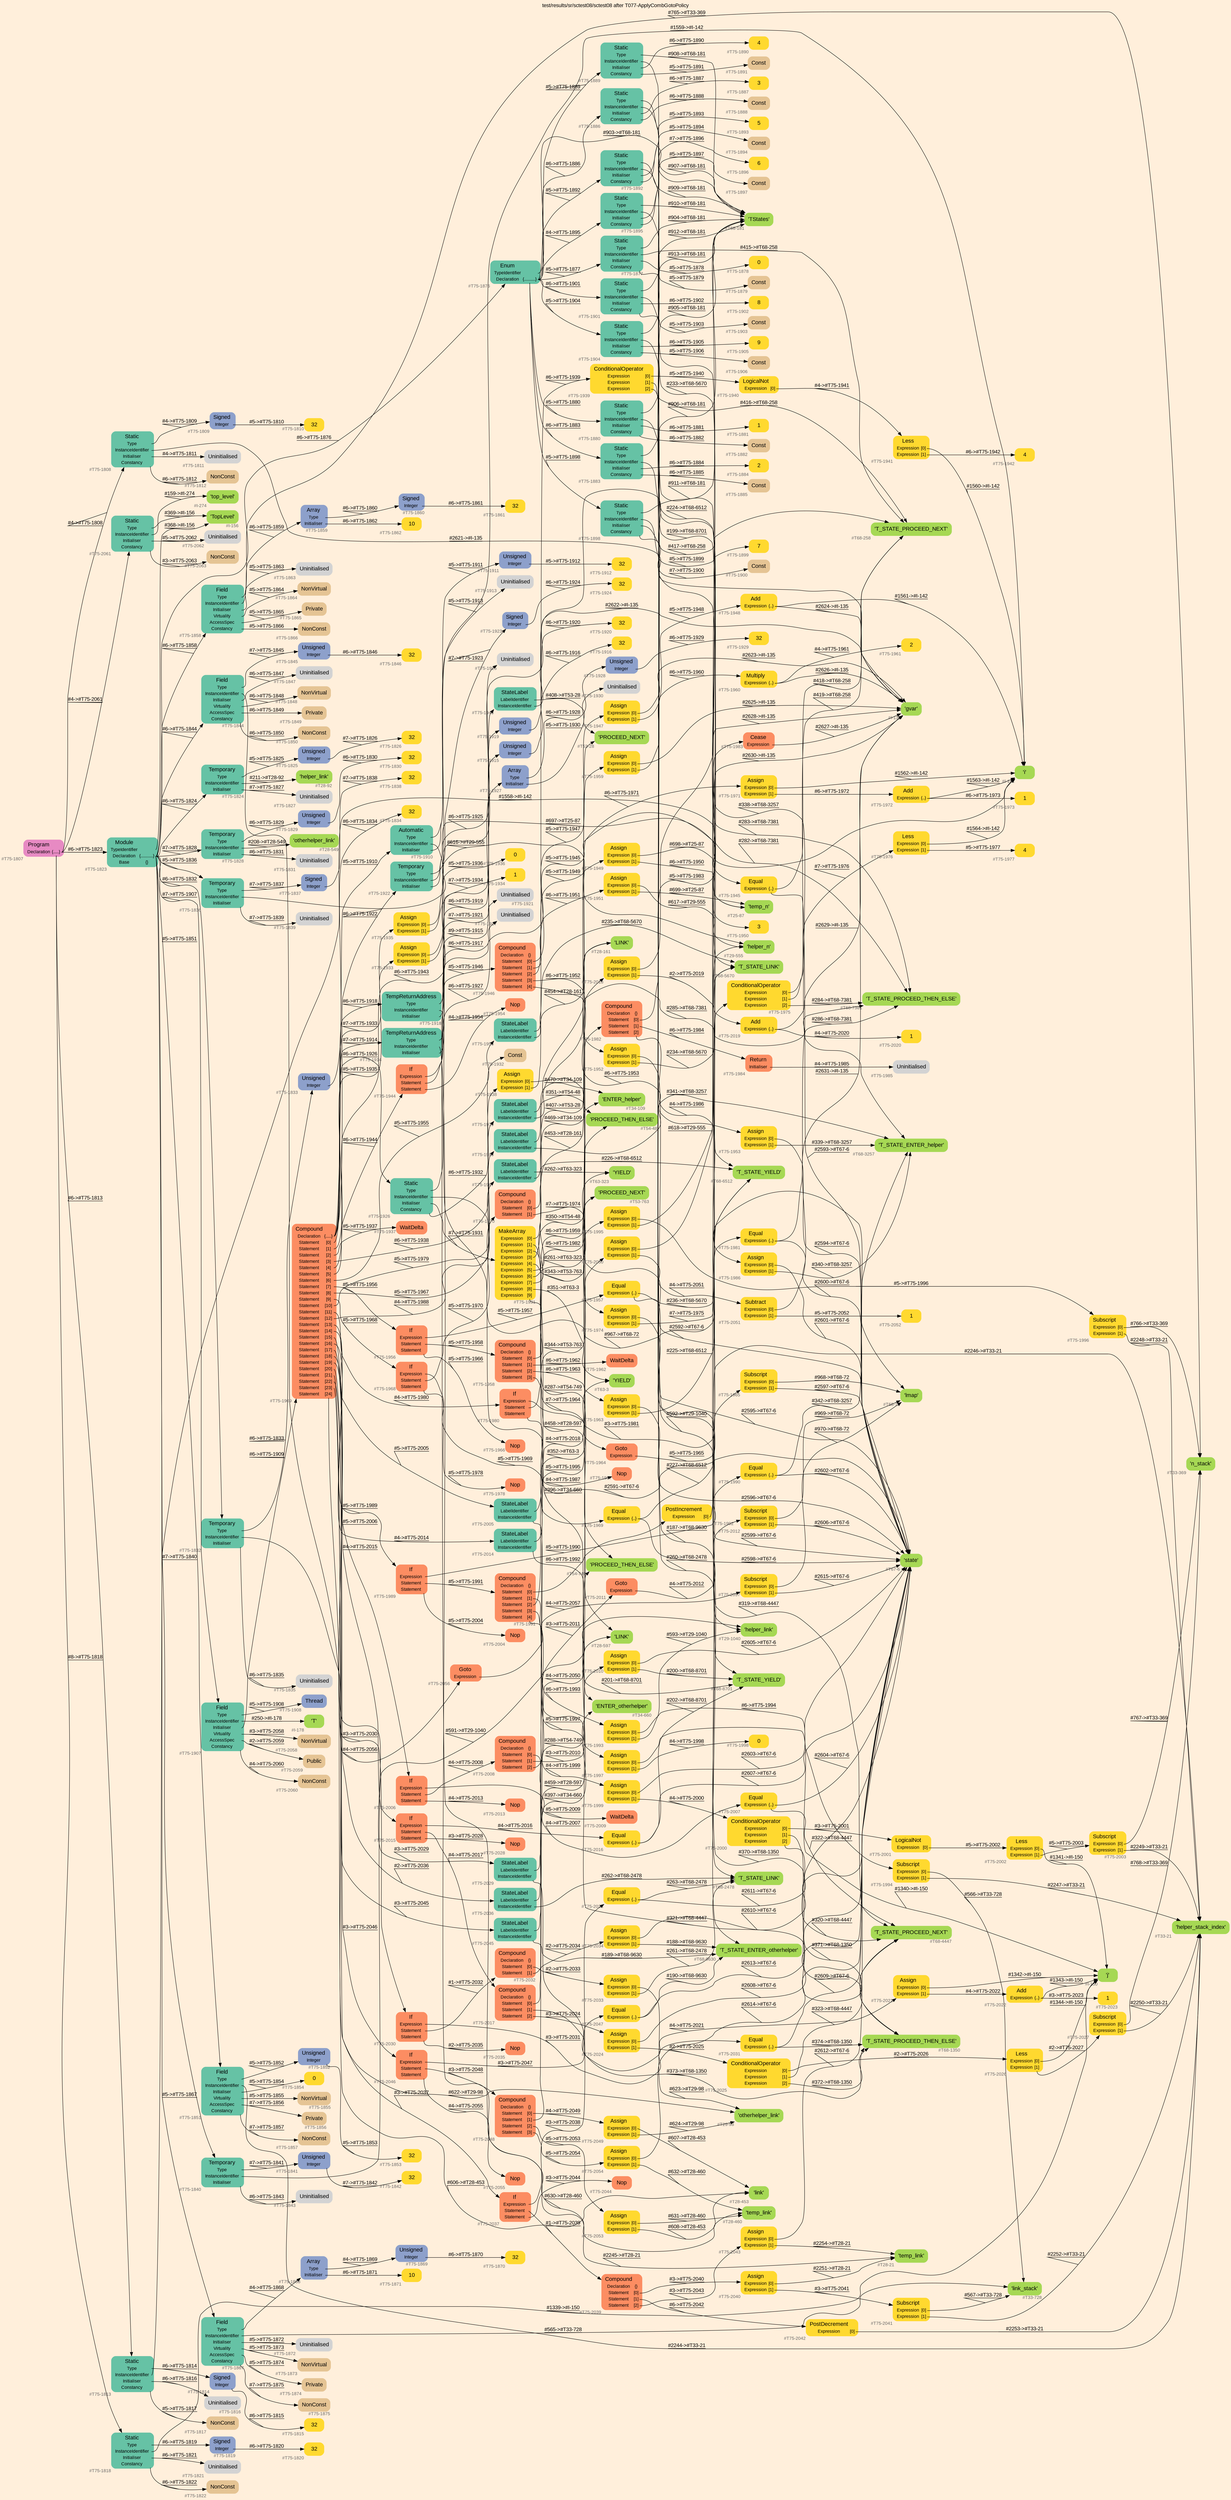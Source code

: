 digraph "test/results/sr/sctest08/sctest08 after T077-ApplyCombGotoPolicy" {
label = "test/results/sr/sctest08/sctest08 after T077-ApplyCombGotoPolicy"
labelloc = t
graph [
    rankdir = "LR"
    ranksep = 0.3
    bgcolor = antiquewhite1
    color = black
    fontcolor = black
    fontname = "Arial"
];
node [
    fontname = "Arial"
];
edge [
    fontname = "Arial"
];

// -------------------- node figure --------------------
// -------- block #T75-1807 ----------
"#T75-1807" [
    fillcolor = "/set28/4"
    xlabel = "#T75-1807"
    fontsize = "12"
    fontcolor = grey40
    shape = "plaintext"
    label = <<TABLE BORDER="0" CELLBORDER="0" CELLSPACING="0">
     <TR><TD><FONT COLOR="black" POINT-SIZE="15">Program</FONT></TD></TR>
     <TR><TD><FONT COLOR="black" POINT-SIZE="12">Declaration</FONT></TD><TD PORT="port0"><FONT COLOR="black" POINT-SIZE="12">{.....}</FONT></TD></TR>
    </TABLE>>
    style = "rounded,filled"
];

// -------- block #T75-1808 ----------
"#T75-1808" [
    fillcolor = "/set28/1"
    xlabel = "#T75-1808"
    fontsize = "12"
    fontcolor = grey40
    shape = "plaintext"
    label = <<TABLE BORDER="0" CELLBORDER="0" CELLSPACING="0">
     <TR><TD><FONT COLOR="black" POINT-SIZE="15">Static</FONT></TD></TR>
     <TR><TD><FONT COLOR="black" POINT-SIZE="12">Type</FONT></TD><TD PORT="port0"></TD></TR>
     <TR><TD><FONT COLOR="black" POINT-SIZE="12">InstanceIdentifier</FONT></TD><TD PORT="port1"></TD></TR>
     <TR><TD><FONT COLOR="black" POINT-SIZE="12">Initialiser</FONT></TD><TD PORT="port2"></TD></TR>
     <TR><TD><FONT COLOR="black" POINT-SIZE="12">Constancy</FONT></TD><TD PORT="port3"></TD></TR>
    </TABLE>>
    style = "rounded,filled"
];

// -------- block #T75-1809 ----------
"#T75-1809" [
    fillcolor = "/set28/3"
    xlabel = "#T75-1809"
    fontsize = "12"
    fontcolor = grey40
    shape = "plaintext"
    label = <<TABLE BORDER="0" CELLBORDER="0" CELLSPACING="0">
     <TR><TD><FONT COLOR="black" POINT-SIZE="15">Signed</FONT></TD></TR>
     <TR><TD><FONT COLOR="black" POINT-SIZE="12">Integer</FONT></TD><TD PORT="port0"></TD></TR>
    </TABLE>>
    style = "rounded,filled"
];

// -------- block #T75-1810 ----------
"#T75-1810" [
    fillcolor = "/set28/6"
    xlabel = "#T75-1810"
    fontsize = "12"
    fontcolor = grey40
    shape = "plaintext"
    label = <<TABLE BORDER="0" CELLBORDER="0" CELLSPACING="0">
     <TR><TD><FONT COLOR="black" POINT-SIZE="15">32</FONT></TD></TR>
    </TABLE>>
    style = "rounded,filled"
];

// -------- block #I-135 ----------
"#I-135" [
    fillcolor = "/set28/5"
    xlabel = "#I-135"
    fontsize = "12"
    fontcolor = grey40
    shape = "plaintext"
    label = <<TABLE BORDER="0" CELLBORDER="0" CELLSPACING="0">
     <TR><TD><FONT COLOR="black" POINT-SIZE="15">'gvar'</FONT></TD></TR>
    </TABLE>>
    style = "rounded,filled"
];

// -------- block #T75-1811 ----------
"#T75-1811" [
    xlabel = "#T75-1811"
    fontsize = "12"
    fontcolor = grey40
    shape = "plaintext"
    label = <<TABLE BORDER="0" CELLBORDER="0" CELLSPACING="0">
     <TR><TD><FONT COLOR="black" POINT-SIZE="15">Uninitialised</FONT></TD></TR>
    </TABLE>>
    style = "rounded,filled"
];

// -------- block #T75-1812 ----------
"#T75-1812" [
    fillcolor = "/set28/7"
    xlabel = "#T75-1812"
    fontsize = "12"
    fontcolor = grey40
    shape = "plaintext"
    label = <<TABLE BORDER="0" CELLBORDER="0" CELLSPACING="0">
     <TR><TD><FONT COLOR="black" POINT-SIZE="15">NonConst</FONT></TD></TR>
    </TABLE>>
    style = "rounded,filled"
];

// -------- block #T75-1813 ----------
"#T75-1813" [
    fillcolor = "/set28/1"
    xlabel = "#T75-1813"
    fontsize = "12"
    fontcolor = grey40
    shape = "plaintext"
    label = <<TABLE BORDER="0" CELLBORDER="0" CELLSPACING="0">
     <TR><TD><FONT COLOR="black" POINT-SIZE="15">Static</FONT></TD></TR>
     <TR><TD><FONT COLOR="black" POINT-SIZE="12">Type</FONT></TD><TD PORT="port0"></TD></TR>
     <TR><TD><FONT COLOR="black" POINT-SIZE="12">InstanceIdentifier</FONT></TD><TD PORT="port1"></TD></TR>
     <TR><TD><FONT COLOR="black" POINT-SIZE="12">Initialiser</FONT></TD><TD PORT="port2"></TD></TR>
     <TR><TD><FONT COLOR="black" POINT-SIZE="12">Constancy</FONT></TD><TD PORT="port3"></TD></TR>
    </TABLE>>
    style = "rounded,filled"
];

// -------- block #T75-1814 ----------
"#T75-1814" [
    fillcolor = "/set28/3"
    xlabel = "#T75-1814"
    fontsize = "12"
    fontcolor = grey40
    shape = "plaintext"
    label = <<TABLE BORDER="0" CELLBORDER="0" CELLSPACING="0">
     <TR><TD><FONT COLOR="black" POINT-SIZE="15">Signed</FONT></TD></TR>
     <TR><TD><FONT COLOR="black" POINT-SIZE="12">Integer</FONT></TD><TD PORT="port0"></TD></TR>
    </TABLE>>
    style = "rounded,filled"
];

// -------- block #T75-1815 ----------
"#T75-1815" [
    fillcolor = "/set28/6"
    xlabel = "#T75-1815"
    fontsize = "12"
    fontcolor = grey40
    shape = "plaintext"
    label = <<TABLE BORDER="0" CELLBORDER="0" CELLSPACING="0">
     <TR><TD><FONT COLOR="black" POINT-SIZE="15">32</FONT></TD></TR>
    </TABLE>>
    style = "rounded,filled"
];

// -------- block #I-142 ----------
"#I-142" [
    fillcolor = "/set28/5"
    xlabel = "#I-142"
    fontsize = "12"
    fontcolor = grey40
    shape = "plaintext"
    label = <<TABLE BORDER="0" CELLBORDER="0" CELLSPACING="0">
     <TR><TD><FONT COLOR="black" POINT-SIZE="15">'i'</FONT></TD></TR>
    </TABLE>>
    style = "rounded,filled"
];

// -------- block #T75-1816 ----------
"#T75-1816" [
    xlabel = "#T75-1816"
    fontsize = "12"
    fontcolor = grey40
    shape = "plaintext"
    label = <<TABLE BORDER="0" CELLBORDER="0" CELLSPACING="0">
     <TR><TD><FONT COLOR="black" POINT-SIZE="15">Uninitialised</FONT></TD></TR>
    </TABLE>>
    style = "rounded,filled"
];

// -------- block #T75-1817 ----------
"#T75-1817" [
    fillcolor = "/set28/7"
    xlabel = "#T75-1817"
    fontsize = "12"
    fontcolor = grey40
    shape = "plaintext"
    label = <<TABLE BORDER="0" CELLBORDER="0" CELLSPACING="0">
     <TR><TD><FONT COLOR="black" POINT-SIZE="15">NonConst</FONT></TD></TR>
    </TABLE>>
    style = "rounded,filled"
];

// -------- block #T75-1818 ----------
"#T75-1818" [
    fillcolor = "/set28/1"
    xlabel = "#T75-1818"
    fontsize = "12"
    fontcolor = grey40
    shape = "plaintext"
    label = <<TABLE BORDER="0" CELLBORDER="0" CELLSPACING="0">
     <TR><TD><FONT COLOR="black" POINT-SIZE="15">Static</FONT></TD></TR>
     <TR><TD><FONT COLOR="black" POINT-SIZE="12">Type</FONT></TD><TD PORT="port0"></TD></TR>
     <TR><TD><FONT COLOR="black" POINT-SIZE="12">InstanceIdentifier</FONT></TD><TD PORT="port1"></TD></TR>
     <TR><TD><FONT COLOR="black" POINT-SIZE="12">Initialiser</FONT></TD><TD PORT="port2"></TD></TR>
     <TR><TD><FONT COLOR="black" POINT-SIZE="12">Constancy</FONT></TD><TD PORT="port3"></TD></TR>
    </TABLE>>
    style = "rounded,filled"
];

// -------- block #T75-1819 ----------
"#T75-1819" [
    fillcolor = "/set28/3"
    xlabel = "#T75-1819"
    fontsize = "12"
    fontcolor = grey40
    shape = "plaintext"
    label = <<TABLE BORDER="0" CELLBORDER="0" CELLSPACING="0">
     <TR><TD><FONT COLOR="black" POINT-SIZE="15">Signed</FONT></TD></TR>
     <TR><TD><FONT COLOR="black" POINT-SIZE="12">Integer</FONT></TD><TD PORT="port0"></TD></TR>
    </TABLE>>
    style = "rounded,filled"
];

// -------- block #T75-1820 ----------
"#T75-1820" [
    fillcolor = "/set28/6"
    xlabel = "#T75-1820"
    fontsize = "12"
    fontcolor = grey40
    shape = "plaintext"
    label = <<TABLE BORDER="0" CELLBORDER="0" CELLSPACING="0">
     <TR><TD><FONT COLOR="black" POINT-SIZE="15">32</FONT></TD></TR>
    </TABLE>>
    style = "rounded,filled"
];

// -------- block #I-150 ----------
"#I-150" [
    fillcolor = "/set28/5"
    xlabel = "#I-150"
    fontsize = "12"
    fontcolor = grey40
    shape = "plaintext"
    label = <<TABLE BORDER="0" CELLBORDER="0" CELLSPACING="0">
     <TR><TD><FONT COLOR="black" POINT-SIZE="15">'j'</FONT></TD></TR>
    </TABLE>>
    style = "rounded,filled"
];

// -------- block #T75-1821 ----------
"#T75-1821" [
    xlabel = "#T75-1821"
    fontsize = "12"
    fontcolor = grey40
    shape = "plaintext"
    label = <<TABLE BORDER="0" CELLBORDER="0" CELLSPACING="0">
     <TR><TD><FONT COLOR="black" POINT-SIZE="15">Uninitialised</FONT></TD></TR>
    </TABLE>>
    style = "rounded,filled"
];

// -------- block #T75-1822 ----------
"#T75-1822" [
    fillcolor = "/set28/7"
    xlabel = "#T75-1822"
    fontsize = "12"
    fontcolor = grey40
    shape = "plaintext"
    label = <<TABLE BORDER="0" CELLBORDER="0" CELLSPACING="0">
     <TR><TD><FONT COLOR="black" POINT-SIZE="15">NonConst</FONT></TD></TR>
    </TABLE>>
    style = "rounded,filled"
];

// -------- block #T75-1823 ----------
"#T75-1823" [
    fillcolor = "/set28/1"
    xlabel = "#T75-1823"
    fontsize = "12"
    fontcolor = grey40
    shape = "plaintext"
    label = <<TABLE BORDER="0" CELLBORDER="0" CELLSPACING="0">
     <TR><TD><FONT COLOR="black" POINT-SIZE="15">Module</FONT></TD></TR>
     <TR><TD><FONT COLOR="black" POINT-SIZE="12">TypeIdentifier</FONT></TD><TD PORT="port0"></TD></TR>
     <TR><TD><FONT COLOR="black" POINT-SIZE="12">Declaration</FONT></TD><TD PORT="port1"><FONT COLOR="black" POINT-SIZE="12">{...........}</FONT></TD></TR>
     <TR><TD><FONT COLOR="black" POINT-SIZE="12">Base</FONT></TD><TD PORT="port2"><FONT COLOR="black" POINT-SIZE="12">{}</FONT></TD></TR>
    </TABLE>>
    style = "rounded,filled"
];

// -------- block #I-156 ----------
"#I-156" [
    fillcolor = "/set28/5"
    xlabel = "#I-156"
    fontsize = "12"
    fontcolor = grey40
    shape = "plaintext"
    label = <<TABLE BORDER="0" CELLBORDER="0" CELLSPACING="0">
     <TR><TD><FONT COLOR="black" POINT-SIZE="15">'TopLevel'</FONT></TD></TR>
    </TABLE>>
    style = "rounded,filled"
];

// -------- block #T75-1824 ----------
"#T75-1824" [
    fillcolor = "/set28/1"
    xlabel = "#T75-1824"
    fontsize = "12"
    fontcolor = grey40
    shape = "plaintext"
    label = <<TABLE BORDER="0" CELLBORDER="0" CELLSPACING="0">
     <TR><TD><FONT COLOR="black" POINT-SIZE="15">Temporary</FONT></TD></TR>
     <TR><TD><FONT COLOR="black" POINT-SIZE="12">Type</FONT></TD><TD PORT="port0"></TD></TR>
     <TR><TD><FONT COLOR="black" POINT-SIZE="12">InstanceIdentifier</FONT></TD><TD PORT="port1"></TD></TR>
     <TR><TD><FONT COLOR="black" POINT-SIZE="12">Initialiser</FONT></TD><TD PORT="port2"></TD></TR>
    </TABLE>>
    style = "rounded,filled"
];

// -------- block #T75-1825 ----------
"#T75-1825" [
    fillcolor = "/set28/3"
    xlabel = "#T75-1825"
    fontsize = "12"
    fontcolor = grey40
    shape = "plaintext"
    label = <<TABLE BORDER="0" CELLBORDER="0" CELLSPACING="0">
     <TR><TD><FONT COLOR="black" POINT-SIZE="15">Unsigned</FONT></TD></TR>
     <TR><TD><FONT COLOR="black" POINT-SIZE="12">Integer</FONT></TD><TD PORT="port0"></TD></TR>
    </TABLE>>
    style = "rounded,filled"
];

// -------- block #T75-1826 ----------
"#T75-1826" [
    fillcolor = "/set28/6"
    xlabel = "#T75-1826"
    fontsize = "12"
    fontcolor = grey40
    shape = "plaintext"
    label = <<TABLE BORDER="0" CELLBORDER="0" CELLSPACING="0">
     <TR><TD><FONT COLOR="black" POINT-SIZE="15">32</FONT></TD></TR>
    </TABLE>>
    style = "rounded,filled"
];

// -------- block #T28-92 ----------
"#T28-92" [
    fillcolor = "/set28/5"
    xlabel = "#T28-92"
    fontsize = "12"
    fontcolor = grey40
    shape = "plaintext"
    label = <<TABLE BORDER="0" CELLBORDER="0" CELLSPACING="0">
     <TR><TD><FONT COLOR="black" POINT-SIZE="15">'helper_link'</FONT></TD></TR>
    </TABLE>>
    style = "rounded,filled"
];

// -------- block #T75-1827 ----------
"#T75-1827" [
    xlabel = "#T75-1827"
    fontsize = "12"
    fontcolor = grey40
    shape = "plaintext"
    label = <<TABLE BORDER="0" CELLBORDER="0" CELLSPACING="0">
     <TR><TD><FONT COLOR="black" POINT-SIZE="15">Uninitialised</FONT></TD></TR>
    </TABLE>>
    style = "rounded,filled"
];

// -------- block #T75-1828 ----------
"#T75-1828" [
    fillcolor = "/set28/1"
    xlabel = "#T75-1828"
    fontsize = "12"
    fontcolor = grey40
    shape = "plaintext"
    label = <<TABLE BORDER="0" CELLBORDER="0" CELLSPACING="0">
     <TR><TD><FONT COLOR="black" POINT-SIZE="15">Temporary</FONT></TD></TR>
     <TR><TD><FONT COLOR="black" POINT-SIZE="12">Type</FONT></TD><TD PORT="port0"></TD></TR>
     <TR><TD><FONT COLOR="black" POINT-SIZE="12">InstanceIdentifier</FONT></TD><TD PORT="port1"></TD></TR>
     <TR><TD><FONT COLOR="black" POINT-SIZE="12">Initialiser</FONT></TD><TD PORT="port2"></TD></TR>
    </TABLE>>
    style = "rounded,filled"
];

// -------- block #T75-1829 ----------
"#T75-1829" [
    fillcolor = "/set28/3"
    xlabel = "#T75-1829"
    fontsize = "12"
    fontcolor = grey40
    shape = "plaintext"
    label = <<TABLE BORDER="0" CELLBORDER="0" CELLSPACING="0">
     <TR><TD><FONT COLOR="black" POINT-SIZE="15">Unsigned</FONT></TD></TR>
     <TR><TD><FONT COLOR="black" POINT-SIZE="12">Integer</FONT></TD><TD PORT="port0"></TD></TR>
    </TABLE>>
    style = "rounded,filled"
];

// -------- block #T75-1830 ----------
"#T75-1830" [
    fillcolor = "/set28/6"
    xlabel = "#T75-1830"
    fontsize = "12"
    fontcolor = grey40
    shape = "plaintext"
    label = <<TABLE BORDER="0" CELLBORDER="0" CELLSPACING="0">
     <TR><TD><FONT COLOR="black" POINT-SIZE="15">32</FONT></TD></TR>
    </TABLE>>
    style = "rounded,filled"
];

// -------- block #T28-549 ----------
"#T28-549" [
    fillcolor = "/set28/5"
    xlabel = "#T28-549"
    fontsize = "12"
    fontcolor = grey40
    shape = "plaintext"
    label = <<TABLE BORDER="0" CELLBORDER="0" CELLSPACING="0">
     <TR><TD><FONT COLOR="black" POINT-SIZE="15">'otherhelper_link'</FONT></TD></TR>
    </TABLE>>
    style = "rounded,filled"
];

// -------- block #T75-1831 ----------
"#T75-1831" [
    xlabel = "#T75-1831"
    fontsize = "12"
    fontcolor = grey40
    shape = "plaintext"
    label = <<TABLE BORDER="0" CELLBORDER="0" CELLSPACING="0">
     <TR><TD><FONT COLOR="black" POINT-SIZE="15">Uninitialised</FONT></TD></TR>
    </TABLE>>
    style = "rounded,filled"
];

// -------- block #T75-1832 ----------
"#T75-1832" [
    fillcolor = "/set28/1"
    xlabel = "#T75-1832"
    fontsize = "12"
    fontcolor = grey40
    shape = "plaintext"
    label = <<TABLE BORDER="0" CELLBORDER="0" CELLSPACING="0">
     <TR><TD><FONT COLOR="black" POINT-SIZE="15">Temporary</FONT></TD></TR>
     <TR><TD><FONT COLOR="black" POINT-SIZE="12">Type</FONT></TD><TD PORT="port0"></TD></TR>
     <TR><TD><FONT COLOR="black" POINT-SIZE="12">InstanceIdentifier</FONT></TD><TD PORT="port1"></TD></TR>
     <TR><TD><FONT COLOR="black" POINT-SIZE="12">Initialiser</FONT></TD><TD PORT="port2"></TD></TR>
    </TABLE>>
    style = "rounded,filled"
];

// -------- block #T75-1833 ----------
"#T75-1833" [
    fillcolor = "/set28/3"
    xlabel = "#T75-1833"
    fontsize = "12"
    fontcolor = grey40
    shape = "plaintext"
    label = <<TABLE BORDER="0" CELLBORDER="0" CELLSPACING="0">
     <TR><TD><FONT COLOR="black" POINT-SIZE="15">Unsigned</FONT></TD></TR>
     <TR><TD><FONT COLOR="black" POINT-SIZE="12">Integer</FONT></TD><TD PORT="port0"></TD></TR>
    </TABLE>>
    style = "rounded,filled"
];

// -------- block #T75-1834 ----------
"#T75-1834" [
    fillcolor = "/set28/6"
    xlabel = "#T75-1834"
    fontsize = "12"
    fontcolor = grey40
    shape = "plaintext"
    label = <<TABLE BORDER="0" CELLBORDER="0" CELLSPACING="0">
     <TR><TD><FONT COLOR="black" POINT-SIZE="15">32</FONT></TD></TR>
    </TABLE>>
    style = "rounded,filled"
];

// -------- block #T29-98 ----------
"#T29-98" [
    fillcolor = "/set28/5"
    xlabel = "#T29-98"
    fontsize = "12"
    fontcolor = grey40
    shape = "plaintext"
    label = <<TABLE BORDER="0" CELLBORDER="0" CELLSPACING="0">
     <TR><TD><FONT COLOR="black" POINT-SIZE="15">'otherhelper_link'</FONT></TD></TR>
    </TABLE>>
    style = "rounded,filled"
];

// -------- block #T75-1835 ----------
"#T75-1835" [
    xlabel = "#T75-1835"
    fontsize = "12"
    fontcolor = grey40
    shape = "plaintext"
    label = <<TABLE BORDER="0" CELLBORDER="0" CELLSPACING="0">
     <TR><TD><FONT COLOR="black" POINT-SIZE="15">Uninitialised</FONT></TD></TR>
    </TABLE>>
    style = "rounded,filled"
];

// -------- block #T75-1836 ----------
"#T75-1836" [
    fillcolor = "/set28/1"
    xlabel = "#T75-1836"
    fontsize = "12"
    fontcolor = grey40
    shape = "plaintext"
    label = <<TABLE BORDER="0" CELLBORDER="0" CELLSPACING="0">
     <TR><TD><FONT COLOR="black" POINT-SIZE="15">Temporary</FONT></TD></TR>
     <TR><TD><FONT COLOR="black" POINT-SIZE="12">Type</FONT></TD><TD PORT="port0"></TD></TR>
     <TR><TD><FONT COLOR="black" POINT-SIZE="12">InstanceIdentifier</FONT></TD><TD PORT="port1"></TD></TR>
     <TR><TD><FONT COLOR="black" POINT-SIZE="12">Initialiser</FONT></TD><TD PORT="port2"></TD></TR>
    </TABLE>>
    style = "rounded,filled"
];

// -------- block #T75-1837 ----------
"#T75-1837" [
    fillcolor = "/set28/3"
    xlabel = "#T75-1837"
    fontsize = "12"
    fontcolor = grey40
    shape = "plaintext"
    label = <<TABLE BORDER="0" CELLBORDER="0" CELLSPACING="0">
     <TR><TD><FONT COLOR="black" POINT-SIZE="15">Signed</FONT></TD></TR>
     <TR><TD><FONT COLOR="black" POINT-SIZE="12">Integer</FONT></TD><TD PORT="port0"></TD></TR>
    </TABLE>>
    style = "rounded,filled"
];

// -------- block #T75-1838 ----------
"#T75-1838" [
    fillcolor = "/set28/6"
    xlabel = "#T75-1838"
    fontsize = "12"
    fontcolor = grey40
    shape = "plaintext"
    label = <<TABLE BORDER="0" CELLBORDER="0" CELLSPACING="0">
     <TR><TD><FONT COLOR="black" POINT-SIZE="15">32</FONT></TD></TR>
    </TABLE>>
    style = "rounded,filled"
];

// -------- block #T29-555 ----------
"#T29-555" [
    fillcolor = "/set28/5"
    xlabel = "#T29-555"
    fontsize = "12"
    fontcolor = grey40
    shape = "plaintext"
    label = <<TABLE BORDER="0" CELLBORDER="0" CELLSPACING="0">
     <TR><TD><FONT COLOR="black" POINT-SIZE="15">'helper_n'</FONT></TD></TR>
    </TABLE>>
    style = "rounded,filled"
];

// -------- block #T75-1839 ----------
"#T75-1839" [
    xlabel = "#T75-1839"
    fontsize = "12"
    fontcolor = grey40
    shape = "plaintext"
    label = <<TABLE BORDER="0" CELLBORDER="0" CELLSPACING="0">
     <TR><TD><FONT COLOR="black" POINT-SIZE="15">Uninitialised</FONT></TD></TR>
    </TABLE>>
    style = "rounded,filled"
];

// -------- block #T75-1840 ----------
"#T75-1840" [
    fillcolor = "/set28/1"
    xlabel = "#T75-1840"
    fontsize = "12"
    fontcolor = grey40
    shape = "plaintext"
    label = <<TABLE BORDER="0" CELLBORDER="0" CELLSPACING="0">
     <TR><TD><FONT COLOR="black" POINT-SIZE="15">Temporary</FONT></TD></TR>
     <TR><TD><FONT COLOR="black" POINT-SIZE="12">Type</FONT></TD><TD PORT="port0"></TD></TR>
     <TR><TD><FONT COLOR="black" POINT-SIZE="12">InstanceIdentifier</FONT></TD><TD PORT="port1"></TD></TR>
     <TR><TD><FONT COLOR="black" POINT-SIZE="12">Initialiser</FONT></TD><TD PORT="port2"></TD></TR>
    </TABLE>>
    style = "rounded,filled"
];

// -------- block #T75-1841 ----------
"#T75-1841" [
    fillcolor = "/set28/3"
    xlabel = "#T75-1841"
    fontsize = "12"
    fontcolor = grey40
    shape = "plaintext"
    label = <<TABLE BORDER="0" CELLBORDER="0" CELLSPACING="0">
     <TR><TD><FONT COLOR="black" POINT-SIZE="15">Unsigned</FONT></TD></TR>
     <TR><TD><FONT COLOR="black" POINT-SIZE="12">Integer</FONT></TD><TD PORT="port0"></TD></TR>
    </TABLE>>
    style = "rounded,filled"
];

// -------- block #T75-1842 ----------
"#T75-1842" [
    fillcolor = "/set28/6"
    xlabel = "#T75-1842"
    fontsize = "12"
    fontcolor = grey40
    shape = "plaintext"
    label = <<TABLE BORDER="0" CELLBORDER="0" CELLSPACING="0">
     <TR><TD><FONT COLOR="black" POINT-SIZE="15">32</FONT></TD></TR>
    </TABLE>>
    style = "rounded,filled"
];

// -------- block #T29-1040 ----------
"#T29-1040" [
    fillcolor = "/set28/5"
    xlabel = "#T29-1040"
    fontsize = "12"
    fontcolor = grey40
    shape = "plaintext"
    label = <<TABLE BORDER="0" CELLBORDER="0" CELLSPACING="0">
     <TR><TD><FONT COLOR="black" POINT-SIZE="15">'helper_link'</FONT></TD></TR>
    </TABLE>>
    style = "rounded,filled"
];

// -------- block #T75-1843 ----------
"#T75-1843" [
    xlabel = "#T75-1843"
    fontsize = "12"
    fontcolor = grey40
    shape = "plaintext"
    label = <<TABLE BORDER="0" CELLBORDER="0" CELLSPACING="0">
     <TR><TD><FONT COLOR="black" POINT-SIZE="15">Uninitialised</FONT></TD></TR>
    </TABLE>>
    style = "rounded,filled"
];

// -------- block #T75-1844 ----------
"#T75-1844" [
    fillcolor = "/set28/1"
    xlabel = "#T75-1844"
    fontsize = "12"
    fontcolor = grey40
    shape = "plaintext"
    label = <<TABLE BORDER="0" CELLBORDER="0" CELLSPACING="0">
     <TR><TD><FONT COLOR="black" POINT-SIZE="15">Field</FONT></TD></TR>
     <TR><TD><FONT COLOR="black" POINT-SIZE="12">Type</FONT></TD><TD PORT="port0"></TD></TR>
     <TR><TD><FONT COLOR="black" POINT-SIZE="12">InstanceIdentifier</FONT></TD><TD PORT="port1"></TD></TR>
     <TR><TD><FONT COLOR="black" POINT-SIZE="12">Initialiser</FONT></TD><TD PORT="port2"></TD></TR>
     <TR><TD><FONT COLOR="black" POINT-SIZE="12">Virtuality</FONT></TD><TD PORT="port3"></TD></TR>
     <TR><TD><FONT COLOR="black" POINT-SIZE="12">AccessSpec</FONT></TD><TD PORT="port4"></TD></TR>
     <TR><TD><FONT COLOR="black" POINT-SIZE="12">Constancy</FONT></TD><TD PORT="port5"></TD></TR>
    </TABLE>>
    style = "rounded,filled"
];

// -------- block #T75-1845 ----------
"#T75-1845" [
    fillcolor = "/set28/3"
    xlabel = "#T75-1845"
    fontsize = "12"
    fontcolor = grey40
    shape = "plaintext"
    label = <<TABLE BORDER="0" CELLBORDER="0" CELLSPACING="0">
     <TR><TD><FONT COLOR="black" POINT-SIZE="15">Unsigned</FONT></TD></TR>
     <TR><TD><FONT COLOR="black" POINT-SIZE="12">Integer</FONT></TD><TD PORT="port0"></TD></TR>
    </TABLE>>
    style = "rounded,filled"
];

// -------- block #T75-1846 ----------
"#T75-1846" [
    fillcolor = "/set28/6"
    xlabel = "#T75-1846"
    fontsize = "12"
    fontcolor = grey40
    shape = "plaintext"
    label = <<TABLE BORDER="0" CELLBORDER="0" CELLSPACING="0">
     <TR><TD><FONT COLOR="black" POINT-SIZE="15">32</FONT></TD></TR>
    </TABLE>>
    style = "rounded,filled"
];

// -------- block #T28-453 ----------
"#T28-453" [
    fillcolor = "/set28/5"
    xlabel = "#T28-453"
    fontsize = "12"
    fontcolor = grey40
    shape = "plaintext"
    label = <<TABLE BORDER="0" CELLBORDER="0" CELLSPACING="0">
     <TR><TD><FONT COLOR="black" POINT-SIZE="15">'link'</FONT></TD></TR>
    </TABLE>>
    style = "rounded,filled"
];

// -------- block #T75-1847 ----------
"#T75-1847" [
    xlabel = "#T75-1847"
    fontsize = "12"
    fontcolor = grey40
    shape = "plaintext"
    label = <<TABLE BORDER="0" CELLBORDER="0" CELLSPACING="0">
     <TR><TD><FONT COLOR="black" POINT-SIZE="15">Uninitialised</FONT></TD></TR>
    </TABLE>>
    style = "rounded,filled"
];

// -------- block #T75-1848 ----------
"#T75-1848" [
    fillcolor = "/set28/7"
    xlabel = "#T75-1848"
    fontsize = "12"
    fontcolor = grey40
    shape = "plaintext"
    label = <<TABLE BORDER="0" CELLBORDER="0" CELLSPACING="0">
     <TR><TD><FONT COLOR="black" POINT-SIZE="15">NonVirtual</FONT></TD></TR>
    </TABLE>>
    style = "rounded,filled"
];

// -------- block #T75-1849 ----------
"#T75-1849" [
    fillcolor = "/set28/7"
    xlabel = "#T75-1849"
    fontsize = "12"
    fontcolor = grey40
    shape = "plaintext"
    label = <<TABLE BORDER="0" CELLBORDER="0" CELLSPACING="0">
     <TR><TD><FONT COLOR="black" POINT-SIZE="15">Private</FONT></TD></TR>
    </TABLE>>
    style = "rounded,filled"
];

// -------- block #T75-1850 ----------
"#T75-1850" [
    fillcolor = "/set28/7"
    xlabel = "#T75-1850"
    fontsize = "12"
    fontcolor = grey40
    shape = "plaintext"
    label = <<TABLE BORDER="0" CELLBORDER="0" CELLSPACING="0">
     <TR><TD><FONT COLOR="black" POINT-SIZE="15">NonConst</FONT></TD></TR>
    </TABLE>>
    style = "rounded,filled"
];

// -------- block #T75-1851 ----------
"#T75-1851" [
    fillcolor = "/set28/1"
    xlabel = "#T75-1851"
    fontsize = "12"
    fontcolor = grey40
    shape = "plaintext"
    label = <<TABLE BORDER="0" CELLBORDER="0" CELLSPACING="0">
     <TR><TD><FONT COLOR="black" POINT-SIZE="15">Field</FONT></TD></TR>
     <TR><TD><FONT COLOR="black" POINT-SIZE="12">Type</FONT></TD><TD PORT="port0"></TD></TR>
     <TR><TD><FONT COLOR="black" POINT-SIZE="12">InstanceIdentifier</FONT></TD><TD PORT="port1"></TD></TR>
     <TR><TD><FONT COLOR="black" POINT-SIZE="12">Initialiser</FONT></TD><TD PORT="port2"></TD></TR>
     <TR><TD><FONT COLOR="black" POINT-SIZE="12">Virtuality</FONT></TD><TD PORT="port3"></TD></TR>
     <TR><TD><FONT COLOR="black" POINT-SIZE="12">AccessSpec</FONT></TD><TD PORT="port4"></TD></TR>
     <TR><TD><FONT COLOR="black" POINT-SIZE="12">Constancy</FONT></TD><TD PORT="port5"></TD></TR>
    </TABLE>>
    style = "rounded,filled"
];

// -------- block #T75-1852 ----------
"#T75-1852" [
    fillcolor = "/set28/3"
    xlabel = "#T75-1852"
    fontsize = "12"
    fontcolor = grey40
    shape = "plaintext"
    label = <<TABLE BORDER="0" CELLBORDER="0" CELLSPACING="0">
     <TR><TD><FONT COLOR="black" POINT-SIZE="15">Unsigned</FONT></TD></TR>
     <TR><TD><FONT COLOR="black" POINT-SIZE="12">Integer</FONT></TD><TD PORT="port0"></TD></TR>
    </TABLE>>
    style = "rounded,filled"
];

// -------- block #T75-1853 ----------
"#T75-1853" [
    fillcolor = "/set28/6"
    xlabel = "#T75-1853"
    fontsize = "12"
    fontcolor = grey40
    shape = "plaintext"
    label = <<TABLE BORDER="0" CELLBORDER="0" CELLSPACING="0">
     <TR><TD><FONT COLOR="black" POINT-SIZE="15">32</FONT></TD></TR>
    </TABLE>>
    style = "rounded,filled"
];

// -------- block #T33-21 ----------
"#T33-21" [
    fillcolor = "/set28/5"
    xlabel = "#T33-21"
    fontsize = "12"
    fontcolor = grey40
    shape = "plaintext"
    label = <<TABLE BORDER="0" CELLBORDER="0" CELLSPACING="0">
     <TR><TD><FONT COLOR="black" POINT-SIZE="15">'helper_stack_index'</FONT></TD></TR>
    </TABLE>>
    style = "rounded,filled"
];

// -------- block #T75-1854 ----------
"#T75-1854" [
    fillcolor = "/set28/6"
    xlabel = "#T75-1854"
    fontsize = "12"
    fontcolor = grey40
    shape = "plaintext"
    label = <<TABLE BORDER="0" CELLBORDER="0" CELLSPACING="0">
     <TR><TD><FONT COLOR="black" POINT-SIZE="15">0</FONT></TD></TR>
    </TABLE>>
    style = "rounded,filled"
];

// -------- block #T75-1855 ----------
"#T75-1855" [
    fillcolor = "/set28/7"
    xlabel = "#T75-1855"
    fontsize = "12"
    fontcolor = grey40
    shape = "plaintext"
    label = <<TABLE BORDER="0" CELLBORDER="0" CELLSPACING="0">
     <TR><TD><FONT COLOR="black" POINT-SIZE="15">NonVirtual</FONT></TD></TR>
    </TABLE>>
    style = "rounded,filled"
];

// -------- block #T75-1856 ----------
"#T75-1856" [
    fillcolor = "/set28/7"
    xlabel = "#T75-1856"
    fontsize = "12"
    fontcolor = grey40
    shape = "plaintext"
    label = <<TABLE BORDER="0" CELLBORDER="0" CELLSPACING="0">
     <TR><TD><FONT COLOR="black" POINT-SIZE="15">Private</FONT></TD></TR>
    </TABLE>>
    style = "rounded,filled"
];

// -------- block #T75-1857 ----------
"#T75-1857" [
    fillcolor = "/set28/7"
    xlabel = "#T75-1857"
    fontsize = "12"
    fontcolor = grey40
    shape = "plaintext"
    label = <<TABLE BORDER="0" CELLBORDER="0" CELLSPACING="0">
     <TR><TD><FONT COLOR="black" POINT-SIZE="15">NonConst</FONT></TD></TR>
    </TABLE>>
    style = "rounded,filled"
];

// -------- block #T75-1858 ----------
"#T75-1858" [
    fillcolor = "/set28/1"
    xlabel = "#T75-1858"
    fontsize = "12"
    fontcolor = grey40
    shape = "plaintext"
    label = <<TABLE BORDER="0" CELLBORDER="0" CELLSPACING="0">
     <TR><TD><FONT COLOR="black" POINT-SIZE="15">Field</FONT></TD></TR>
     <TR><TD><FONT COLOR="black" POINT-SIZE="12">Type</FONT></TD><TD PORT="port0"></TD></TR>
     <TR><TD><FONT COLOR="black" POINT-SIZE="12">InstanceIdentifier</FONT></TD><TD PORT="port1"></TD></TR>
     <TR><TD><FONT COLOR="black" POINT-SIZE="12">Initialiser</FONT></TD><TD PORT="port2"></TD></TR>
     <TR><TD><FONT COLOR="black" POINT-SIZE="12">Virtuality</FONT></TD><TD PORT="port3"></TD></TR>
     <TR><TD><FONT COLOR="black" POINT-SIZE="12">AccessSpec</FONT></TD><TD PORT="port4"></TD></TR>
     <TR><TD><FONT COLOR="black" POINT-SIZE="12">Constancy</FONT></TD><TD PORT="port5"></TD></TR>
    </TABLE>>
    style = "rounded,filled"
];

// -------- block #T75-1859 ----------
"#T75-1859" [
    fillcolor = "/set28/3"
    xlabel = "#T75-1859"
    fontsize = "12"
    fontcolor = grey40
    shape = "plaintext"
    label = <<TABLE BORDER="0" CELLBORDER="0" CELLSPACING="0">
     <TR><TD><FONT COLOR="black" POINT-SIZE="15">Array</FONT></TD></TR>
     <TR><TD><FONT COLOR="black" POINT-SIZE="12">Type</FONT></TD><TD PORT="port0"></TD></TR>
     <TR><TD><FONT COLOR="black" POINT-SIZE="12">Initialiser</FONT></TD><TD PORT="port1"></TD></TR>
    </TABLE>>
    style = "rounded,filled"
];

// -------- block #T75-1860 ----------
"#T75-1860" [
    fillcolor = "/set28/3"
    xlabel = "#T75-1860"
    fontsize = "12"
    fontcolor = grey40
    shape = "plaintext"
    label = <<TABLE BORDER="0" CELLBORDER="0" CELLSPACING="0">
     <TR><TD><FONT COLOR="black" POINT-SIZE="15">Signed</FONT></TD></TR>
     <TR><TD><FONT COLOR="black" POINT-SIZE="12">Integer</FONT></TD><TD PORT="port0"></TD></TR>
    </TABLE>>
    style = "rounded,filled"
];

// -------- block #T75-1861 ----------
"#T75-1861" [
    fillcolor = "/set28/6"
    xlabel = "#T75-1861"
    fontsize = "12"
    fontcolor = grey40
    shape = "plaintext"
    label = <<TABLE BORDER="0" CELLBORDER="0" CELLSPACING="0">
     <TR><TD><FONT COLOR="black" POINT-SIZE="15">32</FONT></TD></TR>
    </TABLE>>
    style = "rounded,filled"
];

// -------- block #T75-1862 ----------
"#T75-1862" [
    fillcolor = "/set28/6"
    xlabel = "#T75-1862"
    fontsize = "12"
    fontcolor = grey40
    shape = "plaintext"
    label = <<TABLE BORDER="0" CELLBORDER="0" CELLSPACING="0">
     <TR><TD><FONT COLOR="black" POINT-SIZE="15">10</FONT></TD></TR>
    </TABLE>>
    style = "rounded,filled"
];

// -------- block #T33-369 ----------
"#T33-369" [
    fillcolor = "/set28/5"
    xlabel = "#T33-369"
    fontsize = "12"
    fontcolor = grey40
    shape = "plaintext"
    label = <<TABLE BORDER="0" CELLBORDER="0" CELLSPACING="0">
     <TR><TD><FONT COLOR="black" POINT-SIZE="15">'n_stack'</FONT></TD></TR>
    </TABLE>>
    style = "rounded,filled"
];

// -------- block #T75-1863 ----------
"#T75-1863" [
    xlabel = "#T75-1863"
    fontsize = "12"
    fontcolor = grey40
    shape = "plaintext"
    label = <<TABLE BORDER="0" CELLBORDER="0" CELLSPACING="0">
     <TR><TD><FONT COLOR="black" POINT-SIZE="15">Uninitialised</FONT></TD></TR>
    </TABLE>>
    style = "rounded,filled"
];

// -------- block #T75-1864 ----------
"#T75-1864" [
    fillcolor = "/set28/7"
    xlabel = "#T75-1864"
    fontsize = "12"
    fontcolor = grey40
    shape = "plaintext"
    label = <<TABLE BORDER="0" CELLBORDER="0" CELLSPACING="0">
     <TR><TD><FONT COLOR="black" POINT-SIZE="15">NonVirtual</FONT></TD></TR>
    </TABLE>>
    style = "rounded,filled"
];

// -------- block #T75-1865 ----------
"#T75-1865" [
    fillcolor = "/set28/7"
    xlabel = "#T75-1865"
    fontsize = "12"
    fontcolor = grey40
    shape = "plaintext"
    label = <<TABLE BORDER="0" CELLBORDER="0" CELLSPACING="0">
     <TR><TD><FONT COLOR="black" POINT-SIZE="15">Private</FONT></TD></TR>
    </TABLE>>
    style = "rounded,filled"
];

// -------- block #T75-1866 ----------
"#T75-1866" [
    fillcolor = "/set28/7"
    xlabel = "#T75-1866"
    fontsize = "12"
    fontcolor = grey40
    shape = "plaintext"
    label = <<TABLE BORDER="0" CELLBORDER="0" CELLSPACING="0">
     <TR><TD><FONT COLOR="black" POINT-SIZE="15">NonConst</FONT></TD></TR>
    </TABLE>>
    style = "rounded,filled"
];

// -------- block #T75-1867 ----------
"#T75-1867" [
    fillcolor = "/set28/1"
    xlabel = "#T75-1867"
    fontsize = "12"
    fontcolor = grey40
    shape = "plaintext"
    label = <<TABLE BORDER="0" CELLBORDER="0" CELLSPACING="0">
     <TR><TD><FONT COLOR="black" POINT-SIZE="15">Field</FONT></TD></TR>
     <TR><TD><FONT COLOR="black" POINT-SIZE="12">Type</FONT></TD><TD PORT="port0"></TD></TR>
     <TR><TD><FONT COLOR="black" POINT-SIZE="12">InstanceIdentifier</FONT></TD><TD PORT="port1"></TD></TR>
     <TR><TD><FONT COLOR="black" POINT-SIZE="12">Initialiser</FONT></TD><TD PORT="port2"></TD></TR>
     <TR><TD><FONT COLOR="black" POINT-SIZE="12">Virtuality</FONT></TD><TD PORT="port3"></TD></TR>
     <TR><TD><FONT COLOR="black" POINT-SIZE="12">AccessSpec</FONT></TD><TD PORT="port4"></TD></TR>
     <TR><TD><FONT COLOR="black" POINT-SIZE="12">Constancy</FONT></TD><TD PORT="port5"></TD></TR>
    </TABLE>>
    style = "rounded,filled"
];

// -------- block #T75-1868 ----------
"#T75-1868" [
    fillcolor = "/set28/3"
    xlabel = "#T75-1868"
    fontsize = "12"
    fontcolor = grey40
    shape = "plaintext"
    label = <<TABLE BORDER="0" CELLBORDER="0" CELLSPACING="0">
     <TR><TD><FONT COLOR="black" POINT-SIZE="15">Array</FONT></TD></TR>
     <TR><TD><FONT COLOR="black" POINT-SIZE="12">Type</FONT></TD><TD PORT="port0"></TD></TR>
     <TR><TD><FONT COLOR="black" POINT-SIZE="12">Initialiser</FONT></TD><TD PORT="port1"></TD></TR>
    </TABLE>>
    style = "rounded,filled"
];

// -------- block #T75-1869 ----------
"#T75-1869" [
    fillcolor = "/set28/3"
    xlabel = "#T75-1869"
    fontsize = "12"
    fontcolor = grey40
    shape = "plaintext"
    label = <<TABLE BORDER="0" CELLBORDER="0" CELLSPACING="0">
     <TR><TD><FONT COLOR="black" POINT-SIZE="15">Unsigned</FONT></TD></TR>
     <TR><TD><FONT COLOR="black" POINT-SIZE="12">Integer</FONT></TD><TD PORT="port0"></TD></TR>
    </TABLE>>
    style = "rounded,filled"
];

// -------- block #T75-1870 ----------
"#T75-1870" [
    fillcolor = "/set28/6"
    xlabel = "#T75-1870"
    fontsize = "12"
    fontcolor = grey40
    shape = "plaintext"
    label = <<TABLE BORDER="0" CELLBORDER="0" CELLSPACING="0">
     <TR><TD><FONT COLOR="black" POINT-SIZE="15">32</FONT></TD></TR>
    </TABLE>>
    style = "rounded,filled"
];

// -------- block #T75-1871 ----------
"#T75-1871" [
    fillcolor = "/set28/6"
    xlabel = "#T75-1871"
    fontsize = "12"
    fontcolor = grey40
    shape = "plaintext"
    label = <<TABLE BORDER="0" CELLBORDER="0" CELLSPACING="0">
     <TR><TD><FONT COLOR="black" POINT-SIZE="15">10</FONT></TD></TR>
    </TABLE>>
    style = "rounded,filled"
];

// -------- block #T33-728 ----------
"#T33-728" [
    fillcolor = "/set28/5"
    xlabel = "#T33-728"
    fontsize = "12"
    fontcolor = grey40
    shape = "plaintext"
    label = <<TABLE BORDER="0" CELLBORDER="0" CELLSPACING="0">
     <TR><TD><FONT COLOR="black" POINT-SIZE="15">'link_stack'</FONT></TD></TR>
    </TABLE>>
    style = "rounded,filled"
];

// -------- block #T75-1872 ----------
"#T75-1872" [
    xlabel = "#T75-1872"
    fontsize = "12"
    fontcolor = grey40
    shape = "plaintext"
    label = <<TABLE BORDER="0" CELLBORDER="0" CELLSPACING="0">
     <TR><TD><FONT COLOR="black" POINT-SIZE="15">Uninitialised</FONT></TD></TR>
    </TABLE>>
    style = "rounded,filled"
];

// -------- block #T75-1873 ----------
"#T75-1873" [
    fillcolor = "/set28/7"
    xlabel = "#T75-1873"
    fontsize = "12"
    fontcolor = grey40
    shape = "plaintext"
    label = <<TABLE BORDER="0" CELLBORDER="0" CELLSPACING="0">
     <TR><TD><FONT COLOR="black" POINT-SIZE="15">NonVirtual</FONT></TD></TR>
    </TABLE>>
    style = "rounded,filled"
];

// -------- block #T75-1874 ----------
"#T75-1874" [
    fillcolor = "/set28/7"
    xlabel = "#T75-1874"
    fontsize = "12"
    fontcolor = grey40
    shape = "plaintext"
    label = <<TABLE BORDER="0" CELLBORDER="0" CELLSPACING="0">
     <TR><TD><FONT COLOR="black" POINT-SIZE="15">Private</FONT></TD></TR>
    </TABLE>>
    style = "rounded,filled"
];

// -------- block #T75-1875 ----------
"#T75-1875" [
    fillcolor = "/set28/7"
    xlabel = "#T75-1875"
    fontsize = "12"
    fontcolor = grey40
    shape = "plaintext"
    label = <<TABLE BORDER="0" CELLBORDER="0" CELLSPACING="0">
     <TR><TD><FONT COLOR="black" POINT-SIZE="15">NonConst</FONT></TD></TR>
    </TABLE>>
    style = "rounded,filled"
];

// -------- block #T75-1876 ----------
"#T75-1876" [
    fillcolor = "/set28/1"
    xlabel = "#T75-1876"
    fontsize = "12"
    fontcolor = grey40
    shape = "plaintext"
    label = <<TABLE BORDER="0" CELLBORDER="0" CELLSPACING="0">
     <TR><TD><FONT COLOR="black" POINT-SIZE="15">Enum</FONT></TD></TR>
     <TR><TD><FONT COLOR="black" POINT-SIZE="12">TypeIdentifier</FONT></TD><TD PORT="port0"></TD></TR>
     <TR><TD><FONT COLOR="black" POINT-SIZE="12">Declaration</FONT></TD><TD PORT="port1"><FONT COLOR="black" POINT-SIZE="12">{..........}</FONT></TD></TR>
    </TABLE>>
    style = "rounded,filled"
];

// -------- block #T68-181 ----------
"#T68-181" [
    fillcolor = "/set28/5"
    xlabel = "#T68-181"
    fontsize = "12"
    fontcolor = grey40
    shape = "plaintext"
    label = <<TABLE BORDER="0" CELLBORDER="0" CELLSPACING="0">
     <TR><TD><FONT COLOR="black" POINT-SIZE="15">'TStates'</FONT></TD></TR>
    </TABLE>>
    style = "rounded,filled"
];

// -------- block #T75-1877 ----------
"#T75-1877" [
    fillcolor = "/set28/1"
    xlabel = "#T75-1877"
    fontsize = "12"
    fontcolor = grey40
    shape = "plaintext"
    label = <<TABLE BORDER="0" CELLBORDER="0" CELLSPACING="0">
     <TR><TD><FONT COLOR="black" POINT-SIZE="15">Static</FONT></TD></TR>
     <TR><TD><FONT COLOR="black" POINT-SIZE="12">Type</FONT></TD><TD PORT="port0"></TD></TR>
     <TR><TD><FONT COLOR="black" POINT-SIZE="12">InstanceIdentifier</FONT></TD><TD PORT="port1"></TD></TR>
     <TR><TD><FONT COLOR="black" POINT-SIZE="12">Initialiser</FONT></TD><TD PORT="port2"></TD></TR>
     <TR><TD><FONT COLOR="black" POINT-SIZE="12">Constancy</FONT></TD><TD PORT="port3"></TD></TR>
    </TABLE>>
    style = "rounded,filled"
];

// -------- block #T68-258 ----------
"#T68-258" [
    fillcolor = "/set28/5"
    xlabel = "#T68-258"
    fontsize = "12"
    fontcolor = grey40
    shape = "plaintext"
    label = <<TABLE BORDER="0" CELLBORDER="0" CELLSPACING="0">
     <TR><TD><FONT COLOR="black" POINT-SIZE="15">'T_STATE_PROCEED_NEXT'</FONT></TD></TR>
    </TABLE>>
    style = "rounded,filled"
];

// -------- block #T75-1878 ----------
"#T75-1878" [
    fillcolor = "/set28/6"
    xlabel = "#T75-1878"
    fontsize = "12"
    fontcolor = grey40
    shape = "plaintext"
    label = <<TABLE BORDER="0" CELLBORDER="0" CELLSPACING="0">
     <TR><TD><FONT COLOR="black" POINT-SIZE="15">0</FONT></TD></TR>
    </TABLE>>
    style = "rounded,filled"
];

// -------- block #T75-1879 ----------
"#T75-1879" [
    fillcolor = "/set28/7"
    xlabel = "#T75-1879"
    fontsize = "12"
    fontcolor = grey40
    shape = "plaintext"
    label = <<TABLE BORDER="0" CELLBORDER="0" CELLSPACING="0">
     <TR><TD><FONT COLOR="black" POINT-SIZE="15">Const</FONT></TD></TR>
    </TABLE>>
    style = "rounded,filled"
];

// -------- block #T75-1880 ----------
"#T75-1880" [
    fillcolor = "/set28/1"
    xlabel = "#T75-1880"
    fontsize = "12"
    fontcolor = grey40
    shape = "plaintext"
    label = <<TABLE BORDER="0" CELLBORDER="0" CELLSPACING="0">
     <TR><TD><FONT COLOR="black" POINT-SIZE="15">Static</FONT></TD></TR>
     <TR><TD><FONT COLOR="black" POINT-SIZE="12">Type</FONT></TD><TD PORT="port0"></TD></TR>
     <TR><TD><FONT COLOR="black" POINT-SIZE="12">InstanceIdentifier</FONT></TD><TD PORT="port1"></TD></TR>
     <TR><TD><FONT COLOR="black" POINT-SIZE="12">Initialiser</FONT></TD><TD PORT="port2"></TD></TR>
     <TR><TD><FONT COLOR="black" POINT-SIZE="12">Constancy</FONT></TD><TD PORT="port3"></TD></TR>
    </TABLE>>
    style = "rounded,filled"
];

// -------- block #T68-1350 ----------
"#T68-1350" [
    fillcolor = "/set28/5"
    xlabel = "#T68-1350"
    fontsize = "12"
    fontcolor = grey40
    shape = "plaintext"
    label = <<TABLE BORDER="0" CELLBORDER="0" CELLSPACING="0">
     <TR><TD><FONT COLOR="black" POINT-SIZE="15">'T_STATE_PROCEED_THEN_ELSE'</FONT></TD></TR>
    </TABLE>>
    style = "rounded,filled"
];

// -------- block #T75-1881 ----------
"#T75-1881" [
    fillcolor = "/set28/6"
    xlabel = "#T75-1881"
    fontsize = "12"
    fontcolor = grey40
    shape = "plaintext"
    label = <<TABLE BORDER="0" CELLBORDER="0" CELLSPACING="0">
     <TR><TD><FONT COLOR="black" POINT-SIZE="15">1</FONT></TD></TR>
    </TABLE>>
    style = "rounded,filled"
];

// -------- block #T75-1882 ----------
"#T75-1882" [
    fillcolor = "/set28/7"
    xlabel = "#T75-1882"
    fontsize = "12"
    fontcolor = grey40
    shape = "plaintext"
    label = <<TABLE BORDER="0" CELLBORDER="0" CELLSPACING="0">
     <TR><TD><FONT COLOR="black" POINT-SIZE="15">Const</FONT></TD></TR>
    </TABLE>>
    style = "rounded,filled"
];

// -------- block #T75-1883 ----------
"#T75-1883" [
    fillcolor = "/set28/1"
    xlabel = "#T75-1883"
    fontsize = "12"
    fontcolor = grey40
    shape = "plaintext"
    label = <<TABLE BORDER="0" CELLBORDER="0" CELLSPACING="0">
     <TR><TD><FONT COLOR="black" POINT-SIZE="15">Static</FONT></TD></TR>
     <TR><TD><FONT COLOR="black" POINT-SIZE="12">Type</FONT></TD><TD PORT="port0"></TD></TR>
     <TR><TD><FONT COLOR="black" POINT-SIZE="12">InstanceIdentifier</FONT></TD><TD PORT="port1"></TD></TR>
     <TR><TD><FONT COLOR="black" POINT-SIZE="12">Initialiser</FONT></TD><TD PORT="port2"></TD></TR>
     <TR><TD><FONT COLOR="black" POINT-SIZE="12">Constancy</FONT></TD><TD PORT="port3"></TD></TR>
    </TABLE>>
    style = "rounded,filled"
];

// -------- block #T68-2478 ----------
"#T68-2478" [
    fillcolor = "/set28/5"
    xlabel = "#T68-2478"
    fontsize = "12"
    fontcolor = grey40
    shape = "plaintext"
    label = <<TABLE BORDER="0" CELLBORDER="0" CELLSPACING="0">
     <TR><TD><FONT COLOR="black" POINT-SIZE="15">'T_STATE_LINK'</FONT></TD></TR>
    </TABLE>>
    style = "rounded,filled"
];

// -------- block #T75-1884 ----------
"#T75-1884" [
    fillcolor = "/set28/6"
    xlabel = "#T75-1884"
    fontsize = "12"
    fontcolor = grey40
    shape = "plaintext"
    label = <<TABLE BORDER="0" CELLBORDER="0" CELLSPACING="0">
     <TR><TD><FONT COLOR="black" POINT-SIZE="15">2</FONT></TD></TR>
    </TABLE>>
    style = "rounded,filled"
];

// -------- block #T75-1885 ----------
"#T75-1885" [
    fillcolor = "/set28/7"
    xlabel = "#T75-1885"
    fontsize = "12"
    fontcolor = grey40
    shape = "plaintext"
    label = <<TABLE BORDER="0" CELLBORDER="0" CELLSPACING="0">
     <TR><TD><FONT COLOR="black" POINT-SIZE="15">Const</FONT></TD></TR>
    </TABLE>>
    style = "rounded,filled"
];

// -------- block #T75-1886 ----------
"#T75-1886" [
    fillcolor = "/set28/1"
    xlabel = "#T75-1886"
    fontsize = "12"
    fontcolor = grey40
    shape = "plaintext"
    label = <<TABLE BORDER="0" CELLBORDER="0" CELLSPACING="0">
     <TR><TD><FONT COLOR="black" POINT-SIZE="15">Static</FONT></TD></TR>
     <TR><TD><FONT COLOR="black" POINT-SIZE="12">Type</FONT></TD><TD PORT="port0"></TD></TR>
     <TR><TD><FONT COLOR="black" POINT-SIZE="12">InstanceIdentifier</FONT></TD><TD PORT="port1"></TD></TR>
     <TR><TD><FONT COLOR="black" POINT-SIZE="12">Initialiser</FONT></TD><TD PORT="port2"></TD></TR>
     <TR><TD><FONT COLOR="black" POINT-SIZE="12">Constancy</FONT></TD><TD PORT="port3"></TD></TR>
    </TABLE>>
    style = "rounded,filled"
];

// -------- block #T68-3257 ----------
"#T68-3257" [
    fillcolor = "/set28/5"
    xlabel = "#T68-3257"
    fontsize = "12"
    fontcolor = grey40
    shape = "plaintext"
    label = <<TABLE BORDER="0" CELLBORDER="0" CELLSPACING="0">
     <TR><TD><FONT COLOR="black" POINT-SIZE="15">'T_STATE_ENTER_helper'</FONT></TD></TR>
    </TABLE>>
    style = "rounded,filled"
];

// -------- block #T75-1887 ----------
"#T75-1887" [
    fillcolor = "/set28/6"
    xlabel = "#T75-1887"
    fontsize = "12"
    fontcolor = grey40
    shape = "plaintext"
    label = <<TABLE BORDER="0" CELLBORDER="0" CELLSPACING="0">
     <TR><TD><FONT COLOR="black" POINT-SIZE="15">3</FONT></TD></TR>
    </TABLE>>
    style = "rounded,filled"
];

// -------- block #T75-1888 ----------
"#T75-1888" [
    fillcolor = "/set28/7"
    xlabel = "#T75-1888"
    fontsize = "12"
    fontcolor = grey40
    shape = "plaintext"
    label = <<TABLE BORDER="0" CELLBORDER="0" CELLSPACING="0">
     <TR><TD><FONT COLOR="black" POINT-SIZE="15">Const</FONT></TD></TR>
    </TABLE>>
    style = "rounded,filled"
];

// -------- block #T75-1889 ----------
"#T75-1889" [
    fillcolor = "/set28/1"
    xlabel = "#T75-1889"
    fontsize = "12"
    fontcolor = grey40
    shape = "plaintext"
    label = <<TABLE BORDER="0" CELLBORDER="0" CELLSPACING="0">
     <TR><TD><FONT COLOR="black" POINT-SIZE="15">Static</FONT></TD></TR>
     <TR><TD><FONT COLOR="black" POINT-SIZE="12">Type</FONT></TD><TD PORT="port0"></TD></TR>
     <TR><TD><FONT COLOR="black" POINT-SIZE="12">InstanceIdentifier</FONT></TD><TD PORT="port1"></TD></TR>
     <TR><TD><FONT COLOR="black" POINT-SIZE="12">Initialiser</FONT></TD><TD PORT="port2"></TD></TR>
     <TR><TD><FONT COLOR="black" POINT-SIZE="12">Constancy</FONT></TD><TD PORT="port3"></TD></TR>
    </TABLE>>
    style = "rounded,filled"
];

// -------- block #T68-4447 ----------
"#T68-4447" [
    fillcolor = "/set28/5"
    xlabel = "#T68-4447"
    fontsize = "12"
    fontcolor = grey40
    shape = "plaintext"
    label = <<TABLE BORDER="0" CELLBORDER="0" CELLSPACING="0">
     <TR><TD><FONT COLOR="black" POINT-SIZE="15">'T_STATE_PROCEED_NEXT'</FONT></TD></TR>
    </TABLE>>
    style = "rounded,filled"
];

// -------- block #T75-1890 ----------
"#T75-1890" [
    fillcolor = "/set28/6"
    xlabel = "#T75-1890"
    fontsize = "12"
    fontcolor = grey40
    shape = "plaintext"
    label = <<TABLE BORDER="0" CELLBORDER="0" CELLSPACING="0">
     <TR><TD><FONT COLOR="black" POINT-SIZE="15">4</FONT></TD></TR>
    </TABLE>>
    style = "rounded,filled"
];

// -------- block #T75-1891 ----------
"#T75-1891" [
    fillcolor = "/set28/7"
    xlabel = "#T75-1891"
    fontsize = "12"
    fontcolor = grey40
    shape = "plaintext"
    label = <<TABLE BORDER="0" CELLBORDER="0" CELLSPACING="0">
     <TR><TD><FONT COLOR="black" POINT-SIZE="15">Const</FONT></TD></TR>
    </TABLE>>
    style = "rounded,filled"
];

// -------- block #T75-1892 ----------
"#T75-1892" [
    fillcolor = "/set28/1"
    xlabel = "#T75-1892"
    fontsize = "12"
    fontcolor = grey40
    shape = "plaintext"
    label = <<TABLE BORDER="0" CELLBORDER="0" CELLSPACING="0">
     <TR><TD><FONT COLOR="black" POINT-SIZE="15">Static</FONT></TD></TR>
     <TR><TD><FONT COLOR="black" POINT-SIZE="12">Type</FONT></TD><TD PORT="port0"></TD></TR>
     <TR><TD><FONT COLOR="black" POINT-SIZE="12">InstanceIdentifier</FONT></TD><TD PORT="port1"></TD></TR>
     <TR><TD><FONT COLOR="black" POINT-SIZE="12">Initialiser</FONT></TD><TD PORT="port2"></TD></TR>
     <TR><TD><FONT COLOR="black" POINT-SIZE="12">Constancy</FONT></TD><TD PORT="port3"></TD></TR>
    </TABLE>>
    style = "rounded,filled"
];

// -------- block #T68-5670 ----------
"#T68-5670" [
    fillcolor = "/set28/5"
    xlabel = "#T68-5670"
    fontsize = "12"
    fontcolor = grey40
    shape = "plaintext"
    label = <<TABLE BORDER="0" CELLBORDER="0" CELLSPACING="0">
     <TR><TD><FONT COLOR="black" POINT-SIZE="15">'T_STATE_LINK'</FONT></TD></TR>
    </TABLE>>
    style = "rounded,filled"
];

// -------- block #T75-1893 ----------
"#T75-1893" [
    fillcolor = "/set28/6"
    xlabel = "#T75-1893"
    fontsize = "12"
    fontcolor = grey40
    shape = "plaintext"
    label = <<TABLE BORDER="0" CELLBORDER="0" CELLSPACING="0">
     <TR><TD><FONT COLOR="black" POINT-SIZE="15">5</FONT></TD></TR>
    </TABLE>>
    style = "rounded,filled"
];

// -------- block #T75-1894 ----------
"#T75-1894" [
    fillcolor = "/set28/7"
    xlabel = "#T75-1894"
    fontsize = "12"
    fontcolor = grey40
    shape = "plaintext"
    label = <<TABLE BORDER="0" CELLBORDER="0" CELLSPACING="0">
     <TR><TD><FONT COLOR="black" POINT-SIZE="15">Const</FONT></TD></TR>
    </TABLE>>
    style = "rounded,filled"
];

// -------- block #T75-1895 ----------
"#T75-1895" [
    fillcolor = "/set28/1"
    xlabel = "#T75-1895"
    fontsize = "12"
    fontcolor = grey40
    shape = "plaintext"
    label = <<TABLE BORDER="0" CELLBORDER="0" CELLSPACING="0">
     <TR><TD><FONT COLOR="black" POINT-SIZE="15">Static</FONT></TD></TR>
     <TR><TD><FONT COLOR="black" POINT-SIZE="12">Type</FONT></TD><TD PORT="port0"></TD></TR>
     <TR><TD><FONT COLOR="black" POINT-SIZE="12">InstanceIdentifier</FONT></TD><TD PORT="port1"></TD></TR>
     <TR><TD><FONT COLOR="black" POINT-SIZE="12">Initialiser</FONT></TD><TD PORT="port2"></TD></TR>
     <TR><TD><FONT COLOR="black" POINT-SIZE="12">Constancy</FONT></TD><TD PORT="port3"></TD></TR>
    </TABLE>>
    style = "rounded,filled"
];

// -------- block #T68-6512 ----------
"#T68-6512" [
    fillcolor = "/set28/5"
    xlabel = "#T68-6512"
    fontsize = "12"
    fontcolor = grey40
    shape = "plaintext"
    label = <<TABLE BORDER="0" CELLBORDER="0" CELLSPACING="0">
     <TR><TD><FONT COLOR="black" POINT-SIZE="15">'T_STATE_YIELD'</FONT></TD></TR>
    </TABLE>>
    style = "rounded,filled"
];

// -------- block #T75-1896 ----------
"#T75-1896" [
    fillcolor = "/set28/6"
    xlabel = "#T75-1896"
    fontsize = "12"
    fontcolor = grey40
    shape = "plaintext"
    label = <<TABLE BORDER="0" CELLBORDER="0" CELLSPACING="0">
     <TR><TD><FONT COLOR="black" POINT-SIZE="15">6</FONT></TD></TR>
    </TABLE>>
    style = "rounded,filled"
];

// -------- block #T75-1897 ----------
"#T75-1897" [
    fillcolor = "/set28/7"
    xlabel = "#T75-1897"
    fontsize = "12"
    fontcolor = grey40
    shape = "plaintext"
    label = <<TABLE BORDER="0" CELLBORDER="0" CELLSPACING="0">
     <TR><TD><FONT COLOR="black" POINT-SIZE="15">Const</FONT></TD></TR>
    </TABLE>>
    style = "rounded,filled"
];

// -------- block #T75-1898 ----------
"#T75-1898" [
    fillcolor = "/set28/1"
    xlabel = "#T75-1898"
    fontsize = "12"
    fontcolor = grey40
    shape = "plaintext"
    label = <<TABLE BORDER="0" CELLBORDER="0" CELLSPACING="0">
     <TR><TD><FONT COLOR="black" POINT-SIZE="15">Static</FONT></TD></TR>
     <TR><TD><FONT COLOR="black" POINT-SIZE="12">Type</FONT></TD><TD PORT="port0"></TD></TR>
     <TR><TD><FONT COLOR="black" POINT-SIZE="12">InstanceIdentifier</FONT></TD><TD PORT="port1"></TD></TR>
     <TR><TD><FONT COLOR="black" POINT-SIZE="12">Initialiser</FONT></TD><TD PORT="port2"></TD></TR>
     <TR><TD><FONT COLOR="black" POINT-SIZE="12">Constancy</FONT></TD><TD PORT="port3"></TD></TR>
    </TABLE>>
    style = "rounded,filled"
];

// -------- block #T68-7381 ----------
"#T68-7381" [
    fillcolor = "/set28/5"
    xlabel = "#T68-7381"
    fontsize = "12"
    fontcolor = grey40
    shape = "plaintext"
    label = <<TABLE BORDER="0" CELLBORDER="0" CELLSPACING="0">
     <TR><TD><FONT COLOR="black" POINT-SIZE="15">'T_STATE_PROCEED_THEN_ELSE'</FONT></TD></TR>
    </TABLE>>
    style = "rounded,filled"
];

// -------- block #T75-1899 ----------
"#T75-1899" [
    fillcolor = "/set28/6"
    xlabel = "#T75-1899"
    fontsize = "12"
    fontcolor = grey40
    shape = "plaintext"
    label = <<TABLE BORDER="0" CELLBORDER="0" CELLSPACING="0">
     <TR><TD><FONT COLOR="black" POINT-SIZE="15">7</FONT></TD></TR>
    </TABLE>>
    style = "rounded,filled"
];

// -------- block #T75-1900 ----------
"#T75-1900" [
    fillcolor = "/set28/7"
    xlabel = "#T75-1900"
    fontsize = "12"
    fontcolor = grey40
    shape = "plaintext"
    label = <<TABLE BORDER="0" CELLBORDER="0" CELLSPACING="0">
     <TR><TD><FONT COLOR="black" POINT-SIZE="15">Const</FONT></TD></TR>
    </TABLE>>
    style = "rounded,filled"
];

// -------- block #T75-1901 ----------
"#T75-1901" [
    fillcolor = "/set28/1"
    xlabel = "#T75-1901"
    fontsize = "12"
    fontcolor = grey40
    shape = "plaintext"
    label = <<TABLE BORDER="0" CELLBORDER="0" CELLSPACING="0">
     <TR><TD><FONT COLOR="black" POINT-SIZE="15">Static</FONT></TD></TR>
     <TR><TD><FONT COLOR="black" POINT-SIZE="12">Type</FONT></TD><TD PORT="port0"></TD></TR>
     <TR><TD><FONT COLOR="black" POINT-SIZE="12">InstanceIdentifier</FONT></TD><TD PORT="port1"></TD></TR>
     <TR><TD><FONT COLOR="black" POINT-SIZE="12">Initialiser</FONT></TD><TD PORT="port2"></TD></TR>
     <TR><TD><FONT COLOR="black" POINT-SIZE="12">Constancy</FONT></TD><TD PORT="port3"></TD></TR>
    </TABLE>>
    style = "rounded,filled"
];

// -------- block #T68-8701 ----------
"#T68-8701" [
    fillcolor = "/set28/5"
    xlabel = "#T68-8701"
    fontsize = "12"
    fontcolor = grey40
    shape = "plaintext"
    label = <<TABLE BORDER="0" CELLBORDER="0" CELLSPACING="0">
     <TR><TD><FONT COLOR="black" POINT-SIZE="15">'T_STATE_YIELD'</FONT></TD></TR>
    </TABLE>>
    style = "rounded,filled"
];

// -------- block #T75-1902 ----------
"#T75-1902" [
    fillcolor = "/set28/6"
    xlabel = "#T75-1902"
    fontsize = "12"
    fontcolor = grey40
    shape = "plaintext"
    label = <<TABLE BORDER="0" CELLBORDER="0" CELLSPACING="0">
     <TR><TD><FONT COLOR="black" POINT-SIZE="15">8</FONT></TD></TR>
    </TABLE>>
    style = "rounded,filled"
];

// -------- block #T75-1903 ----------
"#T75-1903" [
    fillcolor = "/set28/7"
    xlabel = "#T75-1903"
    fontsize = "12"
    fontcolor = grey40
    shape = "plaintext"
    label = <<TABLE BORDER="0" CELLBORDER="0" CELLSPACING="0">
     <TR><TD><FONT COLOR="black" POINT-SIZE="15">Const</FONT></TD></TR>
    </TABLE>>
    style = "rounded,filled"
];

// -------- block #T75-1904 ----------
"#T75-1904" [
    fillcolor = "/set28/1"
    xlabel = "#T75-1904"
    fontsize = "12"
    fontcolor = grey40
    shape = "plaintext"
    label = <<TABLE BORDER="0" CELLBORDER="0" CELLSPACING="0">
     <TR><TD><FONT COLOR="black" POINT-SIZE="15">Static</FONT></TD></TR>
     <TR><TD><FONT COLOR="black" POINT-SIZE="12">Type</FONT></TD><TD PORT="port0"></TD></TR>
     <TR><TD><FONT COLOR="black" POINT-SIZE="12">InstanceIdentifier</FONT></TD><TD PORT="port1"></TD></TR>
     <TR><TD><FONT COLOR="black" POINT-SIZE="12">Initialiser</FONT></TD><TD PORT="port2"></TD></TR>
     <TR><TD><FONT COLOR="black" POINT-SIZE="12">Constancy</FONT></TD><TD PORT="port3"></TD></TR>
    </TABLE>>
    style = "rounded,filled"
];

// -------- block #T68-9630 ----------
"#T68-9630" [
    fillcolor = "/set28/5"
    xlabel = "#T68-9630"
    fontsize = "12"
    fontcolor = grey40
    shape = "plaintext"
    label = <<TABLE BORDER="0" CELLBORDER="0" CELLSPACING="0">
     <TR><TD><FONT COLOR="black" POINT-SIZE="15">'T_STATE_ENTER_otherhelper'</FONT></TD></TR>
    </TABLE>>
    style = "rounded,filled"
];

// -------- block #T75-1905 ----------
"#T75-1905" [
    fillcolor = "/set28/6"
    xlabel = "#T75-1905"
    fontsize = "12"
    fontcolor = grey40
    shape = "plaintext"
    label = <<TABLE BORDER="0" CELLBORDER="0" CELLSPACING="0">
     <TR><TD><FONT COLOR="black" POINT-SIZE="15">9</FONT></TD></TR>
    </TABLE>>
    style = "rounded,filled"
];

// -------- block #T75-1906 ----------
"#T75-1906" [
    fillcolor = "/set28/7"
    xlabel = "#T75-1906"
    fontsize = "12"
    fontcolor = grey40
    shape = "plaintext"
    label = <<TABLE BORDER="0" CELLBORDER="0" CELLSPACING="0">
     <TR><TD><FONT COLOR="black" POINT-SIZE="15">Const</FONT></TD></TR>
    </TABLE>>
    style = "rounded,filled"
];

// -------- block #T75-1907 ----------
"#T75-1907" [
    fillcolor = "/set28/1"
    xlabel = "#T75-1907"
    fontsize = "12"
    fontcolor = grey40
    shape = "plaintext"
    label = <<TABLE BORDER="0" CELLBORDER="0" CELLSPACING="0">
     <TR><TD><FONT COLOR="black" POINT-SIZE="15">Field</FONT></TD></TR>
     <TR><TD><FONT COLOR="black" POINT-SIZE="12">Type</FONT></TD><TD PORT="port0"></TD></TR>
     <TR><TD><FONT COLOR="black" POINT-SIZE="12">InstanceIdentifier</FONT></TD><TD PORT="port1"></TD></TR>
     <TR><TD><FONT COLOR="black" POINT-SIZE="12">Initialiser</FONT></TD><TD PORT="port2"></TD></TR>
     <TR><TD><FONT COLOR="black" POINT-SIZE="12">Virtuality</FONT></TD><TD PORT="port3"></TD></TR>
     <TR><TD><FONT COLOR="black" POINT-SIZE="12">AccessSpec</FONT></TD><TD PORT="port4"></TD></TR>
     <TR><TD><FONT COLOR="black" POINT-SIZE="12">Constancy</FONT></TD><TD PORT="port5"></TD></TR>
    </TABLE>>
    style = "rounded,filled"
];

// -------- block #T75-1908 ----------
"#T75-1908" [
    fillcolor = "/set28/3"
    xlabel = "#T75-1908"
    fontsize = "12"
    fontcolor = grey40
    shape = "plaintext"
    label = <<TABLE BORDER="0" CELLBORDER="0" CELLSPACING="0">
     <TR><TD><FONT COLOR="black" POINT-SIZE="15">Thread</FONT></TD></TR>
    </TABLE>>
    style = "rounded,filled"
];

// -------- block #I-178 ----------
"#I-178" [
    fillcolor = "/set28/5"
    xlabel = "#I-178"
    fontsize = "12"
    fontcolor = grey40
    shape = "plaintext"
    label = <<TABLE BORDER="0" CELLBORDER="0" CELLSPACING="0">
     <TR><TD><FONT COLOR="black" POINT-SIZE="15">'T'</FONT></TD></TR>
    </TABLE>>
    style = "rounded,filled"
];

// -------- block #T75-1909 ----------
"#T75-1909" [
    fillcolor = "/set28/2"
    xlabel = "#T75-1909"
    fontsize = "12"
    fontcolor = grey40
    shape = "plaintext"
    label = <<TABLE BORDER="0" CELLBORDER="0" CELLSPACING="0">
     <TR><TD><FONT COLOR="black" POINT-SIZE="15">Compound</FONT></TD></TR>
     <TR><TD><FONT COLOR="black" POINT-SIZE="12">Declaration</FONT></TD><TD PORT="port0"><FONT COLOR="black" POINT-SIZE="12">{.....}</FONT></TD></TR>
     <TR><TD><FONT COLOR="black" POINT-SIZE="12">Statement</FONT></TD><TD PORT="port1"><FONT COLOR="black" POINT-SIZE="12">[0]</FONT></TD></TR>
     <TR><TD><FONT COLOR="black" POINT-SIZE="12">Statement</FONT></TD><TD PORT="port2"><FONT COLOR="black" POINT-SIZE="12">[1]</FONT></TD></TR>
     <TR><TD><FONT COLOR="black" POINT-SIZE="12">Statement</FONT></TD><TD PORT="port3"><FONT COLOR="black" POINT-SIZE="12">[2]</FONT></TD></TR>
     <TR><TD><FONT COLOR="black" POINT-SIZE="12">Statement</FONT></TD><TD PORT="port4"><FONT COLOR="black" POINT-SIZE="12">[3]</FONT></TD></TR>
     <TR><TD><FONT COLOR="black" POINT-SIZE="12">Statement</FONT></TD><TD PORT="port5"><FONT COLOR="black" POINT-SIZE="12">[4]</FONT></TD></TR>
     <TR><TD><FONT COLOR="black" POINT-SIZE="12">Statement</FONT></TD><TD PORT="port6"><FONT COLOR="black" POINT-SIZE="12">[5]</FONT></TD></TR>
     <TR><TD><FONT COLOR="black" POINT-SIZE="12">Statement</FONT></TD><TD PORT="port7"><FONT COLOR="black" POINT-SIZE="12">[6]</FONT></TD></TR>
     <TR><TD><FONT COLOR="black" POINT-SIZE="12">Statement</FONT></TD><TD PORT="port8"><FONT COLOR="black" POINT-SIZE="12">[7]</FONT></TD></TR>
     <TR><TD><FONT COLOR="black" POINT-SIZE="12">Statement</FONT></TD><TD PORT="port9"><FONT COLOR="black" POINT-SIZE="12">[8]</FONT></TD></TR>
     <TR><TD><FONT COLOR="black" POINT-SIZE="12">Statement</FONT></TD><TD PORT="port10"><FONT COLOR="black" POINT-SIZE="12">[9]</FONT></TD></TR>
     <TR><TD><FONT COLOR="black" POINT-SIZE="12">Statement</FONT></TD><TD PORT="port11"><FONT COLOR="black" POINT-SIZE="12">[10]</FONT></TD></TR>
     <TR><TD><FONT COLOR="black" POINT-SIZE="12">Statement</FONT></TD><TD PORT="port12"><FONT COLOR="black" POINT-SIZE="12">[11]</FONT></TD></TR>
     <TR><TD><FONT COLOR="black" POINT-SIZE="12">Statement</FONT></TD><TD PORT="port13"><FONT COLOR="black" POINT-SIZE="12">[12]</FONT></TD></TR>
     <TR><TD><FONT COLOR="black" POINT-SIZE="12">Statement</FONT></TD><TD PORT="port14"><FONT COLOR="black" POINT-SIZE="12">[13]</FONT></TD></TR>
     <TR><TD><FONT COLOR="black" POINT-SIZE="12">Statement</FONT></TD><TD PORT="port15"><FONT COLOR="black" POINT-SIZE="12">[14]</FONT></TD></TR>
     <TR><TD><FONT COLOR="black" POINT-SIZE="12">Statement</FONT></TD><TD PORT="port16"><FONT COLOR="black" POINT-SIZE="12">[15]</FONT></TD></TR>
     <TR><TD><FONT COLOR="black" POINT-SIZE="12">Statement</FONT></TD><TD PORT="port17"><FONT COLOR="black" POINT-SIZE="12">[16]</FONT></TD></TR>
     <TR><TD><FONT COLOR="black" POINT-SIZE="12">Statement</FONT></TD><TD PORT="port18"><FONT COLOR="black" POINT-SIZE="12">[17]</FONT></TD></TR>
     <TR><TD><FONT COLOR="black" POINT-SIZE="12">Statement</FONT></TD><TD PORT="port19"><FONT COLOR="black" POINT-SIZE="12">[18]</FONT></TD></TR>
     <TR><TD><FONT COLOR="black" POINT-SIZE="12">Statement</FONT></TD><TD PORT="port20"><FONT COLOR="black" POINT-SIZE="12">[19]</FONT></TD></TR>
     <TR><TD><FONT COLOR="black" POINT-SIZE="12">Statement</FONT></TD><TD PORT="port21"><FONT COLOR="black" POINT-SIZE="12">[20]</FONT></TD></TR>
     <TR><TD><FONT COLOR="black" POINT-SIZE="12">Statement</FONT></TD><TD PORT="port22"><FONT COLOR="black" POINT-SIZE="12">[21]</FONT></TD></TR>
     <TR><TD><FONT COLOR="black" POINT-SIZE="12">Statement</FONT></TD><TD PORT="port23"><FONT COLOR="black" POINT-SIZE="12">[22]</FONT></TD></TR>
     <TR><TD><FONT COLOR="black" POINT-SIZE="12">Statement</FONT></TD><TD PORT="port24"><FONT COLOR="black" POINT-SIZE="12">[23]</FONT></TD></TR>
     <TR><TD><FONT COLOR="black" POINT-SIZE="12">Statement</FONT></TD><TD PORT="port25"><FONT COLOR="black" POINT-SIZE="12">[24]</FONT></TD></TR>
    </TABLE>>
    style = "rounded,filled"
];

// -------- block #T75-1910 ----------
"#T75-1910" [
    fillcolor = "/set28/1"
    xlabel = "#T75-1910"
    fontsize = "12"
    fontcolor = grey40
    shape = "plaintext"
    label = <<TABLE BORDER="0" CELLBORDER="0" CELLSPACING="0">
     <TR><TD><FONT COLOR="black" POINT-SIZE="15">Automatic</FONT></TD></TR>
     <TR><TD><FONT COLOR="black" POINT-SIZE="12">Type</FONT></TD><TD PORT="port0"></TD></TR>
     <TR><TD><FONT COLOR="black" POINT-SIZE="12">InstanceIdentifier</FONT></TD><TD PORT="port1"></TD></TR>
     <TR><TD><FONT COLOR="black" POINT-SIZE="12">Initialiser</FONT></TD><TD PORT="port2"></TD></TR>
    </TABLE>>
    style = "rounded,filled"
];

// -------- block #T75-1911 ----------
"#T75-1911" [
    fillcolor = "/set28/3"
    xlabel = "#T75-1911"
    fontsize = "12"
    fontcolor = grey40
    shape = "plaintext"
    label = <<TABLE BORDER="0" CELLBORDER="0" CELLSPACING="0">
     <TR><TD><FONT COLOR="black" POINT-SIZE="15">Unsigned</FONT></TD></TR>
     <TR><TD><FONT COLOR="black" POINT-SIZE="12">Integer</FONT></TD><TD PORT="port0"></TD></TR>
    </TABLE>>
    style = "rounded,filled"
];

// -------- block #T75-1912 ----------
"#T75-1912" [
    fillcolor = "/set28/6"
    xlabel = "#T75-1912"
    fontsize = "12"
    fontcolor = grey40
    shape = "plaintext"
    label = <<TABLE BORDER="0" CELLBORDER="0" CELLSPACING="0">
     <TR><TD><FONT COLOR="black" POINT-SIZE="15">32</FONT></TD></TR>
    </TABLE>>
    style = "rounded,filled"
];

// -------- block #T67-6 ----------
"#T67-6" [
    fillcolor = "/set28/5"
    xlabel = "#T67-6"
    fontsize = "12"
    fontcolor = grey40
    shape = "plaintext"
    label = <<TABLE BORDER="0" CELLBORDER="0" CELLSPACING="0">
     <TR><TD><FONT COLOR="black" POINT-SIZE="15">'state'</FONT></TD></TR>
    </TABLE>>
    style = "rounded,filled"
];

// -------- block #T75-1913 ----------
"#T75-1913" [
    xlabel = "#T75-1913"
    fontsize = "12"
    fontcolor = grey40
    shape = "plaintext"
    label = <<TABLE BORDER="0" CELLBORDER="0" CELLSPACING="0">
     <TR><TD><FONT COLOR="black" POINT-SIZE="15">Uninitialised</FONT></TD></TR>
    </TABLE>>
    style = "rounded,filled"
];

// -------- block #T75-1914 ----------
"#T75-1914" [
    fillcolor = "/set28/1"
    xlabel = "#T75-1914"
    fontsize = "12"
    fontcolor = grey40
    shape = "plaintext"
    label = <<TABLE BORDER="0" CELLBORDER="0" CELLSPACING="0">
     <TR><TD><FONT COLOR="black" POINT-SIZE="15">TempReturnAddress</FONT></TD></TR>
     <TR><TD><FONT COLOR="black" POINT-SIZE="12">Type</FONT></TD><TD PORT="port0"></TD></TR>
     <TR><TD><FONT COLOR="black" POINT-SIZE="12">InstanceIdentifier</FONT></TD><TD PORT="port1"></TD></TR>
     <TR><TD><FONT COLOR="black" POINT-SIZE="12">Initialiser</FONT></TD><TD PORT="port2"></TD></TR>
    </TABLE>>
    style = "rounded,filled"
];

// -------- block #T75-1915 ----------
"#T75-1915" [
    fillcolor = "/set28/3"
    xlabel = "#T75-1915"
    fontsize = "12"
    fontcolor = grey40
    shape = "plaintext"
    label = <<TABLE BORDER="0" CELLBORDER="0" CELLSPACING="0">
     <TR><TD><FONT COLOR="black" POINT-SIZE="15">Unsigned</FONT></TD></TR>
     <TR><TD><FONT COLOR="black" POINT-SIZE="12">Integer</FONT></TD><TD PORT="port0"></TD></TR>
    </TABLE>>
    style = "rounded,filled"
];

// -------- block #T75-1916 ----------
"#T75-1916" [
    fillcolor = "/set28/6"
    xlabel = "#T75-1916"
    fontsize = "12"
    fontcolor = grey40
    shape = "plaintext"
    label = <<TABLE BORDER="0" CELLBORDER="0" CELLSPACING="0">
     <TR><TD><FONT COLOR="black" POINT-SIZE="15">32</FONT></TD></TR>
    </TABLE>>
    style = "rounded,filled"
];

// -------- block #T28-460 ----------
"#T28-460" [
    fillcolor = "/set28/5"
    xlabel = "#T28-460"
    fontsize = "12"
    fontcolor = grey40
    shape = "plaintext"
    label = <<TABLE BORDER="0" CELLBORDER="0" CELLSPACING="0">
     <TR><TD><FONT COLOR="black" POINT-SIZE="15">'temp_link'</FONT></TD></TR>
    </TABLE>>
    style = "rounded,filled"
];

// -------- block #T75-1917 ----------
"#T75-1917" [
    xlabel = "#T75-1917"
    fontsize = "12"
    fontcolor = grey40
    shape = "plaintext"
    label = <<TABLE BORDER="0" CELLBORDER="0" CELLSPACING="0">
     <TR><TD><FONT COLOR="black" POINT-SIZE="15">Uninitialised</FONT></TD></TR>
    </TABLE>>
    style = "rounded,filled"
];

// -------- block #T75-1918 ----------
"#T75-1918" [
    fillcolor = "/set28/1"
    xlabel = "#T75-1918"
    fontsize = "12"
    fontcolor = grey40
    shape = "plaintext"
    label = <<TABLE BORDER="0" CELLBORDER="0" CELLSPACING="0">
     <TR><TD><FONT COLOR="black" POINT-SIZE="15">TempReturnAddress</FONT></TD></TR>
     <TR><TD><FONT COLOR="black" POINT-SIZE="12">Type</FONT></TD><TD PORT="port0"></TD></TR>
     <TR><TD><FONT COLOR="black" POINT-SIZE="12">InstanceIdentifier</FONT></TD><TD PORT="port1"></TD></TR>
     <TR><TD><FONT COLOR="black" POINT-SIZE="12">Initialiser</FONT></TD><TD PORT="port2"></TD></TR>
    </TABLE>>
    style = "rounded,filled"
];

// -------- block #T75-1919 ----------
"#T75-1919" [
    fillcolor = "/set28/3"
    xlabel = "#T75-1919"
    fontsize = "12"
    fontcolor = grey40
    shape = "plaintext"
    label = <<TABLE BORDER="0" CELLBORDER="0" CELLSPACING="0">
     <TR><TD><FONT COLOR="black" POINT-SIZE="15">Unsigned</FONT></TD></TR>
     <TR><TD><FONT COLOR="black" POINT-SIZE="12">Integer</FONT></TD><TD PORT="port0"></TD></TR>
    </TABLE>>
    style = "rounded,filled"
];

// -------- block #T75-1920 ----------
"#T75-1920" [
    fillcolor = "/set28/6"
    xlabel = "#T75-1920"
    fontsize = "12"
    fontcolor = grey40
    shape = "plaintext"
    label = <<TABLE BORDER="0" CELLBORDER="0" CELLSPACING="0">
     <TR><TD><FONT COLOR="black" POINT-SIZE="15">32</FONT></TD></TR>
    </TABLE>>
    style = "rounded,filled"
];

// -------- block #T28-21 ----------
"#T28-21" [
    fillcolor = "/set28/5"
    xlabel = "#T28-21"
    fontsize = "12"
    fontcolor = grey40
    shape = "plaintext"
    label = <<TABLE BORDER="0" CELLBORDER="0" CELLSPACING="0">
     <TR><TD><FONT COLOR="black" POINT-SIZE="15">'temp_link'</FONT></TD></TR>
    </TABLE>>
    style = "rounded,filled"
];

// -------- block #T75-1921 ----------
"#T75-1921" [
    xlabel = "#T75-1921"
    fontsize = "12"
    fontcolor = grey40
    shape = "plaintext"
    label = <<TABLE BORDER="0" CELLBORDER="0" CELLSPACING="0">
     <TR><TD><FONT COLOR="black" POINT-SIZE="15">Uninitialised</FONT></TD></TR>
    </TABLE>>
    style = "rounded,filled"
];

// -------- block #T75-1922 ----------
"#T75-1922" [
    fillcolor = "/set28/1"
    xlabel = "#T75-1922"
    fontsize = "12"
    fontcolor = grey40
    shape = "plaintext"
    label = <<TABLE BORDER="0" CELLBORDER="0" CELLSPACING="0">
     <TR><TD><FONT COLOR="black" POINT-SIZE="15">Temporary</FONT></TD></TR>
     <TR><TD><FONT COLOR="black" POINT-SIZE="12">Type</FONT></TD><TD PORT="port0"></TD></TR>
     <TR><TD><FONT COLOR="black" POINT-SIZE="12">InstanceIdentifier</FONT></TD><TD PORT="port1"></TD></TR>
     <TR><TD><FONT COLOR="black" POINT-SIZE="12">Initialiser</FONT></TD><TD PORT="port2"></TD></TR>
    </TABLE>>
    style = "rounded,filled"
];

// -------- block #T75-1923 ----------
"#T75-1923" [
    fillcolor = "/set28/3"
    xlabel = "#T75-1923"
    fontsize = "12"
    fontcolor = grey40
    shape = "plaintext"
    label = <<TABLE BORDER="0" CELLBORDER="0" CELLSPACING="0">
     <TR><TD><FONT COLOR="black" POINT-SIZE="15">Signed</FONT></TD></TR>
     <TR><TD><FONT COLOR="black" POINT-SIZE="12">Integer</FONT></TD><TD PORT="port0"></TD></TR>
    </TABLE>>
    style = "rounded,filled"
];

// -------- block #T75-1924 ----------
"#T75-1924" [
    fillcolor = "/set28/6"
    xlabel = "#T75-1924"
    fontsize = "12"
    fontcolor = grey40
    shape = "plaintext"
    label = <<TABLE BORDER="0" CELLBORDER="0" CELLSPACING="0">
     <TR><TD><FONT COLOR="black" POINT-SIZE="15">32</FONT></TD></TR>
    </TABLE>>
    style = "rounded,filled"
];

// -------- block #T25-87 ----------
"#T25-87" [
    fillcolor = "/set28/5"
    xlabel = "#T25-87"
    fontsize = "12"
    fontcolor = grey40
    shape = "plaintext"
    label = <<TABLE BORDER="0" CELLBORDER="0" CELLSPACING="0">
     <TR><TD><FONT COLOR="black" POINT-SIZE="15">'temp_n'</FONT></TD></TR>
    </TABLE>>
    style = "rounded,filled"
];

// -------- block #T75-1925 ----------
"#T75-1925" [
    xlabel = "#T75-1925"
    fontsize = "12"
    fontcolor = grey40
    shape = "plaintext"
    label = <<TABLE BORDER="0" CELLBORDER="0" CELLSPACING="0">
     <TR><TD><FONT COLOR="black" POINT-SIZE="15">Uninitialised</FONT></TD></TR>
    </TABLE>>
    style = "rounded,filled"
];

// -------- block #T75-1926 ----------
"#T75-1926" [
    fillcolor = "/set28/1"
    xlabel = "#T75-1926"
    fontsize = "12"
    fontcolor = grey40
    shape = "plaintext"
    label = <<TABLE BORDER="0" CELLBORDER="0" CELLSPACING="0">
     <TR><TD><FONT COLOR="black" POINT-SIZE="15">Static</FONT></TD></TR>
     <TR><TD><FONT COLOR="black" POINT-SIZE="12">Type</FONT></TD><TD PORT="port0"></TD></TR>
     <TR><TD><FONT COLOR="black" POINT-SIZE="12">InstanceIdentifier</FONT></TD><TD PORT="port1"></TD></TR>
     <TR><TD><FONT COLOR="black" POINT-SIZE="12">Initialiser</FONT></TD><TD PORT="port2"></TD></TR>
     <TR><TD><FONT COLOR="black" POINT-SIZE="12">Constancy</FONT></TD><TD PORT="port3"></TD></TR>
    </TABLE>>
    style = "rounded,filled"
];

// -------- block #T75-1927 ----------
"#T75-1927" [
    fillcolor = "/set28/3"
    xlabel = "#T75-1927"
    fontsize = "12"
    fontcolor = grey40
    shape = "plaintext"
    label = <<TABLE BORDER="0" CELLBORDER="0" CELLSPACING="0">
     <TR><TD><FONT COLOR="black" POINT-SIZE="15">Array</FONT></TD></TR>
     <TR><TD><FONT COLOR="black" POINT-SIZE="12">Type</FONT></TD><TD PORT="port0"></TD></TR>
     <TR><TD><FONT COLOR="black" POINT-SIZE="12">Initialiser</FONT></TD><TD PORT="port1"></TD></TR>
    </TABLE>>
    style = "rounded,filled"
];

// -------- block #T75-1928 ----------
"#T75-1928" [
    fillcolor = "/set28/3"
    xlabel = "#T75-1928"
    fontsize = "12"
    fontcolor = grey40
    shape = "plaintext"
    label = <<TABLE BORDER="0" CELLBORDER="0" CELLSPACING="0">
     <TR><TD><FONT COLOR="black" POINT-SIZE="15">Unsigned</FONT></TD></TR>
     <TR><TD><FONT COLOR="black" POINT-SIZE="12">Integer</FONT></TD><TD PORT="port0"></TD></TR>
    </TABLE>>
    style = "rounded,filled"
];

// -------- block #T75-1929 ----------
"#T75-1929" [
    fillcolor = "/set28/6"
    xlabel = "#T75-1929"
    fontsize = "12"
    fontcolor = grey40
    shape = "plaintext"
    label = <<TABLE BORDER="0" CELLBORDER="0" CELLSPACING="0">
     <TR><TD><FONT COLOR="black" POINT-SIZE="15">32</FONT></TD></TR>
    </TABLE>>
    style = "rounded,filled"
];

// -------- block #T75-1930 ----------
"#T75-1930" [
    xlabel = "#T75-1930"
    fontsize = "12"
    fontcolor = grey40
    shape = "plaintext"
    label = <<TABLE BORDER="0" CELLBORDER="0" CELLSPACING="0">
     <TR><TD><FONT COLOR="black" POINT-SIZE="15">Uninitialised</FONT></TD></TR>
    </TABLE>>
    style = "rounded,filled"
];

// -------- block #T68-72 ----------
"#T68-72" [
    fillcolor = "/set28/5"
    xlabel = "#T68-72"
    fontsize = "12"
    fontcolor = grey40
    shape = "plaintext"
    label = <<TABLE BORDER="0" CELLBORDER="0" CELLSPACING="0">
     <TR><TD><FONT COLOR="black" POINT-SIZE="15">'lmap'</FONT></TD></TR>
    </TABLE>>
    style = "rounded,filled"
];

// -------- block #T75-1931 ----------
"#T75-1931" [
    fillcolor = "/set28/6"
    xlabel = "#T75-1931"
    fontsize = "12"
    fontcolor = grey40
    shape = "plaintext"
    label = <<TABLE BORDER="0" CELLBORDER="0" CELLSPACING="0">
     <TR><TD><FONT COLOR="black" POINT-SIZE="15">MakeArray</FONT></TD></TR>
     <TR><TD><FONT COLOR="black" POINT-SIZE="12">Expression</FONT></TD><TD PORT="port0"><FONT COLOR="black" POINT-SIZE="12">[0]</FONT></TD></TR>
     <TR><TD><FONT COLOR="black" POINT-SIZE="12">Expression</FONT></TD><TD PORT="port1"><FONT COLOR="black" POINT-SIZE="12">[1]</FONT></TD></TR>
     <TR><TD><FONT COLOR="black" POINT-SIZE="12">Expression</FONT></TD><TD PORT="port2"><FONT COLOR="black" POINT-SIZE="12">[2]</FONT></TD></TR>
     <TR><TD><FONT COLOR="black" POINT-SIZE="12">Expression</FONT></TD><TD PORT="port3"><FONT COLOR="black" POINT-SIZE="12">[3]</FONT></TD></TR>
     <TR><TD><FONT COLOR="black" POINT-SIZE="12">Expression</FONT></TD><TD PORT="port4"><FONT COLOR="black" POINT-SIZE="12">[4]</FONT></TD></TR>
     <TR><TD><FONT COLOR="black" POINT-SIZE="12">Expression</FONT></TD><TD PORT="port5"><FONT COLOR="black" POINT-SIZE="12">[5]</FONT></TD></TR>
     <TR><TD><FONT COLOR="black" POINT-SIZE="12">Expression</FONT></TD><TD PORT="port6"><FONT COLOR="black" POINT-SIZE="12">[6]</FONT></TD></TR>
     <TR><TD><FONT COLOR="black" POINT-SIZE="12">Expression</FONT></TD><TD PORT="port7"><FONT COLOR="black" POINT-SIZE="12">[7]</FONT></TD></TR>
     <TR><TD><FONT COLOR="black" POINT-SIZE="12">Expression</FONT></TD><TD PORT="port8"><FONT COLOR="black" POINT-SIZE="12">[8]</FONT></TD></TR>
     <TR><TD><FONT COLOR="black" POINT-SIZE="12">Expression</FONT></TD><TD PORT="port9"><FONT COLOR="black" POINT-SIZE="12">[9]</FONT></TD></TR>
    </TABLE>>
    style = "rounded,filled"
];

// -------- block #T53-28 ----------
"#T53-28" [
    fillcolor = "/set28/5"
    xlabel = "#T53-28"
    fontsize = "12"
    fontcolor = grey40
    shape = "plaintext"
    label = <<TABLE BORDER="0" CELLBORDER="0" CELLSPACING="0">
     <TR><TD><FONT COLOR="black" POINT-SIZE="15">'PROCEED_NEXT'</FONT></TD></TR>
    </TABLE>>
    style = "rounded,filled"
];

// -------- block #T54-749 ----------
"#T54-749" [
    fillcolor = "/set28/5"
    xlabel = "#T54-749"
    fontsize = "12"
    fontcolor = grey40
    shape = "plaintext"
    label = <<TABLE BORDER="0" CELLBORDER="0" CELLSPACING="0">
     <TR><TD><FONT COLOR="black" POINT-SIZE="15">'PROCEED_THEN_ELSE'</FONT></TD></TR>
    </TABLE>>
    style = "rounded,filled"
];

// -------- block #T28-597 ----------
"#T28-597" [
    fillcolor = "/set28/5"
    xlabel = "#T28-597"
    fontsize = "12"
    fontcolor = grey40
    shape = "plaintext"
    label = <<TABLE BORDER="0" CELLBORDER="0" CELLSPACING="0">
     <TR><TD><FONT COLOR="black" POINT-SIZE="15">'LINK'</FONT></TD></TR>
    </TABLE>>
    style = "rounded,filled"
];

// -------- block #T34-109 ----------
"#T34-109" [
    fillcolor = "/set28/5"
    xlabel = "#T34-109"
    fontsize = "12"
    fontcolor = grey40
    shape = "plaintext"
    label = <<TABLE BORDER="0" CELLBORDER="0" CELLSPACING="0">
     <TR><TD><FONT COLOR="black" POINT-SIZE="15">'ENTER_helper'</FONT></TD></TR>
    </TABLE>>
    style = "rounded,filled"
];

// -------- block #T53-763 ----------
"#T53-763" [
    fillcolor = "/set28/5"
    xlabel = "#T53-763"
    fontsize = "12"
    fontcolor = grey40
    shape = "plaintext"
    label = <<TABLE BORDER="0" CELLBORDER="0" CELLSPACING="0">
     <TR><TD><FONT COLOR="black" POINT-SIZE="15">'PROCEED_NEXT'</FONT></TD></TR>
    </TABLE>>
    style = "rounded,filled"
];

// -------- block #T28-161 ----------
"#T28-161" [
    fillcolor = "/set28/5"
    xlabel = "#T28-161"
    fontsize = "12"
    fontcolor = grey40
    shape = "plaintext"
    label = <<TABLE BORDER="0" CELLBORDER="0" CELLSPACING="0">
     <TR><TD><FONT COLOR="black" POINT-SIZE="15">'LINK'</FONT></TD></TR>
    </TABLE>>
    style = "rounded,filled"
];

// -------- block #T63-323 ----------
"#T63-323" [
    fillcolor = "/set28/5"
    xlabel = "#T63-323"
    fontsize = "12"
    fontcolor = grey40
    shape = "plaintext"
    label = <<TABLE BORDER="0" CELLBORDER="0" CELLSPACING="0">
     <TR><TD><FONT COLOR="black" POINT-SIZE="15">'YIELD'</FONT></TD></TR>
    </TABLE>>
    style = "rounded,filled"
];

// -------- block #T54-48 ----------
"#T54-48" [
    fillcolor = "/set28/5"
    xlabel = "#T54-48"
    fontsize = "12"
    fontcolor = grey40
    shape = "plaintext"
    label = <<TABLE BORDER="0" CELLBORDER="0" CELLSPACING="0">
     <TR><TD><FONT COLOR="black" POINT-SIZE="15">'PROCEED_THEN_ELSE'</FONT></TD></TR>
    </TABLE>>
    style = "rounded,filled"
];

// -------- block #T63-3 ----------
"#T63-3" [
    fillcolor = "/set28/5"
    xlabel = "#T63-3"
    fontsize = "12"
    fontcolor = grey40
    shape = "plaintext"
    label = <<TABLE BORDER="0" CELLBORDER="0" CELLSPACING="0">
     <TR><TD><FONT COLOR="black" POINT-SIZE="15">'YIELD'</FONT></TD></TR>
    </TABLE>>
    style = "rounded,filled"
];

// -------- block #T34-660 ----------
"#T34-660" [
    fillcolor = "/set28/5"
    xlabel = "#T34-660"
    fontsize = "12"
    fontcolor = grey40
    shape = "plaintext"
    label = <<TABLE BORDER="0" CELLBORDER="0" CELLSPACING="0">
     <TR><TD><FONT COLOR="black" POINT-SIZE="15">'ENTER_otherhelper'</FONT></TD></TR>
    </TABLE>>
    style = "rounded,filled"
];

// -------- block #T75-1932 ----------
"#T75-1932" [
    fillcolor = "/set28/7"
    xlabel = "#T75-1932"
    fontsize = "12"
    fontcolor = grey40
    shape = "plaintext"
    label = <<TABLE BORDER="0" CELLBORDER="0" CELLSPACING="0">
     <TR><TD><FONT COLOR="black" POINT-SIZE="15">Const</FONT></TD></TR>
    </TABLE>>
    style = "rounded,filled"
];

// -------- block #T75-1933 ----------
"#T75-1933" [
    fillcolor = "/set28/6"
    xlabel = "#T75-1933"
    fontsize = "12"
    fontcolor = grey40
    shape = "plaintext"
    label = <<TABLE BORDER="0" CELLBORDER="0" CELLSPACING="0">
     <TR><TD><FONT COLOR="black" POINT-SIZE="15">Assign</FONT></TD></TR>
     <TR><TD><FONT COLOR="black" POINT-SIZE="12">Expression</FONT></TD><TD PORT="port0"><FONT COLOR="black" POINT-SIZE="12">[0]</FONT></TD></TR>
     <TR><TD><FONT COLOR="black" POINT-SIZE="12">Expression</FONT></TD><TD PORT="port1"><FONT COLOR="black" POINT-SIZE="12">[1]</FONT></TD></TR>
    </TABLE>>
    style = "rounded,filled"
];

// -------- block #T75-1934 ----------
"#T75-1934" [
    fillcolor = "/set28/6"
    xlabel = "#T75-1934"
    fontsize = "12"
    fontcolor = grey40
    shape = "plaintext"
    label = <<TABLE BORDER="0" CELLBORDER="0" CELLSPACING="0">
     <TR><TD><FONT COLOR="black" POINT-SIZE="15">1</FONT></TD></TR>
    </TABLE>>
    style = "rounded,filled"
];

// -------- block #T75-1935 ----------
"#T75-1935" [
    fillcolor = "/set28/6"
    xlabel = "#T75-1935"
    fontsize = "12"
    fontcolor = grey40
    shape = "plaintext"
    label = <<TABLE BORDER="0" CELLBORDER="0" CELLSPACING="0">
     <TR><TD><FONT COLOR="black" POINT-SIZE="15">Assign</FONT></TD></TR>
     <TR><TD><FONT COLOR="black" POINT-SIZE="12">Expression</FONT></TD><TD PORT="port0"><FONT COLOR="black" POINT-SIZE="12">[0]</FONT></TD></TR>
     <TR><TD><FONT COLOR="black" POINT-SIZE="12">Expression</FONT></TD><TD PORT="port1"><FONT COLOR="black" POINT-SIZE="12">[1]</FONT></TD></TR>
    </TABLE>>
    style = "rounded,filled"
];

// -------- block #T75-1936 ----------
"#T75-1936" [
    fillcolor = "/set28/6"
    xlabel = "#T75-1936"
    fontsize = "12"
    fontcolor = grey40
    shape = "plaintext"
    label = <<TABLE BORDER="0" CELLBORDER="0" CELLSPACING="0">
     <TR><TD><FONT COLOR="black" POINT-SIZE="15">0</FONT></TD></TR>
    </TABLE>>
    style = "rounded,filled"
];

// -------- block #T75-1937 ----------
"#T75-1937" [
    fillcolor = "/set28/2"
    xlabel = "#T75-1937"
    fontsize = "12"
    fontcolor = grey40
    shape = "plaintext"
    label = <<TABLE BORDER="0" CELLBORDER="0" CELLSPACING="0">
     <TR><TD><FONT COLOR="black" POINT-SIZE="15">WaitDelta</FONT></TD></TR>
    </TABLE>>
    style = "rounded,filled"
];

// -------- block #T75-1938 ----------
"#T75-1938" [
    fillcolor = "/set28/6"
    xlabel = "#T75-1938"
    fontsize = "12"
    fontcolor = grey40
    shape = "plaintext"
    label = <<TABLE BORDER="0" CELLBORDER="0" CELLSPACING="0">
     <TR><TD><FONT COLOR="black" POINT-SIZE="15">Assign</FONT></TD></TR>
     <TR><TD><FONT COLOR="black" POINT-SIZE="12">Expression</FONT></TD><TD PORT="port0"><FONT COLOR="black" POINT-SIZE="12">[0]</FONT></TD></TR>
     <TR><TD><FONT COLOR="black" POINT-SIZE="12">Expression</FONT></TD><TD PORT="port1"><FONT COLOR="black" POINT-SIZE="12">[1]</FONT></TD></TR>
    </TABLE>>
    style = "rounded,filled"
];

// -------- block #T75-1939 ----------
"#T75-1939" [
    fillcolor = "/set28/6"
    xlabel = "#T75-1939"
    fontsize = "12"
    fontcolor = grey40
    shape = "plaintext"
    label = <<TABLE BORDER="0" CELLBORDER="0" CELLSPACING="0">
     <TR><TD><FONT COLOR="black" POINT-SIZE="15">ConditionalOperator</FONT></TD></TR>
     <TR><TD><FONT COLOR="black" POINT-SIZE="12">Expression</FONT></TD><TD PORT="port0"><FONT COLOR="black" POINT-SIZE="12">[0]</FONT></TD></TR>
     <TR><TD><FONT COLOR="black" POINT-SIZE="12">Expression</FONT></TD><TD PORT="port1"><FONT COLOR="black" POINT-SIZE="12">[1]</FONT></TD></TR>
     <TR><TD><FONT COLOR="black" POINT-SIZE="12">Expression</FONT></TD><TD PORT="port2"><FONT COLOR="black" POINT-SIZE="12">[2]</FONT></TD></TR>
    </TABLE>>
    style = "rounded,filled"
];

// -------- block #T75-1940 ----------
"#T75-1940" [
    fillcolor = "/set28/6"
    xlabel = "#T75-1940"
    fontsize = "12"
    fontcolor = grey40
    shape = "plaintext"
    label = <<TABLE BORDER="0" CELLBORDER="0" CELLSPACING="0">
     <TR><TD><FONT COLOR="black" POINT-SIZE="15">LogicalNot</FONT></TD></TR>
     <TR><TD><FONT COLOR="black" POINT-SIZE="12">Expression</FONT></TD><TD PORT="port0"><FONT COLOR="black" POINT-SIZE="12">[0]</FONT></TD></TR>
    </TABLE>>
    style = "rounded,filled"
];

// -------- block #T75-1941 ----------
"#T75-1941" [
    fillcolor = "/set28/6"
    xlabel = "#T75-1941"
    fontsize = "12"
    fontcolor = grey40
    shape = "plaintext"
    label = <<TABLE BORDER="0" CELLBORDER="0" CELLSPACING="0">
     <TR><TD><FONT COLOR="black" POINT-SIZE="15">Less</FONT></TD></TR>
     <TR><TD><FONT COLOR="black" POINT-SIZE="12">Expression</FONT></TD><TD PORT="port0"><FONT COLOR="black" POINT-SIZE="12">[0]</FONT></TD></TR>
     <TR><TD><FONT COLOR="black" POINT-SIZE="12">Expression</FONT></TD><TD PORT="port1"><FONT COLOR="black" POINT-SIZE="12">[1]</FONT></TD></TR>
    </TABLE>>
    style = "rounded,filled"
];

// -------- block #T75-1942 ----------
"#T75-1942" [
    fillcolor = "/set28/6"
    xlabel = "#T75-1942"
    fontsize = "12"
    fontcolor = grey40
    shape = "plaintext"
    label = <<TABLE BORDER="0" CELLBORDER="0" CELLSPACING="0">
     <TR><TD><FONT COLOR="black" POINT-SIZE="15">4</FONT></TD></TR>
    </TABLE>>
    style = "rounded,filled"
];

// -------- block #T75-1943 ----------
"#T75-1943" [
    fillcolor = "/set28/1"
    xlabel = "#T75-1943"
    fontsize = "12"
    fontcolor = grey40
    shape = "plaintext"
    label = <<TABLE BORDER="0" CELLBORDER="0" CELLSPACING="0">
     <TR><TD><FONT COLOR="black" POINT-SIZE="15">StateLabel</FONT></TD></TR>
     <TR><TD><FONT COLOR="black" POINT-SIZE="12">LabelIdentifier</FONT></TD><TD PORT="port0"></TD></TR>
     <TR><TD><FONT COLOR="black" POINT-SIZE="12">InstanceIdentifier</FONT></TD><TD PORT="port1"></TD></TR>
    </TABLE>>
    style = "rounded,filled"
];

// -------- block #T75-1944 ----------
"#T75-1944" [
    fillcolor = "/set28/2"
    xlabel = "#T75-1944"
    fontsize = "12"
    fontcolor = grey40
    shape = "plaintext"
    label = <<TABLE BORDER="0" CELLBORDER="0" CELLSPACING="0">
     <TR><TD><FONT COLOR="black" POINT-SIZE="15">If</FONT></TD></TR>
     <TR><TD><FONT COLOR="black" POINT-SIZE="12">Expression</FONT></TD><TD PORT="port0"></TD></TR>
     <TR><TD><FONT COLOR="black" POINT-SIZE="12">Statement</FONT></TD><TD PORT="port1"></TD></TR>
     <TR><TD><FONT COLOR="black" POINT-SIZE="12">Statement</FONT></TD><TD PORT="port2"></TD></TR>
    </TABLE>>
    style = "rounded,filled"
];

// -------- block #T75-1945 ----------
"#T75-1945" [
    fillcolor = "/set28/6"
    xlabel = "#T75-1945"
    fontsize = "12"
    fontcolor = grey40
    shape = "plaintext"
    label = <<TABLE BORDER="0" CELLBORDER="0" CELLSPACING="0">
     <TR><TD><FONT COLOR="black" POINT-SIZE="15">Equal</FONT></TD></TR>
     <TR><TD><FONT COLOR="black" POINT-SIZE="12">Expression</FONT></TD><TD PORT="port0"><FONT COLOR="black" POINT-SIZE="12">{..}</FONT></TD></TR>
    </TABLE>>
    style = "rounded,filled"
];

// -------- block #T75-1946 ----------
"#T75-1946" [
    fillcolor = "/set28/2"
    xlabel = "#T75-1946"
    fontsize = "12"
    fontcolor = grey40
    shape = "plaintext"
    label = <<TABLE BORDER="0" CELLBORDER="0" CELLSPACING="0">
     <TR><TD><FONT COLOR="black" POINT-SIZE="15">Compound</FONT></TD></TR>
     <TR><TD><FONT COLOR="black" POINT-SIZE="12">Declaration</FONT></TD><TD PORT="port0"><FONT COLOR="black" POINT-SIZE="12">{}</FONT></TD></TR>
     <TR><TD><FONT COLOR="black" POINT-SIZE="12">Statement</FONT></TD><TD PORT="port1"><FONT COLOR="black" POINT-SIZE="12">[0]</FONT></TD></TR>
     <TR><TD><FONT COLOR="black" POINT-SIZE="12">Statement</FONT></TD><TD PORT="port2"><FONT COLOR="black" POINT-SIZE="12">[1]</FONT></TD></TR>
     <TR><TD><FONT COLOR="black" POINT-SIZE="12">Statement</FONT></TD><TD PORT="port3"><FONT COLOR="black" POINT-SIZE="12">[2]</FONT></TD></TR>
     <TR><TD><FONT COLOR="black" POINT-SIZE="12">Statement</FONT></TD><TD PORT="port4"><FONT COLOR="black" POINT-SIZE="12">[3]</FONT></TD></TR>
     <TR><TD><FONT COLOR="black" POINT-SIZE="12">Statement</FONT></TD><TD PORT="port5"><FONT COLOR="black" POINT-SIZE="12">[4]</FONT></TD></TR>
    </TABLE>>
    style = "rounded,filled"
];

// -------- block #T75-1947 ----------
"#T75-1947" [
    fillcolor = "/set28/6"
    xlabel = "#T75-1947"
    fontsize = "12"
    fontcolor = grey40
    shape = "plaintext"
    label = <<TABLE BORDER="0" CELLBORDER="0" CELLSPACING="0">
     <TR><TD><FONT COLOR="black" POINT-SIZE="15">Assign</FONT></TD></TR>
     <TR><TD><FONT COLOR="black" POINT-SIZE="12">Expression</FONT></TD><TD PORT="port0"><FONT COLOR="black" POINT-SIZE="12">[0]</FONT></TD></TR>
     <TR><TD><FONT COLOR="black" POINT-SIZE="12">Expression</FONT></TD><TD PORT="port1"><FONT COLOR="black" POINT-SIZE="12">[1]</FONT></TD></TR>
    </TABLE>>
    style = "rounded,filled"
];

// -------- block #T75-1948 ----------
"#T75-1948" [
    fillcolor = "/set28/6"
    xlabel = "#T75-1948"
    fontsize = "12"
    fontcolor = grey40
    shape = "plaintext"
    label = <<TABLE BORDER="0" CELLBORDER="0" CELLSPACING="0">
     <TR><TD><FONT COLOR="black" POINT-SIZE="15">Add</FONT></TD></TR>
     <TR><TD><FONT COLOR="black" POINT-SIZE="12">Expression</FONT></TD><TD PORT="port0"><FONT COLOR="black" POINT-SIZE="12">{..}</FONT></TD></TR>
    </TABLE>>
    style = "rounded,filled"
];

// -------- block #T75-1949 ----------
"#T75-1949" [
    fillcolor = "/set28/6"
    xlabel = "#T75-1949"
    fontsize = "12"
    fontcolor = grey40
    shape = "plaintext"
    label = <<TABLE BORDER="0" CELLBORDER="0" CELLSPACING="0">
     <TR><TD><FONT COLOR="black" POINT-SIZE="15">Assign</FONT></TD></TR>
     <TR><TD><FONT COLOR="black" POINT-SIZE="12">Expression</FONT></TD><TD PORT="port0"><FONT COLOR="black" POINT-SIZE="12">[0]</FONT></TD></TR>
     <TR><TD><FONT COLOR="black" POINT-SIZE="12">Expression</FONT></TD><TD PORT="port1"><FONT COLOR="black" POINT-SIZE="12">[1]</FONT></TD></TR>
    </TABLE>>
    style = "rounded,filled"
];

// -------- block #T75-1950 ----------
"#T75-1950" [
    fillcolor = "/set28/6"
    xlabel = "#T75-1950"
    fontsize = "12"
    fontcolor = grey40
    shape = "plaintext"
    label = <<TABLE BORDER="0" CELLBORDER="0" CELLSPACING="0">
     <TR><TD><FONT COLOR="black" POINT-SIZE="15">3</FONT></TD></TR>
    </TABLE>>
    style = "rounded,filled"
];

// -------- block #T75-1951 ----------
"#T75-1951" [
    fillcolor = "/set28/6"
    xlabel = "#T75-1951"
    fontsize = "12"
    fontcolor = grey40
    shape = "plaintext"
    label = <<TABLE BORDER="0" CELLBORDER="0" CELLSPACING="0">
     <TR><TD><FONT COLOR="black" POINT-SIZE="15">Assign</FONT></TD></TR>
     <TR><TD><FONT COLOR="black" POINT-SIZE="12">Expression</FONT></TD><TD PORT="port0"><FONT COLOR="black" POINT-SIZE="12">[0]</FONT></TD></TR>
     <TR><TD><FONT COLOR="black" POINT-SIZE="12">Expression</FONT></TD><TD PORT="port1"><FONT COLOR="black" POINT-SIZE="12">[1]</FONT></TD></TR>
    </TABLE>>
    style = "rounded,filled"
];

// -------- block #T75-1952 ----------
"#T75-1952" [
    fillcolor = "/set28/6"
    xlabel = "#T75-1952"
    fontsize = "12"
    fontcolor = grey40
    shape = "plaintext"
    label = <<TABLE BORDER="0" CELLBORDER="0" CELLSPACING="0">
     <TR><TD><FONT COLOR="black" POINT-SIZE="15">Assign</FONT></TD></TR>
     <TR><TD><FONT COLOR="black" POINT-SIZE="12">Expression</FONT></TD><TD PORT="port0"><FONT COLOR="black" POINT-SIZE="12">[0]</FONT></TD></TR>
     <TR><TD><FONT COLOR="black" POINT-SIZE="12">Expression</FONT></TD><TD PORT="port1"><FONT COLOR="black" POINT-SIZE="12">[1]</FONT></TD></TR>
    </TABLE>>
    style = "rounded,filled"
];

// -------- block #T75-1953 ----------
"#T75-1953" [
    fillcolor = "/set28/6"
    xlabel = "#T75-1953"
    fontsize = "12"
    fontcolor = grey40
    shape = "plaintext"
    label = <<TABLE BORDER="0" CELLBORDER="0" CELLSPACING="0">
     <TR><TD><FONT COLOR="black" POINT-SIZE="15">Assign</FONT></TD></TR>
     <TR><TD><FONT COLOR="black" POINT-SIZE="12">Expression</FONT></TD><TD PORT="port0"><FONT COLOR="black" POINT-SIZE="12">[0]</FONT></TD></TR>
     <TR><TD><FONT COLOR="black" POINT-SIZE="12">Expression</FONT></TD><TD PORT="port1"><FONT COLOR="black" POINT-SIZE="12">[1]</FONT></TD></TR>
    </TABLE>>
    style = "rounded,filled"
];

// -------- block #T75-1954 ----------
"#T75-1954" [
    fillcolor = "/set28/2"
    xlabel = "#T75-1954"
    fontsize = "12"
    fontcolor = grey40
    shape = "plaintext"
    label = <<TABLE BORDER="0" CELLBORDER="0" CELLSPACING="0">
     <TR><TD><FONT COLOR="black" POINT-SIZE="15">Nop</FONT></TD></TR>
    </TABLE>>
    style = "rounded,filled"
];

// -------- block #T75-1955 ----------
"#T75-1955" [
    fillcolor = "/set28/1"
    xlabel = "#T75-1955"
    fontsize = "12"
    fontcolor = grey40
    shape = "plaintext"
    label = <<TABLE BORDER="0" CELLBORDER="0" CELLSPACING="0">
     <TR><TD><FONT COLOR="black" POINT-SIZE="15">StateLabel</FONT></TD></TR>
     <TR><TD><FONT COLOR="black" POINT-SIZE="12">LabelIdentifier</FONT></TD><TD PORT="port0"></TD></TR>
     <TR><TD><FONT COLOR="black" POINT-SIZE="12">InstanceIdentifier</FONT></TD><TD PORT="port1"></TD></TR>
    </TABLE>>
    style = "rounded,filled"
];

// -------- block #T75-1956 ----------
"#T75-1956" [
    fillcolor = "/set28/2"
    xlabel = "#T75-1956"
    fontsize = "12"
    fontcolor = grey40
    shape = "plaintext"
    label = <<TABLE BORDER="0" CELLBORDER="0" CELLSPACING="0">
     <TR><TD><FONT COLOR="black" POINT-SIZE="15">If</FONT></TD></TR>
     <TR><TD><FONT COLOR="black" POINT-SIZE="12">Expression</FONT></TD><TD PORT="port0"></TD></TR>
     <TR><TD><FONT COLOR="black" POINT-SIZE="12">Statement</FONT></TD><TD PORT="port1"></TD></TR>
     <TR><TD><FONT COLOR="black" POINT-SIZE="12">Statement</FONT></TD><TD PORT="port2"></TD></TR>
    </TABLE>>
    style = "rounded,filled"
];

// -------- block #T75-1957 ----------
"#T75-1957" [
    fillcolor = "/set28/6"
    xlabel = "#T75-1957"
    fontsize = "12"
    fontcolor = grey40
    shape = "plaintext"
    label = <<TABLE BORDER="0" CELLBORDER="0" CELLSPACING="0">
     <TR><TD><FONT COLOR="black" POINT-SIZE="15">Equal</FONT></TD></TR>
     <TR><TD><FONT COLOR="black" POINT-SIZE="12">Expression</FONT></TD><TD PORT="port0"><FONT COLOR="black" POINT-SIZE="12">{..}</FONT></TD></TR>
    </TABLE>>
    style = "rounded,filled"
];

// -------- block #T75-1958 ----------
"#T75-1958" [
    fillcolor = "/set28/2"
    xlabel = "#T75-1958"
    fontsize = "12"
    fontcolor = grey40
    shape = "plaintext"
    label = <<TABLE BORDER="0" CELLBORDER="0" CELLSPACING="0">
     <TR><TD><FONT COLOR="black" POINT-SIZE="15">Compound</FONT></TD></TR>
     <TR><TD><FONT COLOR="black" POINT-SIZE="12">Declaration</FONT></TD><TD PORT="port0"><FONT COLOR="black" POINT-SIZE="12">{}</FONT></TD></TR>
     <TR><TD><FONT COLOR="black" POINT-SIZE="12">Statement</FONT></TD><TD PORT="port1"><FONT COLOR="black" POINT-SIZE="12">[0]</FONT></TD></TR>
     <TR><TD><FONT COLOR="black" POINT-SIZE="12">Statement</FONT></TD><TD PORT="port2"><FONT COLOR="black" POINT-SIZE="12">[1]</FONT></TD></TR>
     <TR><TD><FONT COLOR="black" POINT-SIZE="12">Statement</FONT></TD><TD PORT="port3"><FONT COLOR="black" POINT-SIZE="12">[2]</FONT></TD></TR>
     <TR><TD><FONT COLOR="black" POINT-SIZE="12">Statement</FONT></TD><TD PORT="port4"><FONT COLOR="black" POINT-SIZE="12">[3]</FONT></TD></TR>
    </TABLE>>
    style = "rounded,filled"
];

// -------- block #T75-1959 ----------
"#T75-1959" [
    fillcolor = "/set28/6"
    xlabel = "#T75-1959"
    fontsize = "12"
    fontcolor = grey40
    shape = "plaintext"
    label = <<TABLE BORDER="0" CELLBORDER="0" CELLSPACING="0">
     <TR><TD><FONT COLOR="black" POINT-SIZE="15">Assign</FONT></TD></TR>
     <TR><TD><FONT COLOR="black" POINT-SIZE="12">Expression</FONT></TD><TD PORT="port0"><FONT COLOR="black" POINT-SIZE="12">[0]</FONT></TD></TR>
     <TR><TD><FONT COLOR="black" POINT-SIZE="12">Expression</FONT></TD><TD PORT="port1"><FONT COLOR="black" POINT-SIZE="12">[1]</FONT></TD></TR>
    </TABLE>>
    style = "rounded,filled"
];

// -------- block #T75-1960 ----------
"#T75-1960" [
    fillcolor = "/set28/6"
    xlabel = "#T75-1960"
    fontsize = "12"
    fontcolor = grey40
    shape = "plaintext"
    label = <<TABLE BORDER="0" CELLBORDER="0" CELLSPACING="0">
     <TR><TD><FONT COLOR="black" POINT-SIZE="15">Multiply</FONT></TD></TR>
     <TR><TD><FONT COLOR="black" POINT-SIZE="12">Expression</FONT></TD><TD PORT="port0"><FONT COLOR="black" POINT-SIZE="12">{..}</FONT></TD></TR>
    </TABLE>>
    style = "rounded,filled"
];

// -------- block #T75-1961 ----------
"#T75-1961" [
    fillcolor = "/set28/6"
    xlabel = "#T75-1961"
    fontsize = "12"
    fontcolor = grey40
    shape = "plaintext"
    label = <<TABLE BORDER="0" CELLBORDER="0" CELLSPACING="0">
     <TR><TD><FONT COLOR="black" POINT-SIZE="15">2</FONT></TD></TR>
    </TABLE>>
    style = "rounded,filled"
];

// -------- block #T75-1962 ----------
"#T75-1962" [
    fillcolor = "/set28/2"
    xlabel = "#T75-1962"
    fontsize = "12"
    fontcolor = grey40
    shape = "plaintext"
    label = <<TABLE BORDER="0" CELLBORDER="0" CELLSPACING="0">
     <TR><TD><FONT COLOR="black" POINT-SIZE="15">WaitDelta</FONT></TD></TR>
    </TABLE>>
    style = "rounded,filled"
];

// -------- block #T75-1963 ----------
"#T75-1963" [
    fillcolor = "/set28/6"
    xlabel = "#T75-1963"
    fontsize = "12"
    fontcolor = grey40
    shape = "plaintext"
    label = <<TABLE BORDER="0" CELLBORDER="0" CELLSPACING="0">
     <TR><TD><FONT COLOR="black" POINT-SIZE="15">Assign</FONT></TD></TR>
     <TR><TD><FONT COLOR="black" POINT-SIZE="12">Expression</FONT></TD><TD PORT="port0"><FONT COLOR="black" POINT-SIZE="12">[0]</FONT></TD></TR>
     <TR><TD><FONT COLOR="black" POINT-SIZE="12">Expression</FONT></TD><TD PORT="port1"><FONT COLOR="black" POINT-SIZE="12">[1]</FONT></TD></TR>
    </TABLE>>
    style = "rounded,filled"
];

// -------- block #T75-1964 ----------
"#T75-1964" [
    fillcolor = "/set28/2"
    xlabel = "#T75-1964"
    fontsize = "12"
    fontcolor = grey40
    shape = "plaintext"
    label = <<TABLE BORDER="0" CELLBORDER="0" CELLSPACING="0">
     <TR><TD><FONT COLOR="black" POINT-SIZE="15">Goto</FONT></TD></TR>
     <TR><TD><FONT COLOR="black" POINT-SIZE="12">Expression</FONT></TD><TD PORT="port0"></TD></TR>
    </TABLE>>
    style = "rounded,filled"
];

// -------- block #T75-1965 ----------
"#T75-1965" [
    fillcolor = "/set28/6"
    xlabel = "#T75-1965"
    fontsize = "12"
    fontcolor = grey40
    shape = "plaintext"
    label = <<TABLE BORDER="0" CELLBORDER="0" CELLSPACING="0">
     <TR><TD><FONT COLOR="black" POINT-SIZE="15">Subscript</FONT></TD></TR>
     <TR><TD><FONT COLOR="black" POINT-SIZE="12">Expression</FONT></TD><TD PORT="port0"><FONT COLOR="black" POINT-SIZE="12">[0]</FONT></TD></TR>
     <TR><TD><FONT COLOR="black" POINT-SIZE="12">Expression</FONT></TD><TD PORT="port1"><FONT COLOR="black" POINT-SIZE="12">[1]</FONT></TD></TR>
    </TABLE>>
    style = "rounded,filled"
];

// -------- block #T75-1966 ----------
"#T75-1966" [
    fillcolor = "/set28/2"
    xlabel = "#T75-1966"
    fontsize = "12"
    fontcolor = grey40
    shape = "plaintext"
    label = <<TABLE BORDER="0" CELLBORDER="0" CELLSPACING="0">
     <TR><TD><FONT COLOR="black" POINT-SIZE="15">Nop</FONT></TD></TR>
    </TABLE>>
    style = "rounded,filled"
];

// -------- block #T75-1967 ----------
"#T75-1967" [
    fillcolor = "/set28/1"
    xlabel = "#T75-1967"
    fontsize = "12"
    fontcolor = grey40
    shape = "plaintext"
    label = <<TABLE BORDER="0" CELLBORDER="0" CELLSPACING="0">
     <TR><TD><FONT COLOR="black" POINT-SIZE="15">StateLabel</FONT></TD></TR>
     <TR><TD><FONT COLOR="black" POINT-SIZE="12">LabelIdentifier</FONT></TD><TD PORT="port0"></TD></TR>
     <TR><TD><FONT COLOR="black" POINT-SIZE="12">InstanceIdentifier</FONT></TD><TD PORT="port1"></TD></TR>
    </TABLE>>
    style = "rounded,filled"
];

// -------- block #T75-1968 ----------
"#T75-1968" [
    fillcolor = "/set28/2"
    xlabel = "#T75-1968"
    fontsize = "12"
    fontcolor = grey40
    shape = "plaintext"
    label = <<TABLE BORDER="0" CELLBORDER="0" CELLSPACING="0">
     <TR><TD><FONT COLOR="black" POINT-SIZE="15">If</FONT></TD></TR>
     <TR><TD><FONT COLOR="black" POINT-SIZE="12">Expression</FONT></TD><TD PORT="port0"></TD></TR>
     <TR><TD><FONT COLOR="black" POINT-SIZE="12">Statement</FONT></TD><TD PORT="port1"></TD></TR>
     <TR><TD><FONT COLOR="black" POINT-SIZE="12">Statement</FONT></TD><TD PORT="port2"></TD></TR>
    </TABLE>>
    style = "rounded,filled"
];

// -------- block #T75-1969 ----------
"#T75-1969" [
    fillcolor = "/set28/6"
    xlabel = "#T75-1969"
    fontsize = "12"
    fontcolor = grey40
    shape = "plaintext"
    label = <<TABLE BORDER="0" CELLBORDER="0" CELLSPACING="0">
     <TR><TD><FONT COLOR="black" POINT-SIZE="15">Equal</FONT></TD></TR>
     <TR><TD><FONT COLOR="black" POINT-SIZE="12">Expression</FONT></TD><TD PORT="port0"><FONT COLOR="black" POINT-SIZE="12">{..}</FONT></TD></TR>
    </TABLE>>
    style = "rounded,filled"
];

// -------- block #T75-1970 ----------
"#T75-1970" [
    fillcolor = "/set28/2"
    xlabel = "#T75-1970"
    fontsize = "12"
    fontcolor = grey40
    shape = "plaintext"
    label = <<TABLE BORDER="0" CELLBORDER="0" CELLSPACING="0">
     <TR><TD><FONT COLOR="black" POINT-SIZE="15">Compound</FONT></TD></TR>
     <TR><TD><FONT COLOR="black" POINT-SIZE="12">Declaration</FONT></TD><TD PORT="port0"><FONT COLOR="black" POINT-SIZE="12">{}</FONT></TD></TR>
     <TR><TD><FONT COLOR="black" POINT-SIZE="12">Statement</FONT></TD><TD PORT="port1"><FONT COLOR="black" POINT-SIZE="12">[0]</FONT></TD></TR>
     <TR><TD><FONT COLOR="black" POINT-SIZE="12">Statement</FONT></TD><TD PORT="port2"><FONT COLOR="black" POINT-SIZE="12">[1]</FONT></TD></TR>
    </TABLE>>
    style = "rounded,filled"
];

// -------- block #T75-1971 ----------
"#T75-1971" [
    fillcolor = "/set28/6"
    xlabel = "#T75-1971"
    fontsize = "12"
    fontcolor = grey40
    shape = "plaintext"
    label = <<TABLE BORDER="0" CELLBORDER="0" CELLSPACING="0">
     <TR><TD><FONT COLOR="black" POINT-SIZE="15">Assign</FONT></TD></TR>
     <TR><TD><FONT COLOR="black" POINT-SIZE="12">Expression</FONT></TD><TD PORT="port0"><FONT COLOR="black" POINT-SIZE="12">[0]</FONT></TD></TR>
     <TR><TD><FONT COLOR="black" POINT-SIZE="12">Expression</FONT></TD><TD PORT="port1"><FONT COLOR="black" POINT-SIZE="12">[1]</FONT></TD></TR>
    </TABLE>>
    style = "rounded,filled"
];

// -------- block #T75-1972 ----------
"#T75-1972" [
    fillcolor = "/set28/6"
    xlabel = "#T75-1972"
    fontsize = "12"
    fontcolor = grey40
    shape = "plaintext"
    label = <<TABLE BORDER="0" CELLBORDER="0" CELLSPACING="0">
     <TR><TD><FONT COLOR="black" POINT-SIZE="15">Add</FONT></TD></TR>
     <TR><TD><FONT COLOR="black" POINT-SIZE="12">Expression</FONT></TD><TD PORT="port0"><FONT COLOR="black" POINT-SIZE="12">{..}</FONT></TD></TR>
    </TABLE>>
    style = "rounded,filled"
];

// -------- block #T75-1973 ----------
"#T75-1973" [
    fillcolor = "/set28/6"
    xlabel = "#T75-1973"
    fontsize = "12"
    fontcolor = grey40
    shape = "plaintext"
    label = <<TABLE BORDER="0" CELLBORDER="0" CELLSPACING="0">
     <TR><TD><FONT COLOR="black" POINT-SIZE="15">1</FONT></TD></TR>
    </TABLE>>
    style = "rounded,filled"
];

// -------- block #T75-1974 ----------
"#T75-1974" [
    fillcolor = "/set28/6"
    xlabel = "#T75-1974"
    fontsize = "12"
    fontcolor = grey40
    shape = "plaintext"
    label = <<TABLE BORDER="0" CELLBORDER="0" CELLSPACING="0">
     <TR><TD><FONT COLOR="black" POINT-SIZE="15">Assign</FONT></TD></TR>
     <TR><TD><FONT COLOR="black" POINT-SIZE="12">Expression</FONT></TD><TD PORT="port0"><FONT COLOR="black" POINT-SIZE="12">[0]</FONT></TD></TR>
     <TR><TD><FONT COLOR="black" POINT-SIZE="12">Expression</FONT></TD><TD PORT="port1"><FONT COLOR="black" POINT-SIZE="12">[1]</FONT></TD></TR>
    </TABLE>>
    style = "rounded,filled"
];

// -------- block #T75-1975 ----------
"#T75-1975" [
    fillcolor = "/set28/6"
    xlabel = "#T75-1975"
    fontsize = "12"
    fontcolor = grey40
    shape = "plaintext"
    label = <<TABLE BORDER="0" CELLBORDER="0" CELLSPACING="0">
     <TR><TD><FONT COLOR="black" POINT-SIZE="15">ConditionalOperator</FONT></TD></TR>
     <TR><TD><FONT COLOR="black" POINT-SIZE="12">Expression</FONT></TD><TD PORT="port0"><FONT COLOR="black" POINT-SIZE="12">[0]</FONT></TD></TR>
     <TR><TD><FONT COLOR="black" POINT-SIZE="12">Expression</FONT></TD><TD PORT="port1"><FONT COLOR="black" POINT-SIZE="12">[1]</FONT></TD></TR>
     <TR><TD><FONT COLOR="black" POINT-SIZE="12">Expression</FONT></TD><TD PORT="port2"><FONT COLOR="black" POINT-SIZE="12">[2]</FONT></TD></TR>
    </TABLE>>
    style = "rounded,filled"
];

// -------- block #T75-1976 ----------
"#T75-1976" [
    fillcolor = "/set28/6"
    xlabel = "#T75-1976"
    fontsize = "12"
    fontcolor = grey40
    shape = "plaintext"
    label = <<TABLE BORDER="0" CELLBORDER="0" CELLSPACING="0">
     <TR><TD><FONT COLOR="black" POINT-SIZE="15">Less</FONT></TD></TR>
     <TR><TD><FONT COLOR="black" POINT-SIZE="12">Expression</FONT></TD><TD PORT="port0"><FONT COLOR="black" POINT-SIZE="12">[0]</FONT></TD></TR>
     <TR><TD><FONT COLOR="black" POINT-SIZE="12">Expression</FONT></TD><TD PORT="port1"><FONT COLOR="black" POINT-SIZE="12">[1]</FONT></TD></TR>
    </TABLE>>
    style = "rounded,filled"
];

// -------- block #T75-1977 ----------
"#T75-1977" [
    fillcolor = "/set28/6"
    xlabel = "#T75-1977"
    fontsize = "12"
    fontcolor = grey40
    shape = "plaintext"
    label = <<TABLE BORDER="0" CELLBORDER="0" CELLSPACING="0">
     <TR><TD><FONT COLOR="black" POINT-SIZE="15">4</FONT></TD></TR>
    </TABLE>>
    style = "rounded,filled"
];

// -------- block #T75-1978 ----------
"#T75-1978" [
    fillcolor = "/set28/2"
    xlabel = "#T75-1978"
    fontsize = "12"
    fontcolor = grey40
    shape = "plaintext"
    label = <<TABLE BORDER="0" CELLBORDER="0" CELLSPACING="0">
     <TR><TD><FONT COLOR="black" POINT-SIZE="15">Nop</FONT></TD></TR>
    </TABLE>>
    style = "rounded,filled"
];

// -------- block #T75-1979 ----------
"#T75-1979" [
    fillcolor = "/set28/1"
    xlabel = "#T75-1979"
    fontsize = "12"
    fontcolor = grey40
    shape = "plaintext"
    label = <<TABLE BORDER="0" CELLBORDER="0" CELLSPACING="0">
     <TR><TD><FONT COLOR="black" POINT-SIZE="15">StateLabel</FONT></TD></TR>
     <TR><TD><FONT COLOR="black" POINT-SIZE="12">LabelIdentifier</FONT></TD><TD PORT="port0"></TD></TR>
     <TR><TD><FONT COLOR="black" POINT-SIZE="12">InstanceIdentifier</FONT></TD><TD PORT="port1"></TD></TR>
    </TABLE>>
    style = "rounded,filled"
];

// -------- block #T75-1980 ----------
"#T75-1980" [
    fillcolor = "/set28/2"
    xlabel = "#T75-1980"
    fontsize = "12"
    fontcolor = grey40
    shape = "plaintext"
    label = <<TABLE BORDER="0" CELLBORDER="0" CELLSPACING="0">
     <TR><TD><FONT COLOR="black" POINT-SIZE="15">If</FONT></TD></TR>
     <TR><TD><FONT COLOR="black" POINT-SIZE="12">Expression</FONT></TD><TD PORT="port0"></TD></TR>
     <TR><TD><FONT COLOR="black" POINT-SIZE="12">Statement</FONT></TD><TD PORT="port1"></TD></TR>
     <TR><TD><FONT COLOR="black" POINT-SIZE="12">Statement</FONT></TD><TD PORT="port2"></TD></TR>
    </TABLE>>
    style = "rounded,filled"
];

// -------- block #T75-1981 ----------
"#T75-1981" [
    fillcolor = "/set28/6"
    xlabel = "#T75-1981"
    fontsize = "12"
    fontcolor = grey40
    shape = "plaintext"
    label = <<TABLE BORDER="0" CELLBORDER="0" CELLSPACING="0">
     <TR><TD><FONT COLOR="black" POINT-SIZE="15">Equal</FONT></TD></TR>
     <TR><TD><FONT COLOR="black" POINT-SIZE="12">Expression</FONT></TD><TD PORT="port0"><FONT COLOR="black" POINT-SIZE="12">{..}</FONT></TD></TR>
    </TABLE>>
    style = "rounded,filled"
];

// -------- block #T75-1982 ----------
"#T75-1982" [
    fillcolor = "/set28/2"
    xlabel = "#T75-1982"
    fontsize = "12"
    fontcolor = grey40
    shape = "plaintext"
    label = <<TABLE BORDER="0" CELLBORDER="0" CELLSPACING="0">
     <TR><TD><FONT COLOR="black" POINT-SIZE="15">Compound</FONT></TD></TR>
     <TR><TD><FONT COLOR="black" POINT-SIZE="12">Declaration</FONT></TD><TD PORT="port0"><FONT COLOR="black" POINT-SIZE="12">{}</FONT></TD></TR>
     <TR><TD><FONT COLOR="black" POINT-SIZE="12">Statement</FONT></TD><TD PORT="port1"><FONT COLOR="black" POINT-SIZE="12">[0]</FONT></TD></TR>
     <TR><TD><FONT COLOR="black" POINT-SIZE="12">Statement</FONT></TD><TD PORT="port2"><FONT COLOR="black" POINT-SIZE="12">[1]</FONT></TD></TR>
     <TR><TD><FONT COLOR="black" POINT-SIZE="12">Statement</FONT></TD><TD PORT="port3"><FONT COLOR="black" POINT-SIZE="12">[2]</FONT></TD></TR>
    </TABLE>>
    style = "rounded,filled"
];

// -------- block #T75-1983 ----------
"#T75-1983" [
    fillcolor = "/set28/2"
    xlabel = "#T75-1983"
    fontsize = "12"
    fontcolor = grey40
    shape = "plaintext"
    label = <<TABLE BORDER="0" CELLBORDER="0" CELLSPACING="0">
     <TR><TD><FONT COLOR="black" POINT-SIZE="15">Cease</FONT></TD></TR>
     <TR><TD><FONT COLOR="black" POINT-SIZE="12">Expression</FONT></TD><TD PORT="port0"></TD></TR>
    </TABLE>>
    style = "rounded,filled"
];

// -------- block #T75-1984 ----------
"#T75-1984" [
    fillcolor = "/set28/2"
    xlabel = "#T75-1984"
    fontsize = "12"
    fontcolor = grey40
    shape = "plaintext"
    label = <<TABLE BORDER="0" CELLBORDER="0" CELLSPACING="0">
     <TR><TD><FONT COLOR="black" POINT-SIZE="15">Return</FONT></TD></TR>
     <TR><TD><FONT COLOR="black" POINT-SIZE="12">Initialiser</FONT></TD><TD PORT="port0"></TD></TR>
    </TABLE>>
    style = "rounded,filled"
];

// -------- block #T75-1985 ----------
"#T75-1985" [
    xlabel = "#T75-1985"
    fontsize = "12"
    fontcolor = grey40
    shape = "plaintext"
    label = <<TABLE BORDER="0" CELLBORDER="0" CELLSPACING="0">
     <TR><TD><FONT COLOR="black" POINT-SIZE="15">Uninitialised</FONT></TD></TR>
    </TABLE>>
    style = "rounded,filled"
];

// -------- block #T75-1986 ----------
"#T75-1986" [
    fillcolor = "/set28/6"
    xlabel = "#T75-1986"
    fontsize = "12"
    fontcolor = grey40
    shape = "plaintext"
    label = <<TABLE BORDER="0" CELLBORDER="0" CELLSPACING="0">
     <TR><TD><FONT COLOR="black" POINT-SIZE="15">Assign</FONT></TD></TR>
     <TR><TD><FONT COLOR="black" POINT-SIZE="12">Expression</FONT></TD><TD PORT="port0"><FONT COLOR="black" POINT-SIZE="12">[0]</FONT></TD></TR>
     <TR><TD><FONT COLOR="black" POINT-SIZE="12">Expression</FONT></TD><TD PORT="port1"><FONT COLOR="black" POINT-SIZE="12">[1]</FONT></TD></TR>
    </TABLE>>
    style = "rounded,filled"
];

// -------- block #T75-1987 ----------
"#T75-1987" [
    fillcolor = "/set28/2"
    xlabel = "#T75-1987"
    fontsize = "12"
    fontcolor = grey40
    shape = "plaintext"
    label = <<TABLE BORDER="0" CELLBORDER="0" CELLSPACING="0">
     <TR><TD><FONT COLOR="black" POINT-SIZE="15">Nop</FONT></TD></TR>
    </TABLE>>
    style = "rounded,filled"
];

// -------- block #T75-1988 ----------
"#T75-1988" [
    fillcolor = "/set28/1"
    xlabel = "#T75-1988"
    fontsize = "12"
    fontcolor = grey40
    shape = "plaintext"
    label = <<TABLE BORDER="0" CELLBORDER="0" CELLSPACING="0">
     <TR><TD><FONT COLOR="black" POINT-SIZE="15">StateLabel</FONT></TD></TR>
     <TR><TD><FONT COLOR="black" POINT-SIZE="12">LabelIdentifier</FONT></TD><TD PORT="port0"></TD></TR>
     <TR><TD><FONT COLOR="black" POINT-SIZE="12">InstanceIdentifier</FONT></TD><TD PORT="port1"></TD></TR>
    </TABLE>>
    style = "rounded,filled"
];

// -------- block #T75-1989 ----------
"#T75-1989" [
    fillcolor = "/set28/2"
    xlabel = "#T75-1989"
    fontsize = "12"
    fontcolor = grey40
    shape = "plaintext"
    label = <<TABLE BORDER="0" CELLBORDER="0" CELLSPACING="0">
     <TR><TD><FONT COLOR="black" POINT-SIZE="15">If</FONT></TD></TR>
     <TR><TD><FONT COLOR="black" POINT-SIZE="12">Expression</FONT></TD><TD PORT="port0"></TD></TR>
     <TR><TD><FONT COLOR="black" POINT-SIZE="12">Statement</FONT></TD><TD PORT="port1"></TD></TR>
     <TR><TD><FONT COLOR="black" POINT-SIZE="12">Statement</FONT></TD><TD PORT="port2"></TD></TR>
    </TABLE>>
    style = "rounded,filled"
];

// -------- block #T75-1990 ----------
"#T75-1990" [
    fillcolor = "/set28/6"
    xlabel = "#T75-1990"
    fontsize = "12"
    fontcolor = grey40
    shape = "plaintext"
    label = <<TABLE BORDER="0" CELLBORDER="0" CELLSPACING="0">
     <TR><TD><FONT COLOR="black" POINT-SIZE="15">Equal</FONT></TD></TR>
     <TR><TD><FONT COLOR="black" POINT-SIZE="12">Expression</FONT></TD><TD PORT="port0"><FONT COLOR="black" POINT-SIZE="12">{..}</FONT></TD></TR>
    </TABLE>>
    style = "rounded,filled"
];

// -------- block #T75-1991 ----------
"#T75-1991" [
    fillcolor = "/set28/2"
    xlabel = "#T75-1991"
    fontsize = "12"
    fontcolor = grey40
    shape = "plaintext"
    label = <<TABLE BORDER="0" CELLBORDER="0" CELLSPACING="0">
     <TR><TD><FONT COLOR="black" POINT-SIZE="15">Compound</FONT></TD></TR>
     <TR><TD><FONT COLOR="black" POINT-SIZE="12">Declaration</FONT></TD><TD PORT="port0"><FONT COLOR="black" POINT-SIZE="12">{}</FONT></TD></TR>
     <TR><TD><FONT COLOR="black" POINT-SIZE="12">Statement</FONT></TD><TD PORT="port1"><FONT COLOR="black" POINT-SIZE="12">[0]</FONT></TD></TR>
     <TR><TD><FONT COLOR="black" POINT-SIZE="12">Statement</FONT></TD><TD PORT="port2"><FONT COLOR="black" POINT-SIZE="12">[1]</FONT></TD></TR>
     <TR><TD><FONT COLOR="black" POINT-SIZE="12">Statement</FONT></TD><TD PORT="port3"><FONT COLOR="black" POINT-SIZE="12">[2]</FONT></TD></TR>
     <TR><TD><FONT COLOR="black" POINT-SIZE="12">Statement</FONT></TD><TD PORT="port4"><FONT COLOR="black" POINT-SIZE="12">[3]</FONT></TD></TR>
     <TR><TD><FONT COLOR="black" POINT-SIZE="12">Statement</FONT></TD><TD PORT="port5"><FONT COLOR="black" POINT-SIZE="12">[4]</FONT></TD></TR>
    </TABLE>>
    style = "rounded,filled"
];

// -------- block #T75-1992 ----------
"#T75-1992" [
    fillcolor = "/set28/6"
    xlabel = "#T75-1992"
    fontsize = "12"
    fontcolor = grey40
    shape = "plaintext"
    label = <<TABLE BORDER="0" CELLBORDER="0" CELLSPACING="0">
     <TR><TD><FONT COLOR="black" POINT-SIZE="15">PostIncrement</FONT></TD></TR>
     <TR><TD><FONT COLOR="black" POINT-SIZE="12">Expression</FONT></TD><TD PORT="port0"><FONT COLOR="black" POINT-SIZE="12">[0]</FONT></TD></TR>
    </TABLE>>
    style = "rounded,filled"
];

// -------- block #T75-1993 ----------
"#T75-1993" [
    fillcolor = "/set28/6"
    xlabel = "#T75-1993"
    fontsize = "12"
    fontcolor = grey40
    shape = "plaintext"
    label = <<TABLE BORDER="0" CELLBORDER="0" CELLSPACING="0">
     <TR><TD><FONT COLOR="black" POINT-SIZE="15">Assign</FONT></TD></TR>
     <TR><TD><FONT COLOR="black" POINT-SIZE="12">Expression</FONT></TD><TD PORT="port0"><FONT COLOR="black" POINT-SIZE="12">[0]</FONT></TD></TR>
     <TR><TD><FONT COLOR="black" POINT-SIZE="12">Expression</FONT></TD><TD PORT="port1"><FONT COLOR="black" POINT-SIZE="12">[1]</FONT></TD></TR>
    </TABLE>>
    style = "rounded,filled"
];

// -------- block #T75-1994 ----------
"#T75-1994" [
    fillcolor = "/set28/6"
    xlabel = "#T75-1994"
    fontsize = "12"
    fontcolor = grey40
    shape = "plaintext"
    label = <<TABLE BORDER="0" CELLBORDER="0" CELLSPACING="0">
     <TR><TD><FONT COLOR="black" POINT-SIZE="15">Subscript</FONT></TD></TR>
     <TR><TD><FONT COLOR="black" POINT-SIZE="12">Expression</FONT></TD><TD PORT="port0"><FONT COLOR="black" POINT-SIZE="12">[0]</FONT></TD></TR>
     <TR><TD><FONT COLOR="black" POINT-SIZE="12">Expression</FONT></TD><TD PORT="port1"><FONT COLOR="black" POINT-SIZE="12">[1]</FONT></TD></TR>
    </TABLE>>
    style = "rounded,filled"
];

// -------- block #T75-1995 ----------
"#T75-1995" [
    fillcolor = "/set28/6"
    xlabel = "#T75-1995"
    fontsize = "12"
    fontcolor = grey40
    shape = "plaintext"
    label = <<TABLE BORDER="0" CELLBORDER="0" CELLSPACING="0">
     <TR><TD><FONT COLOR="black" POINT-SIZE="15">Assign</FONT></TD></TR>
     <TR><TD><FONT COLOR="black" POINT-SIZE="12">Expression</FONT></TD><TD PORT="port0"><FONT COLOR="black" POINT-SIZE="12">[0]</FONT></TD></TR>
     <TR><TD><FONT COLOR="black" POINT-SIZE="12">Expression</FONT></TD><TD PORT="port1"><FONT COLOR="black" POINT-SIZE="12">[1]</FONT></TD></TR>
    </TABLE>>
    style = "rounded,filled"
];

// -------- block #T75-1996 ----------
"#T75-1996" [
    fillcolor = "/set28/6"
    xlabel = "#T75-1996"
    fontsize = "12"
    fontcolor = grey40
    shape = "plaintext"
    label = <<TABLE BORDER="0" CELLBORDER="0" CELLSPACING="0">
     <TR><TD><FONT COLOR="black" POINT-SIZE="15">Subscript</FONT></TD></TR>
     <TR><TD><FONT COLOR="black" POINT-SIZE="12">Expression</FONT></TD><TD PORT="port0"><FONT COLOR="black" POINT-SIZE="12">[0]</FONT></TD></TR>
     <TR><TD><FONT COLOR="black" POINT-SIZE="12">Expression</FONT></TD><TD PORT="port1"><FONT COLOR="black" POINT-SIZE="12">[1]</FONT></TD></TR>
    </TABLE>>
    style = "rounded,filled"
];

// -------- block #T75-1997 ----------
"#T75-1997" [
    fillcolor = "/set28/6"
    xlabel = "#T75-1997"
    fontsize = "12"
    fontcolor = grey40
    shape = "plaintext"
    label = <<TABLE BORDER="0" CELLBORDER="0" CELLSPACING="0">
     <TR><TD><FONT COLOR="black" POINT-SIZE="15">Assign</FONT></TD></TR>
     <TR><TD><FONT COLOR="black" POINT-SIZE="12">Expression</FONT></TD><TD PORT="port0"><FONT COLOR="black" POINT-SIZE="12">[0]</FONT></TD></TR>
     <TR><TD><FONT COLOR="black" POINT-SIZE="12">Expression</FONT></TD><TD PORT="port1"><FONT COLOR="black" POINT-SIZE="12">[1]</FONT></TD></TR>
    </TABLE>>
    style = "rounded,filled"
];

// -------- block #T75-1998 ----------
"#T75-1998" [
    fillcolor = "/set28/6"
    xlabel = "#T75-1998"
    fontsize = "12"
    fontcolor = grey40
    shape = "plaintext"
    label = <<TABLE BORDER="0" CELLBORDER="0" CELLSPACING="0">
     <TR><TD><FONT COLOR="black" POINT-SIZE="15">0</FONT></TD></TR>
    </TABLE>>
    style = "rounded,filled"
];

// -------- block #T75-1999 ----------
"#T75-1999" [
    fillcolor = "/set28/6"
    xlabel = "#T75-1999"
    fontsize = "12"
    fontcolor = grey40
    shape = "plaintext"
    label = <<TABLE BORDER="0" CELLBORDER="0" CELLSPACING="0">
     <TR><TD><FONT COLOR="black" POINT-SIZE="15">Assign</FONT></TD></TR>
     <TR><TD><FONT COLOR="black" POINT-SIZE="12">Expression</FONT></TD><TD PORT="port0"><FONT COLOR="black" POINT-SIZE="12">[0]</FONT></TD></TR>
     <TR><TD><FONT COLOR="black" POINT-SIZE="12">Expression</FONT></TD><TD PORT="port1"><FONT COLOR="black" POINT-SIZE="12">[1]</FONT></TD></TR>
    </TABLE>>
    style = "rounded,filled"
];

// -------- block #T75-2000 ----------
"#T75-2000" [
    fillcolor = "/set28/6"
    xlabel = "#T75-2000"
    fontsize = "12"
    fontcolor = grey40
    shape = "plaintext"
    label = <<TABLE BORDER="0" CELLBORDER="0" CELLSPACING="0">
     <TR><TD><FONT COLOR="black" POINT-SIZE="15">ConditionalOperator</FONT></TD></TR>
     <TR><TD><FONT COLOR="black" POINT-SIZE="12">Expression</FONT></TD><TD PORT="port0"><FONT COLOR="black" POINT-SIZE="12">[0]</FONT></TD></TR>
     <TR><TD><FONT COLOR="black" POINT-SIZE="12">Expression</FONT></TD><TD PORT="port1"><FONT COLOR="black" POINT-SIZE="12">[1]</FONT></TD></TR>
     <TR><TD><FONT COLOR="black" POINT-SIZE="12">Expression</FONT></TD><TD PORT="port2"><FONT COLOR="black" POINT-SIZE="12">[2]</FONT></TD></TR>
    </TABLE>>
    style = "rounded,filled"
];

// -------- block #T75-2001 ----------
"#T75-2001" [
    fillcolor = "/set28/6"
    xlabel = "#T75-2001"
    fontsize = "12"
    fontcolor = grey40
    shape = "plaintext"
    label = <<TABLE BORDER="0" CELLBORDER="0" CELLSPACING="0">
     <TR><TD><FONT COLOR="black" POINT-SIZE="15">LogicalNot</FONT></TD></TR>
     <TR><TD><FONT COLOR="black" POINT-SIZE="12">Expression</FONT></TD><TD PORT="port0"><FONT COLOR="black" POINT-SIZE="12">[0]</FONT></TD></TR>
    </TABLE>>
    style = "rounded,filled"
];

// -------- block #T75-2002 ----------
"#T75-2002" [
    fillcolor = "/set28/6"
    xlabel = "#T75-2002"
    fontsize = "12"
    fontcolor = grey40
    shape = "plaintext"
    label = <<TABLE BORDER="0" CELLBORDER="0" CELLSPACING="0">
     <TR><TD><FONT COLOR="black" POINT-SIZE="15">Less</FONT></TD></TR>
     <TR><TD><FONT COLOR="black" POINT-SIZE="12">Expression</FONT></TD><TD PORT="port0"><FONT COLOR="black" POINT-SIZE="12">[0]</FONT></TD></TR>
     <TR><TD><FONT COLOR="black" POINT-SIZE="12">Expression</FONT></TD><TD PORT="port1"><FONT COLOR="black" POINT-SIZE="12">[1]</FONT></TD></TR>
    </TABLE>>
    style = "rounded,filled"
];

// -------- block #T75-2003 ----------
"#T75-2003" [
    fillcolor = "/set28/6"
    xlabel = "#T75-2003"
    fontsize = "12"
    fontcolor = grey40
    shape = "plaintext"
    label = <<TABLE BORDER="0" CELLBORDER="0" CELLSPACING="0">
     <TR><TD><FONT COLOR="black" POINT-SIZE="15">Subscript</FONT></TD></TR>
     <TR><TD><FONT COLOR="black" POINT-SIZE="12">Expression</FONT></TD><TD PORT="port0"><FONT COLOR="black" POINT-SIZE="12">[0]</FONT></TD></TR>
     <TR><TD><FONT COLOR="black" POINT-SIZE="12">Expression</FONT></TD><TD PORT="port1"><FONT COLOR="black" POINT-SIZE="12">[1]</FONT></TD></TR>
    </TABLE>>
    style = "rounded,filled"
];

// -------- block #T75-2004 ----------
"#T75-2004" [
    fillcolor = "/set28/2"
    xlabel = "#T75-2004"
    fontsize = "12"
    fontcolor = grey40
    shape = "plaintext"
    label = <<TABLE BORDER="0" CELLBORDER="0" CELLSPACING="0">
     <TR><TD><FONT COLOR="black" POINT-SIZE="15">Nop</FONT></TD></TR>
    </TABLE>>
    style = "rounded,filled"
];

// -------- block #T75-2005 ----------
"#T75-2005" [
    fillcolor = "/set28/1"
    xlabel = "#T75-2005"
    fontsize = "12"
    fontcolor = grey40
    shape = "plaintext"
    label = <<TABLE BORDER="0" CELLBORDER="0" CELLSPACING="0">
     <TR><TD><FONT COLOR="black" POINT-SIZE="15">StateLabel</FONT></TD></TR>
     <TR><TD><FONT COLOR="black" POINT-SIZE="12">LabelIdentifier</FONT></TD><TD PORT="port0"></TD></TR>
     <TR><TD><FONT COLOR="black" POINT-SIZE="12">InstanceIdentifier</FONT></TD><TD PORT="port1"></TD></TR>
    </TABLE>>
    style = "rounded,filled"
];

// -------- block #T75-2006 ----------
"#T75-2006" [
    fillcolor = "/set28/2"
    xlabel = "#T75-2006"
    fontsize = "12"
    fontcolor = grey40
    shape = "plaintext"
    label = <<TABLE BORDER="0" CELLBORDER="0" CELLSPACING="0">
     <TR><TD><FONT COLOR="black" POINT-SIZE="15">If</FONT></TD></TR>
     <TR><TD><FONT COLOR="black" POINT-SIZE="12">Expression</FONT></TD><TD PORT="port0"></TD></TR>
     <TR><TD><FONT COLOR="black" POINT-SIZE="12">Statement</FONT></TD><TD PORT="port1"></TD></TR>
     <TR><TD><FONT COLOR="black" POINT-SIZE="12">Statement</FONT></TD><TD PORT="port2"></TD></TR>
    </TABLE>>
    style = "rounded,filled"
];

// -------- block #T75-2007 ----------
"#T75-2007" [
    fillcolor = "/set28/6"
    xlabel = "#T75-2007"
    fontsize = "12"
    fontcolor = grey40
    shape = "plaintext"
    label = <<TABLE BORDER="0" CELLBORDER="0" CELLSPACING="0">
     <TR><TD><FONT COLOR="black" POINT-SIZE="15">Equal</FONT></TD></TR>
     <TR><TD><FONT COLOR="black" POINT-SIZE="12">Expression</FONT></TD><TD PORT="port0"><FONT COLOR="black" POINT-SIZE="12">{..}</FONT></TD></TR>
    </TABLE>>
    style = "rounded,filled"
];

// -------- block #T75-2008 ----------
"#T75-2008" [
    fillcolor = "/set28/2"
    xlabel = "#T75-2008"
    fontsize = "12"
    fontcolor = grey40
    shape = "plaintext"
    label = <<TABLE BORDER="0" CELLBORDER="0" CELLSPACING="0">
     <TR><TD><FONT COLOR="black" POINT-SIZE="15">Compound</FONT></TD></TR>
     <TR><TD><FONT COLOR="black" POINT-SIZE="12">Declaration</FONT></TD><TD PORT="port0"><FONT COLOR="black" POINT-SIZE="12">{}</FONT></TD></TR>
     <TR><TD><FONT COLOR="black" POINT-SIZE="12">Statement</FONT></TD><TD PORT="port1"><FONT COLOR="black" POINT-SIZE="12">[0]</FONT></TD></TR>
     <TR><TD><FONT COLOR="black" POINT-SIZE="12">Statement</FONT></TD><TD PORT="port2"><FONT COLOR="black" POINT-SIZE="12">[1]</FONT></TD></TR>
     <TR><TD><FONT COLOR="black" POINT-SIZE="12">Statement</FONT></TD><TD PORT="port3"><FONT COLOR="black" POINT-SIZE="12">[2]</FONT></TD></TR>
    </TABLE>>
    style = "rounded,filled"
];

// -------- block #T75-2009 ----------
"#T75-2009" [
    fillcolor = "/set28/2"
    xlabel = "#T75-2009"
    fontsize = "12"
    fontcolor = grey40
    shape = "plaintext"
    label = <<TABLE BORDER="0" CELLBORDER="0" CELLSPACING="0">
     <TR><TD><FONT COLOR="black" POINT-SIZE="15">WaitDelta</FONT></TD></TR>
    </TABLE>>
    style = "rounded,filled"
];

// -------- block #T75-2010 ----------
"#T75-2010" [
    fillcolor = "/set28/6"
    xlabel = "#T75-2010"
    fontsize = "12"
    fontcolor = grey40
    shape = "plaintext"
    label = <<TABLE BORDER="0" CELLBORDER="0" CELLSPACING="0">
     <TR><TD><FONT COLOR="black" POINT-SIZE="15">Assign</FONT></TD></TR>
     <TR><TD><FONT COLOR="black" POINT-SIZE="12">Expression</FONT></TD><TD PORT="port0"><FONT COLOR="black" POINT-SIZE="12">[0]</FONT></TD></TR>
     <TR><TD><FONT COLOR="black" POINT-SIZE="12">Expression</FONT></TD><TD PORT="port1"><FONT COLOR="black" POINT-SIZE="12">[1]</FONT></TD></TR>
    </TABLE>>
    style = "rounded,filled"
];

// -------- block #T75-2011 ----------
"#T75-2011" [
    fillcolor = "/set28/2"
    xlabel = "#T75-2011"
    fontsize = "12"
    fontcolor = grey40
    shape = "plaintext"
    label = <<TABLE BORDER="0" CELLBORDER="0" CELLSPACING="0">
     <TR><TD><FONT COLOR="black" POINT-SIZE="15">Goto</FONT></TD></TR>
     <TR><TD><FONT COLOR="black" POINT-SIZE="12">Expression</FONT></TD><TD PORT="port0"></TD></TR>
    </TABLE>>
    style = "rounded,filled"
];

// -------- block #T75-2012 ----------
"#T75-2012" [
    fillcolor = "/set28/6"
    xlabel = "#T75-2012"
    fontsize = "12"
    fontcolor = grey40
    shape = "plaintext"
    label = <<TABLE BORDER="0" CELLBORDER="0" CELLSPACING="0">
     <TR><TD><FONT COLOR="black" POINT-SIZE="15">Subscript</FONT></TD></TR>
     <TR><TD><FONT COLOR="black" POINT-SIZE="12">Expression</FONT></TD><TD PORT="port0"><FONT COLOR="black" POINT-SIZE="12">[0]</FONT></TD></TR>
     <TR><TD><FONT COLOR="black" POINT-SIZE="12">Expression</FONT></TD><TD PORT="port1"><FONT COLOR="black" POINT-SIZE="12">[1]</FONT></TD></TR>
    </TABLE>>
    style = "rounded,filled"
];

// -------- block #T75-2013 ----------
"#T75-2013" [
    fillcolor = "/set28/2"
    xlabel = "#T75-2013"
    fontsize = "12"
    fontcolor = grey40
    shape = "plaintext"
    label = <<TABLE BORDER="0" CELLBORDER="0" CELLSPACING="0">
     <TR><TD><FONT COLOR="black" POINT-SIZE="15">Nop</FONT></TD></TR>
    </TABLE>>
    style = "rounded,filled"
];

// -------- block #T75-2014 ----------
"#T75-2014" [
    fillcolor = "/set28/1"
    xlabel = "#T75-2014"
    fontsize = "12"
    fontcolor = grey40
    shape = "plaintext"
    label = <<TABLE BORDER="0" CELLBORDER="0" CELLSPACING="0">
     <TR><TD><FONT COLOR="black" POINT-SIZE="15">StateLabel</FONT></TD></TR>
     <TR><TD><FONT COLOR="black" POINT-SIZE="12">LabelIdentifier</FONT></TD><TD PORT="port0"></TD></TR>
     <TR><TD><FONT COLOR="black" POINT-SIZE="12">InstanceIdentifier</FONT></TD><TD PORT="port1"></TD></TR>
    </TABLE>>
    style = "rounded,filled"
];

// -------- block #T75-2015 ----------
"#T75-2015" [
    fillcolor = "/set28/2"
    xlabel = "#T75-2015"
    fontsize = "12"
    fontcolor = grey40
    shape = "plaintext"
    label = <<TABLE BORDER="0" CELLBORDER="0" CELLSPACING="0">
     <TR><TD><FONT COLOR="black" POINT-SIZE="15">If</FONT></TD></TR>
     <TR><TD><FONT COLOR="black" POINT-SIZE="12">Expression</FONT></TD><TD PORT="port0"></TD></TR>
     <TR><TD><FONT COLOR="black" POINT-SIZE="12">Statement</FONT></TD><TD PORT="port1"></TD></TR>
     <TR><TD><FONT COLOR="black" POINT-SIZE="12">Statement</FONT></TD><TD PORT="port2"></TD></TR>
    </TABLE>>
    style = "rounded,filled"
];

// -------- block #T75-2016 ----------
"#T75-2016" [
    fillcolor = "/set28/6"
    xlabel = "#T75-2016"
    fontsize = "12"
    fontcolor = grey40
    shape = "plaintext"
    label = <<TABLE BORDER="0" CELLBORDER="0" CELLSPACING="0">
     <TR><TD><FONT COLOR="black" POINT-SIZE="15">Equal</FONT></TD></TR>
     <TR><TD><FONT COLOR="black" POINT-SIZE="12">Expression</FONT></TD><TD PORT="port0"><FONT COLOR="black" POINT-SIZE="12">{..}</FONT></TD></TR>
    </TABLE>>
    style = "rounded,filled"
];

// -------- block #T75-2017 ----------
"#T75-2017" [
    fillcolor = "/set28/2"
    xlabel = "#T75-2017"
    fontsize = "12"
    fontcolor = grey40
    shape = "plaintext"
    label = <<TABLE BORDER="0" CELLBORDER="0" CELLSPACING="0">
     <TR><TD><FONT COLOR="black" POINT-SIZE="15">Compound</FONT></TD></TR>
     <TR><TD><FONT COLOR="black" POINT-SIZE="12">Declaration</FONT></TD><TD PORT="port0"><FONT COLOR="black" POINT-SIZE="12">{}</FONT></TD></TR>
     <TR><TD><FONT COLOR="black" POINT-SIZE="12">Statement</FONT></TD><TD PORT="port1"><FONT COLOR="black" POINT-SIZE="12">[0]</FONT></TD></TR>
     <TR><TD><FONT COLOR="black" POINT-SIZE="12">Statement</FONT></TD><TD PORT="port2"><FONT COLOR="black" POINT-SIZE="12">[1]</FONT></TD></TR>
     <TR><TD><FONT COLOR="black" POINT-SIZE="12">Statement</FONT></TD><TD PORT="port3"><FONT COLOR="black" POINT-SIZE="12">[2]</FONT></TD></TR>
    </TABLE>>
    style = "rounded,filled"
];

// -------- block #T75-2018 ----------
"#T75-2018" [
    fillcolor = "/set28/6"
    xlabel = "#T75-2018"
    fontsize = "12"
    fontcolor = grey40
    shape = "plaintext"
    label = <<TABLE BORDER="0" CELLBORDER="0" CELLSPACING="0">
     <TR><TD><FONT COLOR="black" POINT-SIZE="15">Assign</FONT></TD></TR>
     <TR><TD><FONT COLOR="black" POINT-SIZE="12">Expression</FONT></TD><TD PORT="port0"><FONT COLOR="black" POINT-SIZE="12">[0]</FONT></TD></TR>
     <TR><TD><FONT COLOR="black" POINT-SIZE="12">Expression</FONT></TD><TD PORT="port1"><FONT COLOR="black" POINT-SIZE="12">[1]</FONT></TD></TR>
    </TABLE>>
    style = "rounded,filled"
];

// -------- block #T75-2019 ----------
"#T75-2019" [
    fillcolor = "/set28/6"
    xlabel = "#T75-2019"
    fontsize = "12"
    fontcolor = grey40
    shape = "plaintext"
    label = <<TABLE BORDER="0" CELLBORDER="0" CELLSPACING="0">
     <TR><TD><FONT COLOR="black" POINT-SIZE="15">Add</FONT></TD></TR>
     <TR><TD><FONT COLOR="black" POINT-SIZE="12">Expression</FONT></TD><TD PORT="port0"><FONT COLOR="black" POINT-SIZE="12">{..}</FONT></TD></TR>
    </TABLE>>
    style = "rounded,filled"
];

// -------- block #T75-2020 ----------
"#T75-2020" [
    fillcolor = "/set28/6"
    xlabel = "#T75-2020"
    fontsize = "12"
    fontcolor = grey40
    shape = "plaintext"
    label = <<TABLE BORDER="0" CELLBORDER="0" CELLSPACING="0">
     <TR><TD><FONT COLOR="black" POINT-SIZE="15">1</FONT></TD></TR>
    </TABLE>>
    style = "rounded,filled"
];

// -------- block #T75-2021 ----------
"#T75-2021" [
    fillcolor = "/set28/6"
    xlabel = "#T75-2021"
    fontsize = "12"
    fontcolor = grey40
    shape = "plaintext"
    label = <<TABLE BORDER="0" CELLBORDER="0" CELLSPACING="0">
     <TR><TD><FONT COLOR="black" POINT-SIZE="15">Assign</FONT></TD></TR>
     <TR><TD><FONT COLOR="black" POINT-SIZE="12">Expression</FONT></TD><TD PORT="port0"><FONT COLOR="black" POINT-SIZE="12">[0]</FONT></TD></TR>
     <TR><TD><FONT COLOR="black" POINT-SIZE="12">Expression</FONT></TD><TD PORT="port1"><FONT COLOR="black" POINT-SIZE="12">[1]</FONT></TD></TR>
    </TABLE>>
    style = "rounded,filled"
];

// -------- block #T75-2022 ----------
"#T75-2022" [
    fillcolor = "/set28/6"
    xlabel = "#T75-2022"
    fontsize = "12"
    fontcolor = grey40
    shape = "plaintext"
    label = <<TABLE BORDER="0" CELLBORDER="0" CELLSPACING="0">
     <TR><TD><FONT COLOR="black" POINT-SIZE="15">Add</FONT></TD></TR>
     <TR><TD><FONT COLOR="black" POINT-SIZE="12">Expression</FONT></TD><TD PORT="port0"><FONT COLOR="black" POINT-SIZE="12">{..}</FONT></TD></TR>
    </TABLE>>
    style = "rounded,filled"
];

// -------- block #T75-2023 ----------
"#T75-2023" [
    fillcolor = "/set28/6"
    xlabel = "#T75-2023"
    fontsize = "12"
    fontcolor = grey40
    shape = "plaintext"
    label = <<TABLE BORDER="0" CELLBORDER="0" CELLSPACING="0">
     <TR><TD><FONT COLOR="black" POINT-SIZE="15">1</FONT></TD></TR>
    </TABLE>>
    style = "rounded,filled"
];

// -------- block #T75-2024 ----------
"#T75-2024" [
    fillcolor = "/set28/6"
    xlabel = "#T75-2024"
    fontsize = "12"
    fontcolor = grey40
    shape = "plaintext"
    label = <<TABLE BORDER="0" CELLBORDER="0" CELLSPACING="0">
     <TR><TD><FONT COLOR="black" POINT-SIZE="15">Assign</FONT></TD></TR>
     <TR><TD><FONT COLOR="black" POINT-SIZE="12">Expression</FONT></TD><TD PORT="port0"><FONT COLOR="black" POINT-SIZE="12">[0]</FONT></TD></TR>
     <TR><TD><FONT COLOR="black" POINT-SIZE="12">Expression</FONT></TD><TD PORT="port1"><FONT COLOR="black" POINT-SIZE="12">[1]</FONT></TD></TR>
    </TABLE>>
    style = "rounded,filled"
];

// -------- block #T75-2025 ----------
"#T75-2025" [
    fillcolor = "/set28/6"
    xlabel = "#T75-2025"
    fontsize = "12"
    fontcolor = grey40
    shape = "plaintext"
    label = <<TABLE BORDER="0" CELLBORDER="0" CELLSPACING="0">
     <TR><TD><FONT COLOR="black" POINT-SIZE="15">ConditionalOperator</FONT></TD></TR>
     <TR><TD><FONT COLOR="black" POINT-SIZE="12">Expression</FONT></TD><TD PORT="port0"><FONT COLOR="black" POINT-SIZE="12">[0]</FONT></TD></TR>
     <TR><TD><FONT COLOR="black" POINT-SIZE="12">Expression</FONT></TD><TD PORT="port1"><FONT COLOR="black" POINT-SIZE="12">[1]</FONT></TD></TR>
     <TR><TD><FONT COLOR="black" POINT-SIZE="12">Expression</FONT></TD><TD PORT="port2"><FONT COLOR="black" POINT-SIZE="12">[2]</FONT></TD></TR>
    </TABLE>>
    style = "rounded,filled"
];

// -------- block #T75-2026 ----------
"#T75-2026" [
    fillcolor = "/set28/6"
    xlabel = "#T75-2026"
    fontsize = "12"
    fontcolor = grey40
    shape = "plaintext"
    label = <<TABLE BORDER="0" CELLBORDER="0" CELLSPACING="0">
     <TR><TD><FONT COLOR="black" POINT-SIZE="15">Less</FONT></TD></TR>
     <TR><TD><FONT COLOR="black" POINT-SIZE="12">Expression</FONT></TD><TD PORT="port0"><FONT COLOR="black" POINT-SIZE="12">[0]</FONT></TD></TR>
     <TR><TD><FONT COLOR="black" POINT-SIZE="12">Expression</FONT></TD><TD PORT="port1"><FONT COLOR="black" POINT-SIZE="12">[1]</FONT></TD></TR>
    </TABLE>>
    style = "rounded,filled"
];

// -------- block #T75-2027 ----------
"#T75-2027" [
    fillcolor = "/set28/6"
    xlabel = "#T75-2027"
    fontsize = "12"
    fontcolor = grey40
    shape = "plaintext"
    label = <<TABLE BORDER="0" CELLBORDER="0" CELLSPACING="0">
     <TR><TD><FONT COLOR="black" POINT-SIZE="15">Subscript</FONT></TD></TR>
     <TR><TD><FONT COLOR="black" POINT-SIZE="12">Expression</FONT></TD><TD PORT="port0"><FONT COLOR="black" POINT-SIZE="12">[0]</FONT></TD></TR>
     <TR><TD><FONT COLOR="black" POINT-SIZE="12">Expression</FONT></TD><TD PORT="port1"><FONT COLOR="black" POINT-SIZE="12">[1]</FONT></TD></TR>
    </TABLE>>
    style = "rounded,filled"
];

// -------- block #T75-2028 ----------
"#T75-2028" [
    fillcolor = "/set28/2"
    xlabel = "#T75-2028"
    fontsize = "12"
    fontcolor = grey40
    shape = "plaintext"
    label = <<TABLE BORDER="0" CELLBORDER="0" CELLSPACING="0">
     <TR><TD><FONT COLOR="black" POINT-SIZE="15">Nop</FONT></TD></TR>
    </TABLE>>
    style = "rounded,filled"
];

// -------- block #T75-2029 ----------
"#T75-2029" [
    fillcolor = "/set28/1"
    xlabel = "#T75-2029"
    fontsize = "12"
    fontcolor = grey40
    shape = "plaintext"
    label = <<TABLE BORDER="0" CELLBORDER="0" CELLSPACING="0">
     <TR><TD><FONT COLOR="black" POINT-SIZE="15">StateLabel</FONT></TD></TR>
     <TR><TD><FONT COLOR="black" POINT-SIZE="12">LabelIdentifier</FONT></TD><TD PORT="port0"></TD></TR>
     <TR><TD><FONT COLOR="black" POINT-SIZE="12">InstanceIdentifier</FONT></TD><TD PORT="port1"></TD></TR>
    </TABLE>>
    style = "rounded,filled"
];

// -------- block #T75-2030 ----------
"#T75-2030" [
    fillcolor = "/set28/2"
    xlabel = "#T75-2030"
    fontsize = "12"
    fontcolor = grey40
    shape = "plaintext"
    label = <<TABLE BORDER="0" CELLBORDER="0" CELLSPACING="0">
     <TR><TD><FONT COLOR="black" POINT-SIZE="15">If</FONT></TD></TR>
     <TR><TD><FONT COLOR="black" POINT-SIZE="12">Expression</FONT></TD><TD PORT="port0"></TD></TR>
     <TR><TD><FONT COLOR="black" POINT-SIZE="12">Statement</FONT></TD><TD PORT="port1"></TD></TR>
     <TR><TD><FONT COLOR="black" POINT-SIZE="12">Statement</FONT></TD><TD PORT="port2"></TD></TR>
    </TABLE>>
    style = "rounded,filled"
];

// -------- block #T75-2031 ----------
"#T75-2031" [
    fillcolor = "/set28/6"
    xlabel = "#T75-2031"
    fontsize = "12"
    fontcolor = grey40
    shape = "plaintext"
    label = <<TABLE BORDER="0" CELLBORDER="0" CELLSPACING="0">
     <TR><TD><FONT COLOR="black" POINT-SIZE="15">Equal</FONT></TD></TR>
     <TR><TD><FONT COLOR="black" POINT-SIZE="12">Expression</FONT></TD><TD PORT="port0"><FONT COLOR="black" POINT-SIZE="12">{..}</FONT></TD></TR>
    </TABLE>>
    style = "rounded,filled"
];

// -------- block #T75-2032 ----------
"#T75-2032" [
    fillcolor = "/set28/2"
    xlabel = "#T75-2032"
    fontsize = "12"
    fontcolor = grey40
    shape = "plaintext"
    label = <<TABLE BORDER="0" CELLBORDER="0" CELLSPACING="0">
     <TR><TD><FONT COLOR="black" POINT-SIZE="15">Compound</FONT></TD></TR>
     <TR><TD><FONT COLOR="black" POINT-SIZE="12">Declaration</FONT></TD><TD PORT="port0"><FONT COLOR="black" POINT-SIZE="12">{}</FONT></TD></TR>
     <TR><TD><FONT COLOR="black" POINT-SIZE="12">Statement</FONT></TD><TD PORT="port1"><FONT COLOR="black" POINT-SIZE="12">[0]</FONT></TD></TR>
     <TR><TD><FONT COLOR="black" POINT-SIZE="12">Statement</FONT></TD><TD PORT="port2"><FONT COLOR="black" POINT-SIZE="12">[1]</FONT></TD></TR>
    </TABLE>>
    style = "rounded,filled"
];

// -------- block #T75-2033 ----------
"#T75-2033" [
    fillcolor = "/set28/6"
    xlabel = "#T75-2033"
    fontsize = "12"
    fontcolor = grey40
    shape = "plaintext"
    label = <<TABLE BORDER="0" CELLBORDER="0" CELLSPACING="0">
     <TR><TD><FONT COLOR="black" POINT-SIZE="15">Assign</FONT></TD></TR>
     <TR><TD><FONT COLOR="black" POINT-SIZE="12">Expression</FONT></TD><TD PORT="port0"><FONT COLOR="black" POINT-SIZE="12">[0]</FONT></TD></TR>
     <TR><TD><FONT COLOR="black" POINT-SIZE="12">Expression</FONT></TD><TD PORT="port1"><FONT COLOR="black" POINT-SIZE="12">[1]</FONT></TD></TR>
    </TABLE>>
    style = "rounded,filled"
];

// -------- block #T75-2034 ----------
"#T75-2034" [
    fillcolor = "/set28/6"
    xlabel = "#T75-2034"
    fontsize = "12"
    fontcolor = grey40
    shape = "plaintext"
    label = <<TABLE BORDER="0" CELLBORDER="0" CELLSPACING="0">
     <TR><TD><FONT COLOR="black" POINT-SIZE="15">Assign</FONT></TD></TR>
     <TR><TD><FONT COLOR="black" POINT-SIZE="12">Expression</FONT></TD><TD PORT="port0"><FONT COLOR="black" POINT-SIZE="12">[0]</FONT></TD></TR>
     <TR><TD><FONT COLOR="black" POINT-SIZE="12">Expression</FONT></TD><TD PORT="port1"><FONT COLOR="black" POINT-SIZE="12">[1]</FONT></TD></TR>
    </TABLE>>
    style = "rounded,filled"
];

// -------- block #T75-2035 ----------
"#T75-2035" [
    fillcolor = "/set28/2"
    xlabel = "#T75-2035"
    fontsize = "12"
    fontcolor = grey40
    shape = "plaintext"
    label = <<TABLE BORDER="0" CELLBORDER="0" CELLSPACING="0">
     <TR><TD><FONT COLOR="black" POINT-SIZE="15">Nop</FONT></TD></TR>
    </TABLE>>
    style = "rounded,filled"
];

// -------- block #T75-2036 ----------
"#T75-2036" [
    fillcolor = "/set28/1"
    xlabel = "#T75-2036"
    fontsize = "12"
    fontcolor = grey40
    shape = "plaintext"
    label = <<TABLE BORDER="0" CELLBORDER="0" CELLSPACING="0">
     <TR><TD><FONT COLOR="black" POINT-SIZE="15">StateLabel</FONT></TD></TR>
     <TR><TD><FONT COLOR="black" POINT-SIZE="12">LabelIdentifier</FONT></TD><TD PORT="port0"></TD></TR>
     <TR><TD><FONT COLOR="black" POINT-SIZE="12">InstanceIdentifier</FONT></TD><TD PORT="port1"></TD></TR>
    </TABLE>>
    style = "rounded,filled"
];

// -------- block #T75-2037 ----------
"#T75-2037" [
    fillcolor = "/set28/2"
    xlabel = "#T75-2037"
    fontsize = "12"
    fontcolor = grey40
    shape = "plaintext"
    label = <<TABLE BORDER="0" CELLBORDER="0" CELLSPACING="0">
     <TR><TD><FONT COLOR="black" POINT-SIZE="15">If</FONT></TD></TR>
     <TR><TD><FONT COLOR="black" POINT-SIZE="12">Expression</FONT></TD><TD PORT="port0"></TD></TR>
     <TR><TD><FONT COLOR="black" POINT-SIZE="12">Statement</FONT></TD><TD PORT="port1"></TD></TR>
     <TR><TD><FONT COLOR="black" POINT-SIZE="12">Statement</FONT></TD><TD PORT="port2"></TD></TR>
    </TABLE>>
    style = "rounded,filled"
];

// -------- block #T75-2038 ----------
"#T75-2038" [
    fillcolor = "/set28/6"
    xlabel = "#T75-2038"
    fontsize = "12"
    fontcolor = grey40
    shape = "plaintext"
    label = <<TABLE BORDER="0" CELLBORDER="0" CELLSPACING="0">
     <TR><TD><FONT COLOR="black" POINT-SIZE="15">Equal</FONT></TD></TR>
     <TR><TD><FONT COLOR="black" POINT-SIZE="12">Expression</FONT></TD><TD PORT="port0"><FONT COLOR="black" POINT-SIZE="12">{..}</FONT></TD></TR>
    </TABLE>>
    style = "rounded,filled"
];

// -------- block #T75-2039 ----------
"#T75-2039" [
    fillcolor = "/set28/2"
    xlabel = "#T75-2039"
    fontsize = "12"
    fontcolor = grey40
    shape = "plaintext"
    label = <<TABLE BORDER="0" CELLBORDER="0" CELLSPACING="0">
     <TR><TD><FONT COLOR="black" POINT-SIZE="15">Compound</FONT></TD></TR>
     <TR><TD><FONT COLOR="black" POINT-SIZE="12">Declaration</FONT></TD><TD PORT="port0"><FONT COLOR="black" POINT-SIZE="12">{}</FONT></TD></TR>
     <TR><TD><FONT COLOR="black" POINT-SIZE="12">Statement</FONT></TD><TD PORT="port1"><FONT COLOR="black" POINT-SIZE="12">[0]</FONT></TD></TR>
     <TR><TD><FONT COLOR="black" POINT-SIZE="12">Statement</FONT></TD><TD PORT="port2"><FONT COLOR="black" POINT-SIZE="12">[1]</FONT></TD></TR>
     <TR><TD><FONT COLOR="black" POINT-SIZE="12">Statement</FONT></TD><TD PORT="port3"><FONT COLOR="black" POINT-SIZE="12">[2]</FONT></TD></TR>
    </TABLE>>
    style = "rounded,filled"
];

// -------- block #T75-2040 ----------
"#T75-2040" [
    fillcolor = "/set28/6"
    xlabel = "#T75-2040"
    fontsize = "12"
    fontcolor = grey40
    shape = "plaintext"
    label = <<TABLE BORDER="0" CELLBORDER="0" CELLSPACING="0">
     <TR><TD><FONT COLOR="black" POINT-SIZE="15">Assign</FONT></TD></TR>
     <TR><TD><FONT COLOR="black" POINT-SIZE="12">Expression</FONT></TD><TD PORT="port0"><FONT COLOR="black" POINT-SIZE="12">[0]</FONT></TD></TR>
     <TR><TD><FONT COLOR="black" POINT-SIZE="12">Expression</FONT></TD><TD PORT="port1"><FONT COLOR="black" POINT-SIZE="12">[1]</FONT></TD></TR>
    </TABLE>>
    style = "rounded,filled"
];

// -------- block #T75-2041 ----------
"#T75-2041" [
    fillcolor = "/set28/6"
    xlabel = "#T75-2041"
    fontsize = "12"
    fontcolor = grey40
    shape = "plaintext"
    label = <<TABLE BORDER="0" CELLBORDER="0" CELLSPACING="0">
     <TR><TD><FONT COLOR="black" POINT-SIZE="15">Subscript</FONT></TD></TR>
     <TR><TD><FONT COLOR="black" POINT-SIZE="12">Expression</FONT></TD><TD PORT="port0"><FONT COLOR="black" POINT-SIZE="12">[0]</FONT></TD></TR>
     <TR><TD><FONT COLOR="black" POINT-SIZE="12">Expression</FONT></TD><TD PORT="port1"><FONT COLOR="black" POINT-SIZE="12">[1]</FONT></TD></TR>
    </TABLE>>
    style = "rounded,filled"
];

// -------- block #T75-2042 ----------
"#T75-2042" [
    fillcolor = "/set28/6"
    xlabel = "#T75-2042"
    fontsize = "12"
    fontcolor = grey40
    shape = "plaintext"
    label = <<TABLE BORDER="0" CELLBORDER="0" CELLSPACING="0">
     <TR><TD><FONT COLOR="black" POINT-SIZE="15">PostDecrement</FONT></TD></TR>
     <TR><TD><FONT COLOR="black" POINT-SIZE="12">Expression</FONT></TD><TD PORT="port0"><FONT COLOR="black" POINT-SIZE="12">[0]</FONT></TD></TR>
    </TABLE>>
    style = "rounded,filled"
];

// -------- block #T75-2043 ----------
"#T75-2043" [
    fillcolor = "/set28/6"
    xlabel = "#T75-2043"
    fontsize = "12"
    fontcolor = grey40
    shape = "plaintext"
    label = <<TABLE BORDER="0" CELLBORDER="0" CELLSPACING="0">
     <TR><TD><FONT COLOR="black" POINT-SIZE="15">Assign</FONT></TD></TR>
     <TR><TD><FONT COLOR="black" POINT-SIZE="12">Expression</FONT></TD><TD PORT="port0"><FONT COLOR="black" POINT-SIZE="12">[0]</FONT></TD></TR>
     <TR><TD><FONT COLOR="black" POINT-SIZE="12">Expression</FONT></TD><TD PORT="port1"><FONT COLOR="black" POINT-SIZE="12">[1]</FONT></TD></TR>
    </TABLE>>
    style = "rounded,filled"
];

// -------- block #T75-2044 ----------
"#T75-2044" [
    fillcolor = "/set28/2"
    xlabel = "#T75-2044"
    fontsize = "12"
    fontcolor = grey40
    shape = "plaintext"
    label = <<TABLE BORDER="0" CELLBORDER="0" CELLSPACING="0">
     <TR><TD><FONT COLOR="black" POINT-SIZE="15">Nop</FONT></TD></TR>
    </TABLE>>
    style = "rounded,filled"
];

// -------- block #T75-2045 ----------
"#T75-2045" [
    fillcolor = "/set28/1"
    xlabel = "#T75-2045"
    fontsize = "12"
    fontcolor = grey40
    shape = "plaintext"
    label = <<TABLE BORDER="0" CELLBORDER="0" CELLSPACING="0">
     <TR><TD><FONT COLOR="black" POINT-SIZE="15">StateLabel</FONT></TD></TR>
     <TR><TD><FONT COLOR="black" POINT-SIZE="12">LabelIdentifier</FONT></TD><TD PORT="port0"></TD></TR>
     <TR><TD><FONT COLOR="black" POINT-SIZE="12">InstanceIdentifier</FONT></TD><TD PORT="port1"></TD></TR>
    </TABLE>>
    style = "rounded,filled"
];

// -------- block #T75-2046 ----------
"#T75-2046" [
    fillcolor = "/set28/2"
    xlabel = "#T75-2046"
    fontsize = "12"
    fontcolor = grey40
    shape = "plaintext"
    label = <<TABLE BORDER="0" CELLBORDER="0" CELLSPACING="0">
     <TR><TD><FONT COLOR="black" POINT-SIZE="15">If</FONT></TD></TR>
     <TR><TD><FONT COLOR="black" POINT-SIZE="12">Expression</FONT></TD><TD PORT="port0"></TD></TR>
     <TR><TD><FONT COLOR="black" POINT-SIZE="12">Statement</FONT></TD><TD PORT="port1"></TD></TR>
     <TR><TD><FONT COLOR="black" POINT-SIZE="12">Statement</FONT></TD><TD PORT="port2"></TD></TR>
    </TABLE>>
    style = "rounded,filled"
];

// -------- block #T75-2047 ----------
"#T75-2047" [
    fillcolor = "/set28/6"
    xlabel = "#T75-2047"
    fontsize = "12"
    fontcolor = grey40
    shape = "plaintext"
    label = <<TABLE BORDER="0" CELLBORDER="0" CELLSPACING="0">
     <TR><TD><FONT COLOR="black" POINT-SIZE="15">Equal</FONT></TD></TR>
     <TR><TD><FONT COLOR="black" POINT-SIZE="12">Expression</FONT></TD><TD PORT="port0"><FONT COLOR="black" POINT-SIZE="12">{..}</FONT></TD></TR>
    </TABLE>>
    style = "rounded,filled"
];

// -------- block #T75-2048 ----------
"#T75-2048" [
    fillcolor = "/set28/2"
    xlabel = "#T75-2048"
    fontsize = "12"
    fontcolor = grey40
    shape = "plaintext"
    label = <<TABLE BORDER="0" CELLBORDER="0" CELLSPACING="0">
     <TR><TD><FONT COLOR="black" POINT-SIZE="15">Compound</FONT></TD></TR>
     <TR><TD><FONT COLOR="black" POINT-SIZE="12">Declaration</FONT></TD><TD PORT="port0"><FONT COLOR="black" POINT-SIZE="12">{}</FONT></TD></TR>
     <TR><TD><FONT COLOR="black" POINT-SIZE="12">Statement</FONT></TD><TD PORT="port1"><FONT COLOR="black" POINT-SIZE="12">[0]</FONT></TD></TR>
     <TR><TD><FONT COLOR="black" POINT-SIZE="12">Statement</FONT></TD><TD PORT="port2"><FONT COLOR="black" POINT-SIZE="12">[1]</FONT></TD></TR>
     <TR><TD><FONT COLOR="black" POINT-SIZE="12">Statement</FONT></TD><TD PORT="port3"><FONT COLOR="black" POINT-SIZE="12">[2]</FONT></TD></TR>
     <TR><TD><FONT COLOR="black" POINT-SIZE="12">Statement</FONT></TD><TD PORT="port4"><FONT COLOR="black" POINT-SIZE="12">[3]</FONT></TD></TR>
    </TABLE>>
    style = "rounded,filled"
];

// -------- block #T75-2049 ----------
"#T75-2049" [
    fillcolor = "/set28/6"
    xlabel = "#T75-2049"
    fontsize = "12"
    fontcolor = grey40
    shape = "plaintext"
    label = <<TABLE BORDER="0" CELLBORDER="0" CELLSPACING="0">
     <TR><TD><FONT COLOR="black" POINT-SIZE="15">Assign</FONT></TD></TR>
     <TR><TD><FONT COLOR="black" POINT-SIZE="12">Expression</FONT></TD><TD PORT="port0"><FONT COLOR="black" POINT-SIZE="12">[0]</FONT></TD></TR>
     <TR><TD><FONT COLOR="black" POINT-SIZE="12">Expression</FONT></TD><TD PORT="port1"><FONT COLOR="black" POINT-SIZE="12">[1]</FONT></TD></TR>
    </TABLE>>
    style = "rounded,filled"
];

// -------- block #T75-2050 ----------
"#T75-2050" [
    fillcolor = "/set28/6"
    xlabel = "#T75-2050"
    fontsize = "12"
    fontcolor = grey40
    shape = "plaintext"
    label = <<TABLE BORDER="0" CELLBORDER="0" CELLSPACING="0">
     <TR><TD><FONT COLOR="black" POINT-SIZE="15">Assign</FONT></TD></TR>
     <TR><TD><FONT COLOR="black" POINT-SIZE="12">Expression</FONT></TD><TD PORT="port0"><FONT COLOR="black" POINT-SIZE="12">[0]</FONT></TD></TR>
     <TR><TD><FONT COLOR="black" POINT-SIZE="12">Expression</FONT></TD><TD PORT="port1"><FONT COLOR="black" POINT-SIZE="12">[1]</FONT></TD></TR>
    </TABLE>>
    style = "rounded,filled"
];

// -------- block #T75-2051 ----------
"#T75-2051" [
    fillcolor = "/set28/6"
    xlabel = "#T75-2051"
    fontsize = "12"
    fontcolor = grey40
    shape = "plaintext"
    label = <<TABLE BORDER="0" CELLBORDER="0" CELLSPACING="0">
     <TR><TD><FONT COLOR="black" POINT-SIZE="15">Subtract</FONT></TD></TR>
     <TR><TD><FONT COLOR="black" POINT-SIZE="12">Expression</FONT></TD><TD PORT="port0"><FONT COLOR="black" POINT-SIZE="12">[0]</FONT></TD></TR>
     <TR><TD><FONT COLOR="black" POINT-SIZE="12">Expression</FONT></TD><TD PORT="port1"><FONT COLOR="black" POINT-SIZE="12">[1]</FONT></TD></TR>
    </TABLE>>
    style = "rounded,filled"
];

// -------- block #T75-2052 ----------
"#T75-2052" [
    fillcolor = "/set28/6"
    xlabel = "#T75-2052"
    fontsize = "12"
    fontcolor = grey40
    shape = "plaintext"
    label = <<TABLE BORDER="0" CELLBORDER="0" CELLSPACING="0">
     <TR><TD><FONT COLOR="black" POINT-SIZE="15">1</FONT></TD></TR>
    </TABLE>>
    style = "rounded,filled"
];

// -------- block #T75-2053 ----------
"#T75-2053" [
    fillcolor = "/set28/6"
    xlabel = "#T75-2053"
    fontsize = "12"
    fontcolor = grey40
    shape = "plaintext"
    label = <<TABLE BORDER="0" CELLBORDER="0" CELLSPACING="0">
     <TR><TD><FONT COLOR="black" POINT-SIZE="15">Assign</FONT></TD></TR>
     <TR><TD><FONT COLOR="black" POINT-SIZE="12">Expression</FONT></TD><TD PORT="port0"><FONT COLOR="black" POINT-SIZE="12">[0]</FONT></TD></TR>
     <TR><TD><FONT COLOR="black" POINT-SIZE="12">Expression</FONT></TD><TD PORT="port1"><FONT COLOR="black" POINT-SIZE="12">[1]</FONT></TD></TR>
    </TABLE>>
    style = "rounded,filled"
];

// -------- block #T75-2054 ----------
"#T75-2054" [
    fillcolor = "/set28/6"
    xlabel = "#T75-2054"
    fontsize = "12"
    fontcolor = grey40
    shape = "plaintext"
    label = <<TABLE BORDER="0" CELLBORDER="0" CELLSPACING="0">
     <TR><TD><FONT COLOR="black" POINT-SIZE="15">Assign</FONT></TD></TR>
     <TR><TD><FONT COLOR="black" POINT-SIZE="12">Expression</FONT></TD><TD PORT="port0"><FONT COLOR="black" POINT-SIZE="12">[0]</FONT></TD></TR>
     <TR><TD><FONT COLOR="black" POINT-SIZE="12">Expression</FONT></TD><TD PORT="port1"><FONT COLOR="black" POINT-SIZE="12">[1]</FONT></TD></TR>
    </TABLE>>
    style = "rounded,filled"
];

// -------- block #T75-2055 ----------
"#T75-2055" [
    fillcolor = "/set28/2"
    xlabel = "#T75-2055"
    fontsize = "12"
    fontcolor = grey40
    shape = "plaintext"
    label = <<TABLE BORDER="0" CELLBORDER="0" CELLSPACING="0">
     <TR><TD><FONT COLOR="black" POINT-SIZE="15">Nop</FONT></TD></TR>
    </TABLE>>
    style = "rounded,filled"
];

// -------- block #T75-2056 ----------
"#T75-2056" [
    fillcolor = "/set28/2"
    xlabel = "#T75-2056"
    fontsize = "12"
    fontcolor = grey40
    shape = "plaintext"
    label = <<TABLE BORDER="0" CELLBORDER="0" CELLSPACING="0">
     <TR><TD><FONT COLOR="black" POINT-SIZE="15">Goto</FONT></TD></TR>
     <TR><TD><FONT COLOR="black" POINT-SIZE="12">Expression</FONT></TD><TD PORT="port0"></TD></TR>
    </TABLE>>
    style = "rounded,filled"
];

// -------- block #T75-2057 ----------
"#T75-2057" [
    fillcolor = "/set28/6"
    xlabel = "#T75-2057"
    fontsize = "12"
    fontcolor = grey40
    shape = "plaintext"
    label = <<TABLE BORDER="0" CELLBORDER="0" CELLSPACING="0">
     <TR><TD><FONT COLOR="black" POINT-SIZE="15">Subscript</FONT></TD></TR>
     <TR><TD><FONT COLOR="black" POINT-SIZE="12">Expression</FONT></TD><TD PORT="port0"><FONT COLOR="black" POINT-SIZE="12">[0]</FONT></TD></TR>
     <TR><TD><FONT COLOR="black" POINT-SIZE="12">Expression</FONT></TD><TD PORT="port1"><FONT COLOR="black" POINT-SIZE="12">[1]</FONT></TD></TR>
    </TABLE>>
    style = "rounded,filled"
];

// -------- block #T75-2058 ----------
"#T75-2058" [
    fillcolor = "/set28/7"
    xlabel = "#T75-2058"
    fontsize = "12"
    fontcolor = grey40
    shape = "plaintext"
    label = <<TABLE BORDER="0" CELLBORDER="0" CELLSPACING="0">
     <TR><TD><FONT COLOR="black" POINT-SIZE="15">NonVirtual</FONT></TD></TR>
    </TABLE>>
    style = "rounded,filled"
];

// -------- block #T75-2059 ----------
"#T75-2059" [
    fillcolor = "/set28/7"
    xlabel = "#T75-2059"
    fontsize = "12"
    fontcolor = grey40
    shape = "plaintext"
    label = <<TABLE BORDER="0" CELLBORDER="0" CELLSPACING="0">
     <TR><TD><FONT COLOR="black" POINT-SIZE="15">Public</FONT></TD></TR>
    </TABLE>>
    style = "rounded,filled"
];

// -------- block #T75-2060 ----------
"#T75-2060" [
    fillcolor = "/set28/7"
    xlabel = "#T75-2060"
    fontsize = "12"
    fontcolor = grey40
    shape = "plaintext"
    label = <<TABLE BORDER="0" CELLBORDER="0" CELLSPACING="0">
     <TR><TD><FONT COLOR="black" POINT-SIZE="15">NonConst</FONT></TD></TR>
    </TABLE>>
    style = "rounded,filled"
];

// -------- block #T75-2061 ----------
"#T75-2061" [
    fillcolor = "/set28/1"
    xlabel = "#T75-2061"
    fontsize = "12"
    fontcolor = grey40
    shape = "plaintext"
    label = <<TABLE BORDER="0" CELLBORDER="0" CELLSPACING="0">
     <TR><TD><FONT COLOR="black" POINT-SIZE="15">Static</FONT></TD></TR>
     <TR><TD><FONT COLOR="black" POINT-SIZE="12">Type</FONT></TD><TD PORT="port0"></TD></TR>
     <TR><TD><FONT COLOR="black" POINT-SIZE="12">InstanceIdentifier</FONT></TD><TD PORT="port1"></TD></TR>
     <TR><TD><FONT COLOR="black" POINT-SIZE="12">Initialiser</FONT></TD><TD PORT="port2"></TD></TR>
     <TR><TD><FONT COLOR="black" POINT-SIZE="12">Constancy</FONT></TD><TD PORT="port3"></TD></TR>
    </TABLE>>
    style = "rounded,filled"
];

// -------- block #I-274 ----------
"#I-274" [
    fillcolor = "/set28/5"
    xlabel = "#I-274"
    fontsize = "12"
    fontcolor = grey40
    shape = "plaintext"
    label = <<TABLE BORDER="0" CELLBORDER="0" CELLSPACING="0">
     <TR><TD><FONT COLOR="black" POINT-SIZE="15">'top_level'</FONT></TD></TR>
    </TABLE>>
    style = "rounded,filled"
];

// -------- block #T75-2062 ----------
"#T75-2062" [
    xlabel = "#T75-2062"
    fontsize = "12"
    fontcolor = grey40
    shape = "plaintext"
    label = <<TABLE BORDER="0" CELLBORDER="0" CELLSPACING="0">
     <TR><TD><FONT COLOR="black" POINT-SIZE="15">Uninitialised</FONT></TD></TR>
    </TABLE>>
    style = "rounded,filled"
];

// -------- block #T75-2063 ----------
"#T75-2063" [
    fillcolor = "/set28/7"
    xlabel = "#T75-2063"
    fontsize = "12"
    fontcolor = grey40
    shape = "plaintext"
    label = <<TABLE BORDER="0" CELLBORDER="0" CELLSPACING="0">
     <TR><TD><FONT COLOR="black" POINT-SIZE="15">NonConst</FONT></TD></TR>
    </TABLE>>
    style = "rounded,filled"
];

"#T75-1807":port0 -> "#T75-1808" [
    label = "#4-&gt;#T75-1808"
    decorate = true
    color = black
    fontcolor = black
];

"#T75-1807":port0 -> "#T75-1813" [
    label = "#6-&gt;#T75-1813"
    decorate = true
    color = black
    fontcolor = black
];

"#T75-1807":port0 -> "#T75-1818" [
    label = "#8-&gt;#T75-1818"
    decorate = true
    color = black
    fontcolor = black
];

"#T75-1807":port0 -> "#T75-1823" [
    label = "#6-&gt;#T75-1823"
    decorate = true
    color = black
    fontcolor = black
];

"#T75-1807":port0 -> "#T75-2061" [
    label = "#4-&gt;#T75-2061"
    decorate = true
    color = black
    fontcolor = black
];

"#T75-1808":port0 -> "#T75-1809" [
    label = "#4-&gt;#T75-1809"
    decorate = true
    color = black
    fontcolor = black
];

"#T75-1808":port1 -> "#I-135" [
    label = "#2621-&gt;#I-135"
    decorate = true
    color = black
    fontcolor = black
];

"#T75-1808":port2 -> "#T75-1811" [
    label = "#4-&gt;#T75-1811"
    decorate = true
    color = black
    fontcolor = black
];

"#T75-1808":port3 -> "#T75-1812" [
    label = "#6-&gt;#T75-1812"
    decorate = true
    color = black
    fontcolor = black
];

"#T75-1809":port0 -> "#T75-1810" [
    label = "#5-&gt;#T75-1810"
    decorate = true
    color = black
    fontcolor = black
];

"#T75-1813":port0 -> "#T75-1814" [
    label = "#6-&gt;#T75-1814"
    decorate = true
    color = black
    fontcolor = black
];

"#T75-1813":port1 -> "#I-142" [
    label = "#1558-&gt;#I-142"
    decorate = true
    color = black
    fontcolor = black
];

"#T75-1813":port2 -> "#T75-1816" [
    label = "#6-&gt;#T75-1816"
    decorate = true
    color = black
    fontcolor = black
];

"#T75-1813":port3 -> "#T75-1817" [
    label = "#5-&gt;#T75-1817"
    decorate = true
    color = black
    fontcolor = black
];

"#T75-1814":port0 -> "#T75-1815" [
    label = "#6-&gt;#T75-1815"
    decorate = true
    color = black
    fontcolor = black
];

"#T75-1818":port0 -> "#T75-1819" [
    label = "#6-&gt;#T75-1819"
    decorate = true
    color = black
    fontcolor = black
];

"#T75-1818":port1 -> "#I-150" [
    label = "#1339-&gt;#I-150"
    decorate = true
    color = black
    fontcolor = black
];

"#T75-1818":port2 -> "#T75-1821" [
    label = "#6-&gt;#T75-1821"
    decorate = true
    color = black
    fontcolor = black
];

"#T75-1818":port3 -> "#T75-1822" [
    label = "#6-&gt;#T75-1822"
    decorate = true
    color = black
    fontcolor = black
];

"#T75-1819":port0 -> "#T75-1820" [
    label = "#6-&gt;#T75-1820"
    decorate = true
    color = black
    fontcolor = black
];

"#T75-1823":port0 -> "#I-156" [
    label = "#368-&gt;#I-156"
    decorate = true
    color = black
    fontcolor = black
];

"#T75-1823":port1 -> "#T75-1824" [
    label = "#6-&gt;#T75-1824"
    decorate = true
    color = black
    fontcolor = black
];

"#T75-1823":port1 -> "#T75-1828" [
    label = "#7-&gt;#T75-1828"
    decorate = true
    color = black
    fontcolor = black
];

"#T75-1823":port1 -> "#T75-1832" [
    label = "#6-&gt;#T75-1832"
    decorate = true
    color = black
    fontcolor = black
];

"#T75-1823":port1 -> "#T75-1836" [
    label = "#5-&gt;#T75-1836"
    decorate = true
    color = black
    fontcolor = black
];

"#T75-1823":port1 -> "#T75-1840" [
    label = "#7-&gt;#T75-1840"
    decorate = true
    color = black
    fontcolor = black
];

"#T75-1823":port1 -> "#T75-1844" [
    label = "#6-&gt;#T75-1844"
    decorate = true
    color = black
    fontcolor = black
];

"#T75-1823":port1 -> "#T75-1851" [
    label = "#5-&gt;#T75-1851"
    decorate = true
    color = black
    fontcolor = black
];

"#T75-1823":port1 -> "#T75-1858" [
    label = "#6-&gt;#T75-1858"
    decorate = true
    color = black
    fontcolor = black
];

"#T75-1823":port1 -> "#T75-1867" [
    label = "#5-&gt;#T75-1867"
    decorate = true
    color = black
    fontcolor = black
];

"#T75-1823":port1 -> "#T75-1876" [
    label = "#6-&gt;#T75-1876"
    decorate = true
    color = black
    fontcolor = black
];

"#T75-1823":port1 -> "#T75-1907" [
    label = "#7-&gt;#T75-1907"
    decorate = true
    color = black
    fontcolor = black
];

"#T75-1824":port0 -> "#T75-1825" [
    label = "#5-&gt;#T75-1825"
    decorate = true
    color = black
    fontcolor = black
];

"#T75-1824":port1 -> "#T28-92" [
    label = "#211-&gt;#T28-92"
    decorate = true
    color = black
    fontcolor = black
];

"#T75-1824":port2 -> "#T75-1827" [
    label = "#7-&gt;#T75-1827"
    decorate = true
    color = black
    fontcolor = black
];

"#T75-1825":port0 -> "#T75-1826" [
    label = "#7-&gt;#T75-1826"
    decorate = true
    color = black
    fontcolor = black
];

"#T75-1828":port0 -> "#T75-1829" [
    label = "#6-&gt;#T75-1829"
    decorate = true
    color = black
    fontcolor = black
];

"#T75-1828":port1 -> "#T28-549" [
    label = "#208-&gt;#T28-549"
    decorate = true
    color = black
    fontcolor = black
];

"#T75-1828":port2 -> "#T75-1831" [
    label = "#6-&gt;#T75-1831"
    decorate = true
    color = black
    fontcolor = black
];

"#T75-1829":port0 -> "#T75-1830" [
    label = "#6-&gt;#T75-1830"
    decorate = true
    color = black
    fontcolor = black
];

"#T75-1832":port0 -> "#T75-1833" [
    label = "#6-&gt;#T75-1833"
    decorate = true
    color = black
    fontcolor = black
];

"#T75-1832":port1 -> "#T29-98" [
    label = "#622-&gt;#T29-98"
    decorate = true
    color = black
    fontcolor = black
];

"#T75-1832":port2 -> "#T75-1835" [
    label = "#6-&gt;#T75-1835"
    decorate = true
    color = black
    fontcolor = black
];

"#T75-1833":port0 -> "#T75-1834" [
    label = "#6-&gt;#T75-1834"
    decorate = true
    color = black
    fontcolor = black
];

"#T75-1836":port0 -> "#T75-1837" [
    label = "#7-&gt;#T75-1837"
    decorate = true
    color = black
    fontcolor = black
];

"#T75-1836":port1 -> "#T29-555" [
    label = "#616-&gt;#T29-555"
    decorate = true
    color = black
    fontcolor = black
];

"#T75-1836":port2 -> "#T75-1839" [
    label = "#7-&gt;#T75-1839"
    decorate = true
    color = black
    fontcolor = black
];

"#T75-1837":port0 -> "#T75-1838" [
    label = "#7-&gt;#T75-1838"
    decorate = true
    color = black
    fontcolor = black
];

"#T75-1840":port0 -> "#T75-1841" [
    label = "#7-&gt;#T75-1841"
    decorate = true
    color = black
    fontcolor = black
];

"#T75-1840":port1 -> "#T29-1040" [
    label = "#591-&gt;#T29-1040"
    decorate = true
    color = black
    fontcolor = black
];

"#T75-1840":port2 -> "#T75-1843" [
    label = "#6-&gt;#T75-1843"
    decorate = true
    color = black
    fontcolor = black
];

"#T75-1841":port0 -> "#T75-1842" [
    label = "#7-&gt;#T75-1842"
    decorate = true
    color = black
    fontcolor = black
];

"#T75-1844":port0 -> "#T75-1845" [
    label = "#7-&gt;#T75-1845"
    decorate = true
    color = black
    fontcolor = black
];

"#T75-1844":port1 -> "#T28-453" [
    label = "#606-&gt;#T28-453"
    decorate = true
    color = black
    fontcolor = black
];

"#T75-1844":port2 -> "#T75-1847" [
    label = "#6-&gt;#T75-1847"
    decorate = true
    color = black
    fontcolor = black
];

"#T75-1844":port3 -> "#T75-1848" [
    label = "#6-&gt;#T75-1848"
    decorate = true
    color = black
    fontcolor = black
];

"#T75-1844":port4 -> "#T75-1849" [
    label = "#6-&gt;#T75-1849"
    decorate = true
    color = black
    fontcolor = black
];

"#T75-1844":port5 -> "#T75-1850" [
    label = "#6-&gt;#T75-1850"
    decorate = true
    color = black
    fontcolor = black
];

"#T75-1845":port0 -> "#T75-1846" [
    label = "#6-&gt;#T75-1846"
    decorate = true
    color = black
    fontcolor = black
];

"#T75-1851":port0 -> "#T75-1852" [
    label = "#5-&gt;#T75-1852"
    decorate = true
    color = black
    fontcolor = black
];

"#T75-1851":port1 -> "#T33-21" [
    label = "#2244-&gt;#T33-21"
    decorate = true
    color = black
    fontcolor = black
];

"#T75-1851":port2 -> "#T75-1854" [
    label = "#5-&gt;#T75-1854"
    decorate = true
    color = black
    fontcolor = black
];

"#T75-1851":port3 -> "#T75-1855" [
    label = "#5-&gt;#T75-1855"
    decorate = true
    color = black
    fontcolor = black
];

"#T75-1851":port4 -> "#T75-1856" [
    label = "#7-&gt;#T75-1856"
    decorate = true
    color = black
    fontcolor = black
];

"#T75-1851":port5 -> "#T75-1857" [
    label = "#7-&gt;#T75-1857"
    decorate = true
    color = black
    fontcolor = black
];

"#T75-1852":port0 -> "#T75-1853" [
    label = "#5-&gt;#T75-1853"
    decorate = true
    color = black
    fontcolor = black
];

"#T75-1858":port0 -> "#T75-1859" [
    label = "#6-&gt;#T75-1859"
    decorate = true
    color = black
    fontcolor = black
];

"#T75-1858":port1 -> "#T33-369" [
    label = "#765-&gt;#T33-369"
    decorate = true
    color = black
    fontcolor = black
];

"#T75-1858":port2 -> "#T75-1863" [
    label = "#5-&gt;#T75-1863"
    decorate = true
    color = black
    fontcolor = black
];

"#T75-1858":port3 -> "#T75-1864" [
    label = "#5-&gt;#T75-1864"
    decorate = true
    color = black
    fontcolor = black
];

"#T75-1858":port4 -> "#T75-1865" [
    label = "#5-&gt;#T75-1865"
    decorate = true
    color = black
    fontcolor = black
];

"#T75-1858":port5 -> "#T75-1866" [
    label = "#5-&gt;#T75-1866"
    decorate = true
    color = black
    fontcolor = black
];

"#T75-1859":port0 -> "#T75-1860" [
    label = "#6-&gt;#T75-1860"
    decorate = true
    color = black
    fontcolor = black
];

"#T75-1859":port1 -> "#T75-1862" [
    label = "#6-&gt;#T75-1862"
    decorate = true
    color = black
    fontcolor = black
];

"#T75-1860":port0 -> "#T75-1861" [
    label = "#6-&gt;#T75-1861"
    decorate = true
    color = black
    fontcolor = black
];

"#T75-1867":port0 -> "#T75-1868" [
    label = "#4-&gt;#T75-1868"
    decorate = true
    color = black
    fontcolor = black
];

"#T75-1867":port1 -> "#T33-728" [
    label = "#565-&gt;#T33-728"
    decorate = true
    color = black
    fontcolor = black
];

"#T75-1867":port2 -> "#T75-1872" [
    label = "#5-&gt;#T75-1872"
    decorate = true
    color = black
    fontcolor = black
];

"#T75-1867":port3 -> "#T75-1873" [
    label = "#5-&gt;#T75-1873"
    decorate = true
    color = black
    fontcolor = black
];

"#T75-1867":port4 -> "#T75-1874" [
    label = "#5-&gt;#T75-1874"
    decorate = true
    color = black
    fontcolor = black
];

"#T75-1867":port5 -> "#T75-1875" [
    label = "#7-&gt;#T75-1875"
    decorate = true
    color = black
    fontcolor = black
];

"#T75-1868":port0 -> "#T75-1869" [
    label = "#4-&gt;#T75-1869"
    decorate = true
    color = black
    fontcolor = black
];

"#T75-1868":port1 -> "#T75-1871" [
    label = "#6-&gt;#T75-1871"
    decorate = true
    color = black
    fontcolor = black
];

"#T75-1869":port0 -> "#T75-1870" [
    label = "#6-&gt;#T75-1870"
    decorate = true
    color = black
    fontcolor = black
];

"#T75-1876":port0 -> "#T68-181" [
    label = "#903-&gt;#T68-181"
    decorate = true
    color = black
    fontcolor = black
];

"#T75-1876":port1 -> "#T75-1877" [
    label = "#5-&gt;#T75-1877"
    decorate = true
    color = black
    fontcolor = black
];

"#T75-1876":port1 -> "#T75-1880" [
    label = "#5-&gt;#T75-1880"
    decorate = true
    color = black
    fontcolor = black
];

"#T75-1876":port1 -> "#T75-1883" [
    label = "#6-&gt;#T75-1883"
    decorate = true
    color = black
    fontcolor = black
];

"#T75-1876":port1 -> "#T75-1886" [
    label = "#6-&gt;#T75-1886"
    decorate = true
    color = black
    fontcolor = black
];

"#T75-1876":port1 -> "#T75-1889" [
    label = "#5-&gt;#T75-1889"
    decorate = true
    color = black
    fontcolor = black
];

"#T75-1876":port1 -> "#T75-1892" [
    label = "#5-&gt;#T75-1892"
    decorate = true
    color = black
    fontcolor = black
];

"#T75-1876":port1 -> "#T75-1895" [
    label = "#4-&gt;#T75-1895"
    decorate = true
    color = black
    fontcolor = black
];

"#T75-1876":port1 -> "#T75-1898" [
    label = "#5-&gt;#T75-1898"
    decorate = true
    color = black
    fontcolor = black
];

"#T75-1876":port1 -> "#T75-1901" [
    label = "#6-&gt;#T75-1901"
    decorate = true
    color = black
    fontcolor = black
];

"#T75-1876":port1 -> "#T75-1904" [
    label = "#5-&gt;#T75-1904"
    decorate = true
    color = black
    fontcolor = black
];

"#T75-1877":port0 -> "#T68-181" [
    label = "#904-&gt;#T68-181"
    decorate = true
    color = black
    fontcolor = black
];

"#T75-1877":port1 -> "#T68-258" [
    label = "#415-&gt;#T68-258"
    decorate = true
    color = black
    fontcolor = black
];

"#T75-1877":port2 -> "#T75-1878" [
    label = "#5-&gt;#T75-1878"
    decorate = true
    color = black
    fontcolor = black
];

"#T75-1877":port3 -> "#T75-1879" [
    label = "#5-&gt;#T75-1879"
    decorate = true
    color = black
    fontcolor = black
];

"#T75-1880":port0 -> "#T68-181" [
    label = "#905-&gt;#T68-181"
    decorate = true
    color = black
    fontcolor = black
];

"#T75-1880":port1 -> "#T68-1350" [
    label = "#370-&gt;#T68-1350"
    decorate = true
    color = black
    fontcolor = black
];

"#T75-1880":port2 -> "#T75-1881" [
    label = "#6-&gt;#T75-1881"
    decorate = true
    color = black
    fontcolor = black
];

"#T75-1880":port3 -> "#T75-1882" [
    label = "#6-&gt;#T75-1882"
    decorate = true
    color = black
    fontcolor = black
];

"#T75-1883":port0 -> "#T68-181" [
    label = "#906-&gt;#T68-181"
    decorate = true
    color = black
    fontcolor = black
];

"#T75-1883":port1 -> "#T68-2478" [
    label = "#260-&gt;#T68-2478"
    decorate = true
    color = black
    fontcolor = black
];

"#T75-1883":port2 -> "#T75-1884" [
    label = "#6-&gt;#T75-1884"
    decorate = true
    color = black
    fontcolor = black
];

"#T75-1883":port3 -> "#T75-1885" [
    label = "#6-&gt;#T75-1885"
    decorate = true
    color = black
    fontcolor = black
];

"#T75-1886":port0 -> "#T68-181" [
    label = "#907-&gt;#T68-181"
    decorate = true
    color = black
    fontcolor = black
];

"#T75-1886":port1 -> "#T68-3257" [
    label = "#338-&gt;#T68-3257"
    decorate = true
    color = black
    fontcolor = black
];

"#T75-1886":port2 -> "#T75-1887" [
    label = "#6-&gt;#T75-1887"
    decorate = true
    color = black
    fontcolor = black
];

"#T75-1886":port3 -> "#T75-1888" [
    label = "#6-&gt;#T75-1888"
    decorate = true
    color = black
    fontcolor = black
];

"#T75-1889":port0 -> "#T68-181" [
    label = "#908-&gt;#T68-181"
    decorate = true
    color = black
    fontcolor = black
];

"#T75-1889":port1 -> "#T68-4447" [
    label = "#319-&gt;#T68-4447"
    decorate = true
    color = black
    fontcolor = black
];

"#T75-1889":port2 -> "#T75-1890" [
    label = "#6-&gt;#T75-1890"
    decorate = true
    color = black
    fontcolor = black
];

"#T75-1889":port3 -> "#T75-1891" [
    label = "#5-&gt;#T75-1891"
    decorate = true
    color = black
    fontcolor = black
];

"#T75-1892":port0 -> "#T68-181" [
    label = "#909-&gt;#T68-181"
    decorate = true
    color = black
    fontcolor = black
];

"#T75-1892":port1 -> "#T68-5670" [
    label = "#233-&gt;#T68-5670"
    decorate = true
    color = black
    fontcolor = black
];

"#T75-1892":port2 -> "#T75-1893" [
    label = "#5-&gt;#T75-1893"
    decorate = true
    color = black
    fontcolor = black
];

"#T75-1892":port3 -> "#T75-1894" [
    label = "#5-&gt;#T75-1894"
    decorate = true
    color = black
    fontcolor = black
];

"#T75-1895":port0 -> "#T68-181" [
    label = "#910-&gt;#T68-181"
    decorate = true
    color = black
    fontcolor = black
];

"#T75-1895":port1 -> "#T68-6512" [
    label = "#224-&gt;#T68-6512"
    decorate = true
    color = black
    fontcolor = black
];

"#T75-1895":port2 -> "#T75-1896" [
    label = "#7-&gt;#T75-1896"
    decorate = true
    color = black
    fontcolor = black
];

"#T75-1895":port3 -> "#T75-1897" [
    label = "#5-&gt;#T75-1897"
    decorate = true
    color = black
    fontcolor = black
];

"#T75-1898":port0 -> "#T68-181" [
    label = "#911-&gt;#T68-181"
    decorate = true
    color = black
    fontcolor = black
];

"#T75-1898":port1 -> "#T68-7381" [
    label = "#282-&gt;#T68-7381"
    decorate = true
    color = black
    fontcolor = black
];

"#T75-1898":port2 -> "#T75-1899" [
    label = "#5-&gt;#T75-1899"
    decorate = true
    color = black
    fontcolor = black
];

"#T75-1898":port3 -> "#T75-1900" [
    label = "#7-&gt;#T75-1900"
    decorate = true
    color = black
    fontcolor = black
];

"#T75-1901":port0 -> "#T68-181" [
    label = "#912-&gt;#T68-181"
    decorate = true
    color = black
    fontcolor = black
];

"#T75-1901":port1 -> "#T68-8701" [
    label = "#199-&gt;#T68-8701"
    decorate = true
    color = black
    fontcolor = black
];

"#T75-1901":port2 -> "#T75-1902" [
    label = "#6-&gt;#T75-1902"
    decorate = true
    color = black
    fontcolor = black
];

"#T75-1901":port3 -> "#T75-1903" [
    label = "#5-&gt;#T75-1903"
    decorate = true
    color = black
    fontcolor = black
];

"#T75-1904":port0 -> "#T68-181" [
    label = "#913-&gt;#T68-181"
    decorate = true
    color = black
    fontcolor = black
];

"#T75-1904":port1 -> "#T68-9630" [
    label = "#187-&gt;#T68-9630"
    decorate = true
    color = black
    fontcolor = black
];

"#T75-1904":port2 -> "#T75-1905" [
    label = "#6-&gt;#T75-1905"
    decorate = true
    color = black
    fontcolor = black
];

"#T75-1904":port3 -> "#T75-1906" [
    label = "#5-&gt;#T75-1906"
    decorate = true
    color = black
    fontcolor = black
];

"#T75-1907":port0 -> "#T75-1908" [
    label = "#5-&gt;#T75-1908"
    decorate = true
    color = black
    fontcolor = black
];

"#T75-1907":port1 -> "#I-178" [
    label = "#250-&gt;#I-178"
    decorate = true
    color = black
    fontcolor = black
];

"#T75-1907":port2 -> "#T75-1909" [
    label = "#6-&gt;#T75-1909"
    decorate = true
    color = black
    fontcolor = black
];

"#T75-1907":port3 -> "#T75-2058" [
    label = "#3-&gt;#T75-2058"
    decorate = true
    color = black
    fontcolor = black
];

"#T75-1907":port4 -> "#T75-2059" [
    label = "#2-&gt;#T75-2059"
    decorate = true
    color = black
    fontcolor = black
];

"#T75-1907":port5 -> "#T75-2060" [
    label = "#4-&gt;#T75-2060"
    decorate = true
    color = black
    fontcolor = black
];

"#T75-1909":port0 -> "#T75-1910" [
    label = "#5-&gt;#T75-1910"
    decorate = true
    color = black
    fontcolor = black
];

"#T75-1909":port0 -> "#T75-1914" [
    label = "#7-&gt;#T75-1914"
    decorate = true
    color = black
    fontcolor = black
];

"#T75-1909":port0 -> "#T75-1918" [
    label = "#6-&gt;#T75-1918"
    decorate = true
    color = black
    fontcolor = black
];

"#T75-1909":port0 -> "#T75-1922" [
    label = "#6-&gt;#T75-1922"
    decorate = true
    color = black
    fontcolor = black
];

"#T75-1909":port0 -> "#T75-1926" [
    label = "#6-&gt;#T75-1926"
    decorate = true
    color = black
    fontcolor = black
];

"#T75-1909":port1 -> "#T75-1933" [
    label = "#7-&gt;#T75-1933"
    decorate = true
    color = black
    fontcolor = black
];

"#T75-1909":port2 -> "#T75-1935" [
    label = "#5-&gt;#T75-1935"
    decorate = true
    color = black
    fontcolor = black
];

"#T75-1909":port3 -> "#T75-1937" [
    label = "#5-&gt;#T75-1937"
    decorate = true
    color = black
    fontcolor = black
];

"#T75-1909":port4 -> "#T75-1938" [
    label = "#6-&gt;#T75-1938"
    decorate = true
    color = black
    fontcolor = black
];

"#T75-1909":port5 -> "#T75-1943" [
    label = "#6-&gt;#T75-1943"
    decorate = true
    color = black
    fontcolor = black
];

"#T75-1909":port6 -> "#T75-1944" [
    label = "#6-&gt;#T75-1944"
    decorate = true
    color = black
    fontcolor = black
];

"#T75-1909":port7 -> "#T75-1955" [
    label = "#5-&gt;#T75-1955"
    decorate = true
    color = black
    fontcolor = black
];

"#T75-1909":port8 -> "#T75-1956" [
    label = "#5-&gt;#T75-1956"
    decorate = true
    color = black
    fontcolor = black
];

"#T75-1909":port9 -> "#T75-1967" [
    label = "#5-&gt;#T75-1967"
    decorate = true
    color = black
    fontcolor = black
];

"#T75-1909":port10 -> "#T75-1968" [
    label = "#5-&gt;#T75-1968"
    decorate = true
    color = black
    fontcolor = black
];

"#T75-1909":port11 -> "#T75-1979" [
    label = "#5-&gt;#T75-1979"
    decorate = true
    color = black
    fontcolor = black
];

"#T75-1909":port12 -> "#T75-1980" [
    label = "#4-&gt;#T75-1980"
    decorate = true
    color = black
    fontcolor = black
];

"#T75-1909":port13 -> "#T75-1988" [
    label = "#4-&gt;#T75-1988"
    decorate = true
    color = black
    fontcolor = black
];

"#T75-1909":port14 -> "#T75-1989" [
    label = "#5-&gt;#T75-1989"
    decorate = true
    color = black
    fontcolor = black
];

"#T75-1909":port15 -> "#T75-2005" [
    label = "#5-&gt;#T75-2005"
    decorate = true
    color = black
    fontcolor = black
];

"#T75-1909":port16 -> "#T75-2006" [
    label = "#5-&gt;#T75-2006"
    decorate = true
    color = black
    fontcolor = black
];

"#T75-1909":port17 -> "#T75-2014" [
    label = "#4-&gt;#T75-2014"
    decorate = true
    color = black
    fontcolor = black
];

"#T75-1909":port18 -> "#T75-2015" [
    label = "#4-&gt;#T75-2015"
    decorate = true
    color = black
    fontcolor = black
];

"#T75-1909":port19 -> "#T75-2029" [
    label = "#3-&gt;#T75-2029"
    decorate = true
    color = black
    fontcolor = black
];

"#T75-1909":port20 -> "#T75-2030" [
    label = "#3-&gt;#T75-2030"
    decorate = true
    color = black
    fontcolor = black
];

"#T75-1909":port21 -> "#T75-2036" [
    label = "#2-&gt;#T75-2036"
    decorate = true
    color = black
    fontcolor = black
];

"#T75-1909":port22 -> "#T75-2037" [
    label = "#3-&gt;#T75-2037"
    decorate = true
    color = black
    fontcolor = black
];

"#T75-1909":port23 -> "#T75-2045" [
    label = "#3-&gt;#T75-2045"
    decorate = true
    color = black
    fontcolor = black
];

"#T75-1909":port24 -> "#T75-2046" [
    label = "#3-&gt;#T75-2046"
    decorate = true
    color = black
    fontcolor = black
];

"#T75-1909":port25 -> "#T75-2056" [
    label = "#4-&gt;#T75-2056"
    decorate = true
    color = black
    fontcolor = black
];

"#T75-1910":port0 -> "#T75-1911" [
    label = "#5-&gt;#T75-1911"
    decorate = true
    color = black
    fontcolor = black
];

"#T75-1910":port1 -> "#T67-6" [
    label = "#2591-&gt;#T67-6"
    decorate = true
    color = black
    fontcolor = black
];

"#T75-1910":port2 -> "#T75-1913" [
    label = "#5-&gt;#T75-1913"
    decorate = true
    color = black
    fontcolor = black
];

"#T75-1911":port0 -> "#T75-1912" [
    label = "#5-&gt;#T75-1912"
    decorate = true
    color = black
    fontcolor = black
];

"#T75-1914":port0 -> "#T75-1915" [
    label = "#9-&gt;#T75-1915"
    decorate = true
    color = black
    fontcolor = black
];

"#T75-1914":port1 -> "#T28-460" [
    label = "#630-&gt;#T28-460"
    decorate = true
    color = black
    fontcolor = black
];

"#T75-1914":port2 -> "#T75-1917" [
    label = "#6-&gt;#T75-1917"
    decorate = true
    color = black
    fontcolor = black
];

"#T75-1915":port0 -> "#T75-1916" [
    label = "#6-&gt;#T75-1916"
    decorate = true
    color = black
    fontcolor = black
];

"#T75-1918":port0 -> "#T75-1919" [
    label = "#6-&gt;#T75-1919"
    decorate = true
    color = black
    fontcolor = black
];

"#T75-1918":port1 -> "#T28-21" [
    label = "#2245-&gt;#T28-21"
    decorate = true
    color = black
    fontcolor = black
];

"#T75-1918":port2 -> "#T75-1921" [
    label = "#7-&gt;#T75-1921"
    decorate = true
    color = black
    fontcolor = black
];

"#T75-1919":port0 -> "#T75-1920" [
    label = "#6-&gt;#T75-1920"
    decorate = true
    color = black
    fontcolor = black
];

"#T75-1922":port0 -> "#T75-1923" [
    label = "#7-&gt;#T75-1923"
    decorate = true
    color = black
    fontcolor = black
];

"#T75-1922":port1 -> "#T25-87" [
    label = "#697-&gt;#T25-87"
    decorate = true
    color = black
    fontcolor = black
];

"#T75-1922":port2 -> "#T75-1925" [
    label = "#6-&gt;#T75-1925"
    decorate = true
    color = black
    fontcolor = black
];

"#T75-1923":port0 -> "#T75-1924" [
    label = "#6-&gt;#T75-1924"
    decorate = true
    color = black
    fontcolor = black
];

"#T75-1926":port0 -> "#T75-1927" [
    label = "#6-&gt;#T75-1927"
    decorate = true
    color = black
    fontcolor = black
];

"#T75-1926":port1 -> "#T68-72" [
    label = "#967-&gt;#T68-72"
    decorate = true
    color = black
    fontcolor = black
];

"#T75-1926":port2 -> "#T75-1931" [
    label = "#7-&gt;#T75-1931"
    decorate = true
    color = black
    fontcolor = black
];

"#T75-1926":port3 -> "#T75-1932" [
    label = "#6-&gt;#T75-1932"
    decorate = true
    color = black
    fontcolor = black
];

"#T75-1927":port0 -> "#T75-1928" [
    label = "#6-&gt;#T75-1928"
    decorate = true
    color = black
    fontcolor = black
];

"#T75-1927":port1 -> "#T75-1930" [
    label = "#5-&gt;#T75-1930"
    decorate = true
    color = black
    fontcolor = black
];

"#T75-1928":port0 -> "#T75-1929" [
    label = "#6-&gt;#T75-1929"
    decorate = true
    color = black
    fontcolor = black
];

"#T75-1931":port0 -> "#T53-28" [
    label = "#407-&gt;#T53-28"
    decorate = true
    color = black
    fontcolor = black
];

"#T75-1931":port1 -> "#T54-749" [
    label = "#287-&gt;#T54-749"
    decorate = true
    color = black
    fontcolor = black
];

"#T75-1931":port2 -> "#T28-597" [
    label = "#458-&gt;#T28-597"
    decorate = true
    color = black
    fontcolor = black
];

"#T75-1931":port3 -> "#T34-109" [
    label = "#469-&gt;#T34-109"
    decorate = true
    color = black
    fontcolor = black
];

"#T75-1931":port4 -> "#T53-763" [
    label = "#343-&gt;#T53-763"
    decorate = true
    color = black
    fontcolor = black
];

"#T75-1931":port5 -> "#T28-161" [
    label = "#453-&gt;#T28-161"
    decorate = true
    color = black
    fontcolor = black
];

"#T75-1931":port6 -> "#T63-323" [
    label = "#261-&gt;#T63-323"
    decorate = true
    color = black
    fontcolor = black
];

"#T75-1931":port7 -> "#T54-48" [
    label = "#350-&gt;#T54-48"
    decorate = true
    color = black
    fontcolor = black
];

"#T75-1931":port8 -> "#T63-3" [
    label = "#351-&gt;#T63-3"
    decorate = true
    color = black
    fontcolor = black
];

"#T75-1931":port9 -> "#T34-660" [
    label = "#396-&gt;#T34-660"
    decorate = true
    color = black
    fontcolor = black
];

"#T75-1933":port0 -> "#I-135" [
    label = "#2622-&gt;#I-135"
    decorate = true
    color = black
    fontcolor = black
];

"#T75-1933":port1 -> "#T75-1934" [
    label = "#7-&gt;#T75-1934"
    decorate = true
    color = black
    fontcolor = black
];

"#T75-1935":port0 -> "#I-142" [
    label = "#1559-&gt;#I-142"
    decorate = true
    color = black
    fontcolor = black
];

"#T75-1935":port1 -> "#T75-1936" [
    label = "#5-&gt;#T75-1936"
    decorate = true
    color = black
    fontcolor = black
];

"#T75-1938":port0 -> "#T67-6" [
    label = "#2592-&gt;#T67-6"
    decorate = true
    color = black
    fontcolor = black
];

"#T75-1938":port1 -> "#T75-1939" [
    label = "#6-&gt;#T75-1939"
    decorate = true
    color = black
    fontcolor = black
];

"#T75-1939":port0 -> "#T75-1940" [
    label = "#5-&gt;#T75-1940"
    decorate = true
    color = black
    fontcolor = black
];

"#T75-1939":port1 -> "#T68-7381" [
    label = "#283-&gt;#T68-7381"
    decorate = true
    color = black
    fontcolor = black
];

"#T75-1939":port2 -> "#T68-258" [
    label = "#416-&gt;#T68-258"
    decorate = true
    color = black
    fontcolor = black
];

"#T75-1940":port0 -> "#T75-1941" [
    label = "#4-&gt;#T75-1941"
    decorate = true
    color = black
    fontcolor = black
];

"#T75-1941":port0 -> "#I-142" [
    label = "#1560-&gt;#I-142"
    decorate = true
    color = black
    fontcolor = black
];

"#T75-1941":port1 -> "#T75-1942" [
    label = "#6-&gt;#T75-1942"
    decorate = true
    color = black
    fontcolor = black
];

"#T75-1943":port0 -> "#T53-28" [
    label = "#408-&gt;#T53-28"
    decorate = true
    color = black
    fontcolor = black
];

"#T75-1943":port1 -> "#T68-258" [
    label = "#417-&gt;#T68-258"
    decorate = true
    color = black
    fontcolor = black
];

"#T75-1944":port0 -> "#T75-1945" [
    label = "#5-&gt;#T75-1945"
    decorate = true
    color = black
    fontcolor = black
];

"#T75-1944":port1 -> "#T75-1946" [
    label = "#5-&gt;#T75-1946"
    decorate = true
    color = black
    fontcolor = black
];

"#T75-1944":port2 -> "#T75-1954" [
    label = "#4-&gt;#T75-1954"
    decorate = true
    color = black
    fontcolor = black
];

"#T75-1945":port0 -> "#T67-6" [
    label = "#2593-&gt;#T67-6"
    decorate = true
    color = black
    fontcolor = black
];

"#T75-1945":port0 -> "#T68-258" [
    label = "#418-&gt;#T68-258"
    decorate = true
    color = black
    fontcolor = black
];

"#T75-1946":port1 -> "#T75-1947" [
    label = "#5-&gt;#T75-1947"
    decorate = true
    color = black
    fontcolor = black
];

"#T75-1946":port2 -> "#T75-1949" [
    label = "#5-&gt;#T75-1949"
    decorate = true
    color = black
    fontcolor = black
];

"#T75-1946":port3 -> "#T75-1951" [
    label = "#6-&gt;#T75-1951"
    decorate = true
    color = black
    fontcolor = black
];

"#T75-1946":port4 -> "#T75-1952" [
    label = "#6-&gt;#T75-1952"
    decorate = true
    color = black
    fontcolor = black
];

"#T75-1946":port5 -> "#T75-1953" [
    label = "#6-&gt;#T75-1953"
    decorate = true
    color = black
    fontcolor = black
];

"#T75-1947":port0 -> "#I-135" [
    label = "#2623-&gt;#I-135"
    decorate = true
    color = black
    fontcolor = black
];

"#T75-1947":port1 -> "#T75-1948" [
    label = "#5-&gt;#T75-1948"
    decorate = true
    color = black
    fontcolor = black
];

"#T75-1948":port0 -> "#I-135" [
    label = "#2624-&gt;#I-135"
    decorate = true
    color = black
    fontcolor = black
];

"#T75-1948":port0 -> "#I-142" [
    label = "#1561-&gt;#I-142"
    decorate = true
    color = black
    fontcolor = black
];

"#T75-1949":port0 -> "#T25-87" [
    label = "#698-&gt;#T25-87"
    decorate = true
    color = black
    fontcolor = black
];

"#T75-1949":port1 -> "#T75-1950" [
    label = "#6-&gt;#T75-1950"
    decorate = true
    color = black
    fontcolor = black
];

"#T75-1951":port0 -> "#T29-555" [
    label = "#617-&gt;#T29-555"
    decorate = true
    color = black
    fontcolor = black
];

"#T75-1951":port1 -> "#T25-87" [
    label = "#699-&gt;#T25-87"
    decorate = true
    color = black
    fontcolor = black
];

"#T75-1952":port0 -> "#T29-1040" [
    label = "#592-&gt;#T29-1040"
    decorate = true
    color = black
    fontcolor = black
];

"#T75-1952":port1 -> "#T68-5670" [
    label = "#234-&gt;#T68-5670"
    decorate = true
    color = black
    fontcolor = black
];

"#T75-1953":port0 -> "#T67-6" [
    label = "#2594-&gt;#T67-6"
    decorate = true
    color = black
    fontcolor = black
];

"#T75-1953":port1 -> "#T68-3257" [
    label = "#339-&gt;#T68-3257"
    decorate = true
    color = black
    fontcolor = black
];

"#T75-1955":port0 -> "#T28-161" [
    label = "#454-&gt;#T28-161"
    decorate = true
    color = black
    fontcolor = black
];

"#T75-1955":port1 -> "#T68-5670" [
    label = "#235-&gt;#T68-5670"
    decorate = true
    color = black
    fontcolor = black
];

"#T75-1956":port0 -> "#T75-1957" [
    label = "#5-&gt;#T75-1957"
    decorate = true
    color = black
    fontcolor = black
];

"#T75-1956":port1 -> "#T75-1958" [
    label = "#5-&gt;#T75-1958"
    decorate = true
    color = black
    fontcolor = black
];

"#T75-1956":port2 -> "#T75-1966" [
    label = "#5-&gt;#T75-1966"
    decorate = true
    color = black
    fontcolor = black
];

"#T75-1957":port0 -> "#T67-6" [
    label = "#2595-&gt;#T67-6"
    decorate = true
    color = black
    fontcolor = black
];

"#T75-1957":port0 -> "#T68-5670" [
    label = "#236-&gt;#T68-5670"
    decorate = true
    color = black
    fontcolor = black
];

"#T75-1958":port1 -> "#T75-1959" [
    label = "#6-&gt;#T75-1959"
    decorate = true
    color = black
    fontcolor = black
];

"#T75-1958":port2 -> "#T75-1962" [
    label = "#6-&gt;#T75-1962"
    decorate = true
    color = black
    fontcolor = black
];

"#T75-1958":port3 -> "#T75-1963" [
    label = "#6-&gt;#T75-1963"
    decorate = true
    color = black
    fontcolor = black
];

"#T75-1958":port4 -> "#T75-1964" [
    label = "#7-&gt;#T75-1964"
    decorate = true
    color = black
    fontcolor = black
];

"#T75-1959":port0 -> "#I-135" [
    label = "#2625-&gt;#I-135"
    decorate = true
    color = black
    fontcolor = black
];

"#T75-1959":port1 -> "#T75-1960" [
    label = "#6-&gt;#T75-1960"
    decorate = true
    color = black
    fontcolor = black
];

"#T75-1960":port0 -> "#I-135" [
    label = "#2626-&gt;#I-135"
    decorate = true
    color = black
    fontcolor = black
];

"#T75-1960":port0 -> "#T75-1961" [
    label = "#4-&gt;#T75-1961"
    decorate = true
    color = black
    fontcolor = black
];

"#T75-1963":port0 -> "#T67-6" [
    label = "#2596-&gt;#T67-6"
    decorate = true
    color = black
    fontcolor = black
];

"#T75-1963":port1 -> "#T68-6512" [
    label = "#225-&gt;#T68-6512"
    decorate = true
    color = black
    fontcolor = black
];

"#T75-1964":port0 -> "#T75-1965" [
    label = "#5-&gt;#T75-1965"
    decorate = true
    color = black
    fontcolor = black
];

"#T75-1965":port0 -> "#T68-72" [
    label = "#968-&gt;#T68-72"
    decorate = true
    color = black
    fontcolor = black
];

"#T75-1965":port1 -> "#T67-6" [
    label = "#2597-&gt;#T67-6"
    decorate = true
    color = black
    fontcolor = black
];

"#T75-1967":port0 -> "#T63-323" [
    label = "#262-&gt;#T63-323"
    decorate = true
    color = black
    fontcolor = black
];

"#T75-1967":port1 -> "#T68-6512" [
    label = "#226-&gt;#T68-6512"
    decorate = true
    color = black
    fontcolor = black
];

"#T75-1968":port0 -> "#T75-1969" [
    label = "#5-&gt;#T75-1969"
    decorate = true
    color = black
    fontcolor = black
];

"#T75-1968":port1 -> "#T75-1970" [
    label = "#5-&gt;#T75-1970"
    decorate = true
    color = black
    fontcolor = black
];

"#T75-1968":port2 -> "#T75-1978" [
    label = "#5-&gt;#T75-1978"
    decorate = true
    color = black
    fontcolor = black
];

"#T75-1969":port0 -> "#T67-6" [
    label = "#2598-&gt;#T67-6"
    decorate = true
    color = black
    fontcolor = black
];

"#T75-1969":port0 -> "#T68-6512" [
    label = "#227-&gt;#T68-6512"
    decorate = true
    color = black
    fontcolor = black
];

"#T75-1970":port1 -> "#T75-1971" [
    label = "#6-&gt;#T75-1971"
    decorate = true
    color = black
    fontcolor = black
];

"#T75-1970":port2 -> "#T75-1974" [
    label = "#7-&gt;#T75-1974"
    decorate = true
    color = black
    fontcolor = black
];

"#T75-1971":port0 -> "#I-142" [
    label = "#1562-&gt;#I-142"
    decorate = true
    color = black
    fontcolor = black
];

"#T75-1971":port1 -> "#T75-1972" [
    label = "#6-&gt;#T75-1972"
    decorate = true
    color = black
    fontcolor = black
];

"#T75-1972":port0 -> "#I-142" [
    label = "#1563-&gt;#I-142"
    decorate = true
    color = black
    fontcolor = black
];

"#T75-1972":port0 -> "#T75-1973" [
    label = "#6-&gt;#T75-1973"
    decorate = true
    color = black
    fontcolor = black
];

"#T75-1974":port0 -> "#T67-6" [
    label = "#2599-&gt;#T67-6"
    decorate = true
    color = black
    fontcolor = black
];

"#T75-1974":port1 -> "#T75-1975" [
    label = "#7-&gt;#T75-1975"
    decorate = true
    color = black
    fontcolor = black
];

"#T75-1975":port0 -> "#T75-1976" [
    label = "#7-&gt;#T75-1976"
    decorate = true
    color = black
    fontcolor = black
];

"#T75-1975":port1 -> "#T68-258" [
    label = "#419-&gt;#T68-258"
    decorate = true
    color = black
    fontcolor = black
];

"#T75-1975":port2 -> "#T68-7381" [
    label = "#284-&gt;#T68-7381"
    decorate = true
    color = black
    fontcolor = black
];

"#T75-1976":port0 -> "#I-142" [
    label = "#1564-&gt;#I-142"
    decorate = true
    color = black
    fontcolor = black
];

"#T75-1976":port1 -> "#T75-1977" [
    label = "#5-&gt;#T75-1977"
    decorate = true
    color = black
    fontcolor = black
];

"#T75-1979":port0 -> "#T54-48" [
    label = "#351-&gt;#T54-48"
    decorate = true
    color = black
    fontcolor = black
];

"#T75-1979":port1 -> "#T68-7381" [
    label = "#285-&gt;#T68-7381"
    decorate = true
    color = black
    fontcolor = black
];

"#T75-1980":port0 -> "#T75-1981" [
    label = "#3-&gt;#T75-1981"
    decorate = true
    color = black
    fontcolor = black
];

"#T75-1980":port1 -> "#T75-1982" [
    label = "#5-&gt;#T75-1982"
    decorate = true
    color = black
    fontcolor = black
];

"#T75-1980":port2 -> "#T75-1987" [
    label = "#4-&gt;#T75-1987"
    decorate = true
    color = black
    fontcolor = black
];

"#T75-1981":port0 -> "#T67-6" [
    label = "#2600-&gt;#T67-6"
    decorate = true
    color = black
    fontcolor = black
];

"#T75-1981":port0 -> "#T68-7381" [
    label = "#286-&gt;#T68-7381"
    decorate = true
    color = black
    fontcolor = black
];

"#T75-1982":port1 -> "#T75-1983" [
    label = "#5-&gt;#T75-1983"
    decorate = true
    color = black
    fontcolor = black
];

"#T75-1982":port2 -> "#T75-1984" [
    label = "#6-&gt;#T75-1984"
    decorate = true
    color = black
    fontcolor = black
];

"#T75-1982":port3 -> "#T75-1986" [
    label = "#4-&gt;#T75-1986"
    decorate = true
    color = black
    fontcolor = black
];

"#T75-1983":port0 -> "#I-135" [
    label = "#2627-&gt;#I-135"
    decorate = true
    color = black
    fontcolor = black
];

"#T75-1984":port0 -> "#T75-1985" [
    label = "#4-&gt;#T75-1985"
    decorate = true
    color = black
    fontcolor = black
];

"#T75-1986":port0 -> "#T67-6" [
    label = "#2601-&gt;#T67-6"
    decorate = true
    color = black
    fontcolor = black
];

"#T75-1986":port1 -> "#T68-3257" [
    label = "#340-&gt;#T68-3257"
    decorate = true
    color = black
    fontcolor = black
];

"#T75-1988":port0 -> "#T34-109" [
    label = "#470-&gt;#T34-109"
    decorate = true
    color = black
    fontcolor = black
];

"#T75-1988":port1 -> "#T68-3257" [
    label = "#341-&gt;#T68-3257"
    decorate = true
    color = black
    fontcolor = black
];

"#T75-1989":port0 -> "#T75-1990" [
    label = "#5-&gt;#T75-1990"
    decorate = true
    color = black
    fontcolor = black
];

"#T75-1989":port1 -> "#T75-1991" [
    label = "#5-&gt;#T75-1991"
    decorate = true
    color = black
    fontcolor = black
];

"#T75-1989":port2 -> "#T75-2004" [
    label = "#5-&gt;#T75-2004"
    decorate = true
    color = black
    fontcolor = black
];

"#T75-1990":port0 -> "#T67-6" [
    label = "#2602-&gt;#T67-6"
    decorate = true
    color = black
    fontcolor = black
];

"#T75-1990":port0 -> "#T68-3257" [
    label = "#342-&gt;#T68-3257"
    decorate = true
    color = black
    fontcolor = black
];

"#T75-1991":port1 -> "#T75-1992" [
    label = "#6-&gt;#T75-1992"
    decorate = true
    color = black
    fontcolor = black
];

"#T75-1991":port2 -> "#T75-1993" [
    label = "#6-&gt;#T75-1993"
    decorate = true
    color = black
    fontcolor = black
];

"#T75-1991":port3 -> "#T75-1995" [
    label = "#5-&gt;#T75-1995"
    decorate = true
    color = black
    fontcolor = black
];

"#T75-1991":port4 -> "#T75-1997" [
    label = "#5-&gt;#T75-1997"
    decorate = true
    color = black
    fontcolor = black
];

"#T75-1991":port5 -> "#T75-1999" [
    label = "#4-&gt;#T75-1999"
    decorate = true
    color = black
    fontcolor = black
];

"#T75-1992":port0 -> "#T33-21" [
    label = "#2246-&gt;#T33-21"
    decorate = true
    color = black
    fontcolor = black
];

"#T75-1993":port0 -> "#T75-1994" [
    label = "#6-&gt;#T75-1994"
    decorate = true
    color = black
    fontcolor = black
];

"#T75-1993":port1 -> "#T29-1040" [
    label = "#593-&gt;#T29-1040"
    decorate = true
    color = black
    fontcolor = black
];

"#T75-1994":port0 -> "#T33-728" [
    label = "#566-&gt;#T33-728"
    decorate = true
    color = black
    fontcolor = black
];

"#T75-1994":port1 -> "#T33-21" [
    label = "#2247-&gt;#T33-21"
    decorate = true
    color = black
    fontcolor = black
];

"#T75-1995":port0 -> "#T75-1996" [
    label = "#5-&gt;#T75-1996"
    decorate = true
    color = black
    fontcolor = black
];

"#T75-1995":port1 -> "#T29-555" [
    label = "#618-&gt;#T29-555"
    decorate = true
    color = black
    fontcolor = black
];

"#T75-1996":port0 -> "#T33-369" [
    label = "#766-&gt;#T33-369"
    decorate = true
    color = black
    fontcolor = black
];

"#T75-1996":port1 -> "#T33-21" [
    label = "#2248-&gt;#T33-21"
    decorate = true
    color = black
    fontcolor = black
];

"#T75-1997":port0 -> "#I-150" [
    label = "#1340-&gt;#I-150"
    decorate = true
    color = black
    fontcolor = black
];

"#T75-1997":port1 -> "#T75-1998" [
    label = "#4-&gt;#T75-1998"
    decorate = true
    color = black
    fontcolor = black
];

"#T75-1999":port0 -> "#T67-6" [
    label = "#2603-&gt;#T67-6"
    decorate = true
    color = black
    fontcolor = black
];

"#T75-1999":port1 -> "#T75-2000" [
    label = "#4-&gt;#T75-2000"
    decorate = true
    color = black
    fontcolor = black
];

"#T75-2000":port0 -> "#T75-2001" [
    label = "#3-&gt;#T75-2001"
    decorate = true
    color = black
    fontcolor = black
];

"#T75-2000":port1 -> "#T68-1350" [
    label = "#371-&gt;#T68-1350"
    decorate = true
    color = black
    fontcolor = black
];

"#T75-2000":port2 -> "#T68-4447" [
    label = "#320-&gt;#T68-4447"
    decorate = true
    color = black
    fontcolor = black
];

"#T75-2001":port0 -> "#T75-2002" [
    label = "#5-&gt;#T75-2002"
    decorate = true
    color = black
    fontcolor = black
];

"#T75-2002":port0 -> "#I-150" [
    label = "#1341-&gt;#I-150"
    decorate = true
    color = black
    fontcolor = black
];

"#T75-2002":port1 -> "#T75-2003" [
    label = "#5-&gt;#T75-2003"
    decorate = true
    color = black
    fontcolor = black
];

"#T75-2003":port0 -> "#T33-369" [
    label = "#767-&gt;#T33-369"
    decorate = true
    color = black
    fontcolor = black
];

"#T75-2003":port1 -> "#T33-21" [
    label = "#2249-&gt;#T33-21"
    decorate = true
    color = black
    fontcolor = black
];

"#T75-2005":port0 -> "#T53-763" [
    label = "#344-&gt;#T53-763"
    decorate = true
    color = black
    fontcolor = black
];

"#T75-2005":port1 -> "#T68-4447" [
    label = "#321-&gt;#T68-4447"
    decorate = true
    color = black
    fontcolor = black
];

"#T75-2006":port0 -> "#T75-2007" [
    label = "#4-&gt;#T75-2007"
    decorate = true
    color = black
    fontcolor = black
];

"#T75-2006":port1 -> "#T75-2008" [
    label = "#4-&gt;#T75-2008"
    decorate = true
    color = black
    fontcolor = black
];

"#T75-2006":port2 -> "#T75-2013" [
    label = "#4-&gt;#T75-2013"
    decorate = true
    color = black
    fontcolor = black
];

"#T75-2007":port0 -> "#T67-6" [
    label = "#2604-&gt;#T67-6"
    decorate = true
    color = black
    fontcolor = black
];

"#T75-2007":port0 -> "#T68-4447" [
    label = "#322-&gt;#T68-4447"
    decorate = true
    color = black
    fontcolor = black
];

"#T75-2008":port1 -> "#T75-2009" [
    label = "#5-&gt;#T75-2009"
    decorate = true
    color = black
    fontcolor = black
];

"#T75-2008":port2 -> "#T75-2010" [
    label = "#3-&gt;#T75-2010"
    decorate = true
    color = black
    fontcolor = black
];

"#T75-2008":port3 -> "#T75-2011" [
    label = "#3-&gt;#T75-2011"
    decorate = true
    color = black
    fontcolor = black
];

"#T75-2010":port0 -> "#T67-6" [
    label = "#2605-&gt;#T67-6"
    decorate = true
    color = black
    fontcolor = black
];

"#T75-2010":port1 -> "#T68-8701" [
    label = "#200-&gt;#T68-8701"
    decorate = true
    color = black
    fontcolor = black
];

"#T75-2011":port0 -> "#T75-2012" [
    label = "#4-&gt;#T75-2012"
    decorate = true
    color = black
    fontcolor = black
];

"#T75-2012":port0 -> "#T68-72" [
    label = "#969-&gt;#T68-72"
    decorate = true
    color = black
    fontcolor = black
];

"#T75-2012":port1 -> "#T67-6" [
    label = "#2606-&gt;#T67-6"
    decorate = true
    color = black
    fontcolor = black
];

"#T75-2014":port0 -> "#T63-3" [
    label = "#352-&gt;#T63-3"
    decorate = true
    color = black
    fontcolor = black
];

"#T75-2014":port1 -> "#T68-8701" [
    label = "#201-&gt;#T68-8701"
    decorate = true
    color = black
    fontcolor = black
];

"#T75-2015":port0 -> "#T75-2016" [
    label = "#4-&gt;#T75-2016"
    decorate = true
    color = black
    fontcolor = black
];

"#T75-2015":port1 -> "#T75-2017" [
    label = "#4-&gt;#T75-2017"
    decorate = true
    color = black
    fontcolor = black
];

"#T75-2015":port2 -> "#T75-2028" [
    label = "#3-&gt;#T75-2028"
    decorate = true
    color = black
    fontcolor = black
];

"#T75-2016":port0 -> "#T67-6" [
    label = "#2607-&gt;#T67-6"
    decorate = true
    color = black
    fontcolor = black
];

"#T75-2016":port0 -> "#T68-8701" [
    label = "#202-&gt;#T68-8701"
    decorate = true
    color = black
    fontcolor = black
];

"#T75-2017":port1 -> "#T75-2018" [
    label = "#4-&gt;#T75-2018"
    decorate = true
    color = black
    fontcolor = black
];

"#T75-2017":port2 -> "#T75-2021" [
    label = "#4-&gt;#T75-2021"
    decorate = true
    color = black
    fontcolor = black
];

"#T75-2017":port3 -> "#T75-2024" [
    label = "#3-&gt;#T75-2024"
    decorate = true
    color = black
    fontcolor = black
];

"#T75-2018":port0 -> "#I-135" [
    label = "#2628-&gt;#I-135"
    decorate = true
    color = black
    fontcolor = black
];

"#T75-2018":port1 -> "#T75-2019" [
    label = "#2-&gt;#T75-2019"
    decorate = true
    color = black
    fontcolor = black
];

"#T75-2019":port0 -> "#I-135" [
    label = "#2629-&gt;#I-135"
    decorate = true
    color = black
    fontcolor = black
];

"#T75-2019":port0 -> "#T75-2020" [
    label = "#4-&gt;#T75-2020"
    decorate = true
    color = black
    fontcolor = black
];

"#T75-2021":port0 -> "#I-150" [
    label = "#1342-&gt;#I-150"
    decorate = true
    color = black
    fontcolor = black
];

"#T75-2021":port1 -> "#T75-2022" [
    label = "#4-&gt;#T75-2022"
    decorate = true
    color = black
    fontcolor = black
];

"#T75-2022":port0 -> "#I-150" [
    label = "#1343-&gt;#I-150"
    decorate = true
    color = black
    fontcolor = black
];

"#T75-2022":port0 -> "#T75-2023" [
    label = "#3-&gt;#T75-2023"
    decorate = true
    color = black
    fontcolor = black
];

"#T75-2024":port0 -> "#T67-6" [
    label = "#2608-&gt;#T67-6"
    decorate = true
    color = black
    fontcolor = black
];

"#T75-2024":port1 -> "#T75-2025" [
    label = "#2-&gt;#T75-2025"
    decorate = true
    color = black
    fontcolor = black
];

"#T75-2025":port0 -> "#T75-2026" [
    label = "#2-&gt;#T75-2026"
    decorate = true
    color = black
    fontcolor = black
];

"#T75-2025":port1 -> "#T68-4447" [
    label = "#323-&gt;#T68-4447"
    decorate = true
    color = black
    fontcolor = black
];

"#T75-2025":port2 -> "#T68-1350" [
    label = "#372-&gt;#T68-1350"
    decorate = true
    color = black
    fontcolor = black
];

"#T75-2026":port0 -> "#I-150" [
    label = "#1344-&gt;#I-150"
    decorate = true
    color = black
    fontcolor = black
];

"#T75-2026":port1 -> "#T75-2027" [
    label = "#2-&gt;#T75-2027"
    decorate = true
    color = black
    fontcolor = black
];

"#T75-2027":port0 -> "#T33-369" [
    label = "#768-&gt;#T33-369"
    decorate = true
    color = black
    fontcolor = black
];

"#T75-2027":port1 -> "#T33-21" [
    label = "#2250-&gt;#T33-21"
    decorate = true
    color = black
    fontcolor = black
];

"#T75-2029":port0 -> "#T54-749" [
    label = "#288-&gt;#T54-749"
    decorate = true
    color = black
    fontcolor = black
];

"#T75-2029":port1 -> "#T68-1350" [
    label = "#373-&gt;#T68-1350"
    decorate = true
    color = black
    fontcolor = black
];

"#T75-2030":port0 -> "#T75-2031" [
    label = "#3-&gt;#T75-2031"
    decorate = true
    color = black
    fontcolor = black
];

"#T75-2030":port1 -> "#T75-2032" [
    label = "#1-&gt;#T75-2032"
    decorate = true
    color = black
    fontcolor = black
];

"#T75-2030":port2 -> "#T75-2035" [
    label = "#2-&gt;#T75-2035"
    decorate = true
    color = black
    fontcolor = black
];

"#T75-2031":port0 -> "#T67-6" [
    label = "#2609-&gt;#T67-6"
    decorate = true
    color = black
    fontcolor = black
];

"#T75-2031":port0 -> "#T68-1350" [
    label = "#374-&gt;#T68-1350"
    decorate = true
    color = black
    fontcolor = black
];

"#T75-2032":port1 -> "#T75-2033" [
    label = "#2-&gt;#T75-2033"
    decorate = true
    color = black
    fontcolor = black
];

"#T75-2032":port2 -> "#T75-2034" [
    label = "#2-&gt;#T75-2034"
    decorate = true
    color = black
    fontcolor = black
];

"#T75-2033":port0 -> "#T29-98" [
    label = "#623-&gt;#T29-98"
    decorate = true
    color = black
    fontcolor = black
];

"#T75-2033":port1 -> "#T68-2478" [
    label = "#261-&gt;#T68-2478"
    decorate = true
    color = black
    fontcolor = black
];

"#T75-2034":port0 -> "#T67-6" [
    label = "#2610-&gt;#T67-6"
    decorate = true
    color = black
    fontcolor = black
];

"#T75-2034":port1 -> "#T68-9630" [
    label = "#188-&gt;#T68-9630"
    decorate = true
    color = black
    fontcolor = black
];

"#T75-2036":port0 -> "#T28-597" [
    label = "#459-&gt;#T28-597"
    decorate = true
    color = black
    fontcolor = black
];

"#T75-2036":port1 -> "#T68-2478" [
    label = "#262-&gt;#T68-2478"
    decorate = true
    color = black
    fontcolor = black
];

"#T75-2037":port0 -> "#T75-2038" [
    label = "#3-&gt;#T75-2038"
    decorate = true
    color = black
    fontcolor = black
];

"#T75-2037":port1 -> "#T75-2039" [
    label = "#1-&gt;#T75-2039"
    decorate = true
    color = black
    fontcolor = black
];

"#T75-2037":port2 -> "#T75-2044" [
    label = "#3-&gt;#T75-2044"
    decorate = true
    color = black
    fontcolor = black
];

"#T75-2038":port0 -> "#T67-6" [
    label = "#2611-&gt;#T67-6"
    decorate = true
    color = black
    fontcolor = black
];

"#T75-2038":port0 -> "#T68-2478" [
    label = "#263-&gt;#T68-2478"
    decorate = true
    color = black
    fontcolor = black
];

"#T75-2039":port1 -> "#T75-2040" [
    label = "#3-&gt;#T75-2040"
    decorate = true
    color = black
    fontcolor = black
];

"#T75-2039":port2 -> "#T75-2042" [
    label = "#6-&gt;#T75-2042"
    decorate = true
    color = black
    fontcolor = black
];

"#T75-2039":port3 -> "#T75-2043" [
    label = "#3-&gt;#T75-2043"
    decorate = true
    color = black
    fontcolor = black
];

"#T75-2040":port0 -> "#T28-21" [
    label = "#2251-&gt;#T28-21"
    decorate = true
    color = black
    fontcolor = black
];

"#T75-2040":port1 -> "#T75-2041" [
    label = "#3-&gt;#T75-2041"
    decorate = true
    color = black
    fontcolor = black
];

"#T75-2041":port0 -> "#T33-728" [
    label = "#567-&gt;#T33-728"
    decorate = true
    color = black
    fontcolor = black
];

"#T75-2041":port1 -> "#T33-21" [
    label = "#2252-&gt;#T33-21"
    decorate = true
    color = black
    fontcolor = black
];

"#T75-2042":port0 -> "#T33-21" [
    label = "#2253-&gt;#T33-21"
    decorate = true
    color = black
    fontcolor = black
];

"#T75-2043":port0 -> "#T67-6" [
    label = "#2612-&gt;#T67-6"
    decorate = true
    color = black
    fontcolor = black
];

"#T75-2043":port1 -> "#T28-21" [
    label = "#2254-&gt;#T28-21"
    decorate = true
    color = black
    fontcolor = black
];

"#T75-2045":port0 -> "#T34-660" [
    label = "#397-&gt;#T34-660"
    decorate = true
    color = black
    fontcolor = black
];

"#T75-2045":port1 -> "#T68-9630" [
    label = "#189-&gt;#T68-9630"
    decorate = true
    color = black
    fontcolor = black
];

"#T75-2046":port0 -> "#T75-2047" [
    label = "#3-&gt;#T75-2047"
    decorate = true
    color = black
    fontcolor = black
];

"#T75-2046":port1 -> "#T75-2048" [
    label = "#3-&gt;#T75-2048"
    decorate = true
    color = black
    fontcolor = black
];

"#T75-2046":port2 -> "#T75-2055" [
    label = "#4-&gt;#T75-2055"
    decorate = true
    color = black
    fontcolor = black
];

"#T75-2047":port0 -> "#T67-6" [
    label = "#2613-&gt;#T67-6"
    decorate = true
    color = black
    fontcolor = black
];

"#T75-2047":port0 -> "#T68-9630" [
    label = "#190-&gt;#T68-9630"
    decorate = true
    color = black
    fontcolor = black
];

"#T75-2048":port1 -> "#T75-2049" [
    label = "#4-&gt;#T75-2049"
    decorate = true
    color = black
    fontcolor = black
];

"#T75-2048":port2 -> "#T75-2050" [
    label = "#4-&gt;#T75-2050"
    decorate = true
    color = black
    fontcolor = black
];

"#T75-2048":port3 -> "#T75-2053" [
    label = "#5-&gt;#T75-2053"
    decorate = true
    color = black
    fontcolor = black
];

"#T75-2048":port4 -> "#T75-2054" [
    label = "#5-&gt;#T75-2054"
    decorate = true
    color = black
    fontcolor = black
];

"#T75-2049":port0 -> "#T28-453" [
    label = "#607-&gt;#T28-453"
    decorate = true
    color = black
    fontcolor = black
];

"#T75-2049":port1 -> "#T29-98" [
    label = "#624-&gt;#T29-98"
    decorate = true
    color = black
    fontcolor = black
];

"#T75-2050":port0 -> "#I-135" [
    label = "#2630-&gt;#I-135"
    decorate = true
    color = black
    fontcolor = black
];

"#T75-2050":port1 -> "#T75-2051" [
    label = "#4-&gt;#T75-2051"
    decorate = true
    color = black
    fontcolor = black
];

"#T75-2051":port0 -> "#I-135" [
    label = "#2631-&gt;#I-135"
    decorate = true
    color = black
    fontcolor = black
];

"#T75-2051":port1 -> "#T75-2052" [
    label = "#5-&gt;#T75-2052"
    decorate = true
    color = black
    fontcolor = black
];

"#T75-2053":port0 -> "#T28-460" [
    label = "#631-&gt;#T28-460"
    decorate = true
    color = black
    fontcolor = black
];

"#T75-2053":port1 -> "#T28-453" [
    label = "#608-&gt;#T28-453"
    decorate = true
    color = black
    fontcolor = black
];

"#T75-2054":port0 -> "#T67-6" [
    label = "#2614-&gt;#T67-6"
    decorate = true
    color = black
    fontcolor = black
];

"#T75-2054":port1 -> "#T28-460" [
    label = "#632-&gt;#T28-460"
    decorate = true
    color = black
    fontcolor = black
];

"#T75-2056":port0 -> "#T75-2057" [
    label = "#4-&gt;#T75-2057"
    decorate = true
    color = black
    fontcolor = black
];

"#T75-2057":port0 -> "#T68-72" [
    label = "#970-&gt;#T68-72"
    decorate = true
    color = black
    fontcolor = black
];

"#T75-2057":port1 -> "#T67-6" [
    label = "#2615-&gt;#T67-6"
    decorate = true
    color = black
    fontcolor = black
];

"#T75-2061":port0 -> "#I-156" [
    label = "#369-&gt;#I-156"
    decorate = true
    color = black
    fontcolor = black
];

"#T75-2061":port1 -> "#I-274" [
    label = "#159-&gt;#I-274"
    decorate = true
    color = black
    fontcolor = black
];

"#T75-2061":port2 -> "#T75-2062" [
    label = "#5-&gt;#T75-2062"
    decorate = true
    color = black
    fontcolor = black
];

"#T75-2061":port3 -> "#T75-2063" [
    label = "#3-&gt;#T75-2063"
    decorate = true
    color = black
    fontcolor = black
];


}
